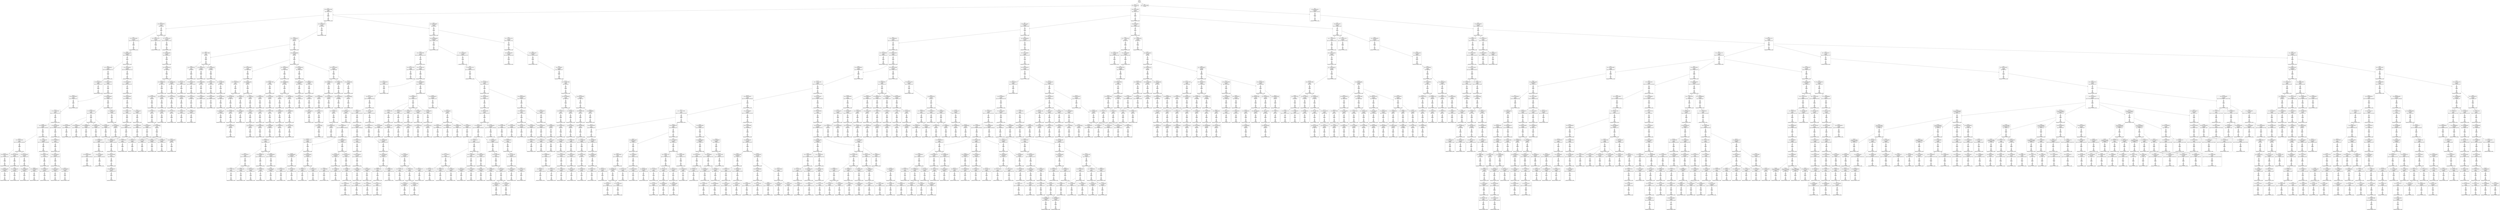 digraph g {
node [shape = Mrecord];
nodo0[label="{EO: 0|cost: 0.0|A: null}"]
nodo1[label="{EO: 1|cost: 22.5952425081255|A: IrEste}"]
nodo4[label="{EO: 4|cost: 54.066153061709386|A: IrEste|Posicion\nagente:DEPTOMECANICA\n\nEn\nel\npunto:\n110\n54\n0
Destino:\nCIDISI\n\nEn\nel\npunto:\n124\n60\n3
Energia\ndisponible:271.5947240115889
}"]
nodo10[label="{EO: 10|cost: 82.43426758887057|A: IrNorte|Posicion\nagente:INFORMES\n\nEn\nel\npunto:\n110\n44\n0
Destino:\nCIDISI\n\nEn\nel\npunto:\n124\n60\n3
Energia\ndisponible:271.5947240115889
}"]
nodo21[label="{EO: 21|cost: 106.77395577953698|A: IrSuroeste|Posicion\nagente:PASILLOASANITARIOSHALL\n\nEn\nel\npunto:\n123\n45\n0
Destino:\nCIDISI\n\nEn\nel\npunto:\n124\n60\n3
Energia\ndisponible:271.5947240115889
}"]
nodo35[label="{EO: 35|cost: 139.92690221750289|A: UsarEscalera|Posicion\nagente:ESCALERABANOSHALL\n\nEn\nel\npunto:\n115\n47\n0
Destino:\nCIDISI\n\nEn\nel\npunto:\n124\n60\n3
Energia\ndisponible:271.5947240115889
}"]
nodo70[label="{EO: 70|cost: 172.45686630364455|A: IrNorte|Posicion\nagente:ESCALERASANITARIOSAULA19\n\nEn\nel\npunto:\n124\n47\n1
Destino:\nCIDISI\n\nEn\nel\npunto:\n124\n60\n3
Energia\ndisponible:271.5947240115889
}"]
nodo123[label="{EO: 123|cost: 196.81442605433037|A: IrEste|Posicion\nagente:PUNTOCERCAAULA19\n\nEn\nel\npunto:\n127\n48\n1
Destino:\nCIDISI\n\nEn\nel\npunto:\n124\n60\n3
Energia\ndisponible:271.5947240115889
}"]

nodo70 -> nodo123;
nodo124[label="{EO: 124|cost: 198.5448737942796|A: IrNorte|Posicion\nagente:PUNTOCERCAAULA19\n\nEn\nel\npunto:\n127\n48\n1
Destino:\nCIDISI\n\nEn\nel\npunto:\n124\n60\n3
Energia\ndisponible:271.5947240115889
}"]
nodo200[label="{EO: 200|cost: 218.10953376053013|A: IrOeste|Posicion\nagente:PUNTOCERCAAULA19\n\nEn\nel\npunto:\n136\n48\n1
Destino:\nCIDISI\n\nEn\nel\npunto:\n124\n60\n3
Energia\ndisponible:271.5947240115889
}"]
nodo283[label="{EO: 283|cost: 237.31608937626382|A: IrOeste|Posicion\nagente:PUNTOPASILLOCERCAGIMNI\n\nEn\nel\npunto:\n136\n54\n1
Destino:\nCIDISI\n\nEn\nel\npunto:\n124\n60\n3
Energia\ndisponible:271.5947240115889
}"]
nodo389[label="{EO: 389|cost: 254.46903581422973|A: IrOeste|Posicion\nagente:PUNTOCERCAAULAMATERIALES\n\nEn\nel\npunto:\n136\n61\n1
Destino:\nCIDISI\n\nEn\nel\npunto:\n124\n60\n3
Energia\ndisponible:271.5947240115889
}"]
nodo502[label="{EO: 502|cost: 276.50233219260264|A: IrSur|Posicion\nagente:PUNTOCERCAAULAMATERIALES\n\nEn\nel\npunto:\n136\n65\n1
Destino:\nCIDISI\n\nEn\nel\npunto:\n124\n60\n3
Energia\ndisponible:271.5947240115889
}"]
nodo732[label="{EO: 732|cost: 299.06699215885317|A: IrSur|Posicion\nagente:PUNTOCERCACECOVI\n\nEn\nel\npunto:\n121\n66\n1
Destino:\nCIDISI\n\nEn\nel\npunto:\n124\n60\n3
Energia\ndisponible:271.5947240115889
}"]

nodo502 -> nodo732;
nodo733[label="{EO: 733|cost: 283.6373796556688|A: IrEste|Posicion\nagente:PUNTOCERCACECOVI\n\nEn\nel\npunto:\n121\n66\n1
Destino:\nCIDISI\n\nEn\nel\npunto:\n124\n60\n3
Energia\ndisponible:271.5947240115889
}"]
nodo807[label="{EO: 807|cost: 309.3819423022068|A: UsarEscalera|Posicion\nagente:ESCALERACECOVI\n\nEn\nel\npunto:\n122\n64\n1
Destino:\nCIDISI\n\nEn\nel\npunto:\n124\n60\n3
Energia\ndisponible:271.5947240115889
}"]

nodo733 -> nodo807;
nodo808[label="{EO: 808|cost: 317.2020396219193|A: IrSuroeste|Posicion\nagente:ESCALERACECOVI\n\nEn\nel\npunto:\n122\n64\n1
Destino:\nCIDISI\n\nEn\nel\npunto:\n124\n60\n3
Energia\ndisponible:271.5947240115889
}"]

nodo733 -> nodo808;

nodo502 -> nodo733;
nodo734[label="{EO: 734|cost: 289.7824420818832|A: IrNoreste|Posicion\nagente:PUNTOCERCACECOVI\n\nEn\nel\npunto:\n121\n66\n1
Destino:\nCIDISI\n\nEn\nel\npunto:\n124\n60\n3
Energia\ndisponible:271.5947240115889
}"]
nodo885[label="{EO: 885|cost: 314.9785945045898|A: UsarEscalera|Posicion\nagente:ESCALERACECOVI\n\nEn\nel\npunto:\n128\n64\n1
Destino:\nCIDISI\n\nEn\nel\npunto:\n124\n60\n3
Energia\ndisponible:271.5947240115889
}"]

nodo734 -> nodo885;
nodo886[label="{EO: 886|cost: 317.65644995589497|A: IrNoreste|Posicion\nagente:ESCALERACECOVI\n\nEn\nel\npunto:\n128\n64\n1
Destino:\nCIDISI\n\nEn\nel\npunto:\n124\n60\n3
Energia\ndisponible:271.5947240115889
}"]

nodo734 -> nodo886;

nodo502 -> nodo734;

nodo389 -> nodo502;
nodo503[label="{EO: 503|cost: 271.7542952337769|A: IrNoroeste|Posicion\nagente:PUNTOCERCAAULAMATERIALES\n\nEn\nel\npunto:\n136\n65\n1
Destino:\nCIDISI\n\nEn\nel\npunto:\n124\n60\n3
Energia\ndisponible:271.5947240115889
}"]
nodo676[label="{EO: 676|cost: 286.62830310778867|A: IrSur|Posicion\nagente:AULAMATERIALES\n\nEn\nel\npunto:\n138\n63\n1
Destino:\nCIDISI\n\nEn\nel\npunto:\n124\n60\n3
Energia\ndisponible:271.5947240115889
}"]
nodo838[label="{EO: 838|cost: 295.79058076795707|A: IrSuroeste|Posicion\nagente:SANITARIOSCERCACECOVI\n\nEn\nel\npunto:\n131\n63\n1
Destino:\nCIDISI\n\nEn\nel\npunto:\n124\n60\n3
Energia\ndisponible:271.5947240115889
}"]

nodo676 -> nodo838;

nodo503 -> nodo676;

nodo389 -> nodo503;

nodo283 -> nodo389;
nodo390[label="{EO: 390|cost: 254.60134879581096|A: IrNoroeste|Posicion\nagente:PUNTOCERCAAULAMATERIALES\n\nEn\nel\npunto:\n136\n61\n1
Destino:\nCIDISI\n\nEn\nel\npunto:\n124\n60\n3
Energia\ndisponible:271.5947240115889
}"]
nodo505[label="{EO: 505|cost: 269.47535666982276|A: IrSur|Posicion\nagente:AULAMATERIALES\n\nEn\nel\npunto:\n138\n63\n1
Destino:\nCIDISI\n\nEn\nel\npunto:\n124\n60\n3
Energia\ndisponible:271.5947240115889
}"]
nodo641[label="{EO: 641|cost: 278.63763432999116|A: IrSuroeste|Posicion\nagente:SANITARIOSCERCACECOVI\n\nEn\nel\npunto:\n131\n63\n1
Destino:\nCIDISI\n\nEn\nel\npunto:\n124\n60\n3
Energia\ndisponible:271.5947240115889
}"]
nodo752[label="{EO: 752|cost: 303.8337867526978|A: UsarEscalera|Posicion\nagente:ESCALERACECOVI\n\nEn\nel\npunto:\n128\n64\n1
Destino:\nCIDISI\n\nEn\nel\npunto:\n124\n60\n3
Energia\ndisponible:271.5947240115889
}"]

nodo641 -> nodo752;
nodo753[label="{EO: 753|cost: 305.63763432999116|A: IrSuroeste|Posicion\nagente:ESCALERACECOVI\n\nEn\nel\npunto:\n128\n64\n1
Destino:\nCIDISI\n\nEn\nel\npunto:\n124\n60\n3
Energia\ndisponible:271.5947240115889
}"]

nodo641 -> nodo753;

nodo505 -> nodo641;

nodo390 -> nodo505;

nodo283 -> nodo390;

nodo200 -> nodo283;

nodo124 -> nodo200;
nodo201[label="{EO: 201|cost: 229.92206829239672|A: IrNoroeste|Posicion\nagente:PUNTOCERCAAULA19\n\nEn\nel\npunto:\n136\n48\n1
Destino:\nCIDISI\n\nEn\nel\npunto:\n124\n60\n3
Energia\ndisponible:271.5947240115889
}"]
nodo336[label="{EO: 336|cost: 269.79276637326296|A: IrEste|Posicion\nagente:PUNTOCERCAAULA19\n\nEn\nel\npunto:\n142\n44\n1
Destino:\nCIDISI\n\nEn\nel\npunto:\n124\n60\n3
Energia\ndisponible:271.5947240115889
}"]
nodo646[label="{EO: 646|cost: 306.83119950584603|A: IrSur|Posicion\nagente:PUNTOCERCAAULA14\n\nEn\nel\npunto:\n142\n35\n1
Destino:\nCIDISI\n\nEn\nel\npunto:\n124\n60\n3
Energia\ndisponible:271.5947240115889
}"]

nodo336 -> nodo646;
nodo647[label="{EO: 647|cost: 328.67255648640145|A: IrNorte|Posicion\nagente:PUNTOCERCAAULA14\n\nEn\nel\npunto:\n142\n35\n1
Destino:\nCIDISI\n\nEn\nel\npunto:\n124\n60\n3
Energia\ndisponible:271.5947240115889
}"]

nodo336 -> nodo647;
nodo648[label="{EO: 648|cost: 304.06956388504193|A: IrSureste|Posicion\nagente:PUNTOCERCAAULA14\n\nEn\nel\npunto:\n142\n35\n1
Destino:\nCIDISI\n\nEn\nel\npunto:\n124\n60\n3
Energia\ndisponible:271.5947240115889
}"]

nodo336 -> nodo648;
nodo649[label="{EO: 649|cost: 300.69937672442563|A: IrSuroeste|Posicion\nagente:PUNTOCERCAAULA14\n\nEn\nel\npunto:\n142\n35\n1
Destino:\nCIDISI\n\nEn\nel\npunto:\n124\n60\n3
Energia\ndisponible:271.5947240115889
}"]

nodo336 -> nodo649;
nodo650[label="{EO: 650|cost: 309.1504294132874|A: IrNoreste|Posicion\nagente:PUNTOCERCAAULA14\n\nEn\nel\npunto:\n142\n35\n1
Destino:\nCIDISI\n\nEn\nel\npunto:\n124\n60\n3
Energia\ndisponible:271.5947240115889
}"]

nodo336 -> nodo650;

nodo201 -> nodo336;
nodo337[label="{EO: 337|cost: 265.6636784779251|A: IrSureste|Posicion\nagente:PUNTOCERCAAULA19\n\nEn\nel\npunto:\n142\n44\n1
Destino:\nCIDISI\n\nEn\nel\npunto:\n124\n60\n3
Energia\ndisponible:271.5947240115889
}"]
nodo611[label="{EO: 611|cost: 298.7704445362911|A: IrNoreste|Posicion\nagente:AULA19\n\nEn\nel\npunto:\n141\n37\n1
Destino:\nCIDISI\n\nEn\nel\npunto:\n124\n60\n3
Energia\ndisponible:271.5947240115889
}"]

nodo337 -> nodo611;

nodo201 -> nodo337;

nodo124 -> nodo201;

nodo70 -> nodo124;

nodo35 -> nodo70;
nodo71[label="{EO: 71|cost: 178.2844619681887|A: IrNoreste|Posicion\nagente:ESCALERASANITARIOSAULA19\n\nEn\nel\npunto:\n124\n47\n1
Destino:\nCIDISI\n\nEn\nel\npunto:\n124\n60\n3
Energia\ndisponible:271.5947240115889
}"]
nodo141[label="{EO: 141|cost: 196.81442605433037|A: IrOeste|Posicion\nagente:SANITARIOSCERCAAULA19\n\nEn\nel\npunto:\n127\n42\n1
Destino:\nCIDISI\n\nEn\nel\npunto:\n124\n60\n3
Energia\ndisponible:271.5947240115889
}"]
nodo194[label="{EO: 194|cost: 222.90243354496542|A: IrNorte|Posicion\nagente:PUNTOCERCAAULA19\n\nEn\nel\npunto:\n127\n48\n1
Destino:\nCIDISI\n\nEn\nel\npunto:\n124\n60\n3
Energia\ndisponible:271.5947240115889
}"]
nodo309[label="{EO: 309|cost: 242.46709351121595|A: IrOeste|Posicion\nagente:PUNTOCERCAAULA19\n\nEn\nel\npunto:\n136\n48\n1
Destino:\nCIDISI\n\nEn\nel\npunto:\n124\n60\n3
Energia\ndisponible:271.5947240115889
}"]
nodo417[label="{EO: 417|cost: 261.67364912694967|A: IrOeste|Posicion\nagente:PUNTOPASILLOCERCAGIMNI\n\nEn\nel\npunto:\n136\n54\n1
Destino:\nCIDISI\n\nEn\nel\npunto:\n124\n60\n3
Energia\ndisponible:271.5947240115889
}"]
nodo563[label="{EO: 563|cost: 278.8265955649156|A: IrOeste|Posicion\nagente:PUNTOCERCAAULAMATERIALES\n\nEn\nel\npunto:\n136\n61\n1
Destino:\nCIDISI\n\nEn\nel\npunto:\n124\n60\n3
Energia\ndisponible:271.5947240115889
}"]
nodo756[label="{EO: 756|cost: 300.85989194328846|A: IrSur|Posicion\nagente:PUNTOCERCAAULAMATERIALES\n\nEn\nel\npunto:\n136\n65\n1
Destino:\nCIDISI\n\nEn\nel\npunto:\n124\n60\n3
Energia\ndisponible:271.5947240115889
}"]

nodo563 -> nodo756;
nodo757[label="{EO: 757|cost: 296.11185498446275|A: IrNoroeste|Posicion\nagente:PUNTOCERCAAULAMATERIALES\n\nEn\nel\npunto:\n136\n65\n1
Destino:\nCIDISI\n\nEn\nel\npunto:\n124\n60\n3
Energia\ndisponible:271.5947240115889
}"]

nodo563 -> nodo757;

nodo417 -> nodo563;
nodo564[label="{EO: 564|cost: 278.95890854649684|A: IrNoroeste|Posicion\nagente:PUNTOCERCAAULAMATERIALES\n\nEn\nel\npunto:\n136\n61\n1
Destino:\nCIDISI\n\nEn\nel\npunto:\n124\n60\n3
Energia\ndisponible:271.5947240115889
}"]
nodo759[label="{EO: 759|cost: 293.83291642050864|A: IrSur|Posicion\nagente:AULAMATERIALES\n\nEn\nel\npunto:\n138\n63\n1
Destino:\nCIDISI\n\nEn\nel\npunto:\n124\n60\n3
Energia\ndisponible:271.5947240115889
}"]
nodo939[label="{EO: 939|cost: 302.99519408067704|A: IrSuroeste|Posicion\nagente:SANITARIOSCERCACECOVI\n\nEn\nel\npunto:\n131\n63\n1
Destino:\nCIDISI\n\nEn\nel\npunto:\n124\n60\n3
Energia\ndisponible:271.5947240115889
}"]

nodo759 -> nodo939;

nodo564 -> nodo759;

nodo417 -> nodo564;

nodo309 -> nodo417;

nodo194 -> nodo309;
nodo310[label="{EO: 310|cost: 254.27962804308254|A: IrNoroeste|Posicion\nagente:PUNTOCERCAAULA19\n\nEn\nel\npunto:\n136\n48\n1
Destino:\nCIDISI\n\nEn\nel\npunto:\n124\n60\n3
Energia\ndisponible:271.5947240115889
}"]
nodo500[label="{EO: 500|cost: 294.1503261239488|A: IrEste|Posicion\nagente:PUNTOCERCAAULA19\n\nEn\nel\npunto:\n142\n44\n1
Destino:\nCIDISI\n\nEn\nel\npunto:\n124\n60\n3
Energia\ndisponible:271.5947240115889
}"]
nodo944[label="{EO: 944|cost: 331.18875925653185|A: IrSur|Posicion\nagente:PUNTOCERCAAULA14\n\nEn\nel\npunto:\n142\n35\n1
Destino:\nCIDISI\n\nEn\nel\npunto:\n124\n60\n3
Energia\ndisponible:271.5947240115889
}"]

nodo500 -> nodo944;
nodo945[label="{EO: 945|cost: 353.03011623708727|A: IrNorte|Posicion\nagente:PUNTOCERCAAULA14\n\nEn\nel\npunto:\n142\n35\n1
Destino:\nCIDISI\n\nEn\nel\npunto:\n124\n60\n3
Energia\ndisponible:271.5947240115889
}"]

nodo500 -> nodo945;
nodo946[label="{EO: 946|cost: 328.42712363572775|A: IrSureste|Posicion\nagente:PUNTOCERCAAULA14\n\nEn\nel\npunto:\n142\n35\n1
Destino:\nCIDISI\n\nEn\nel\npunto:\n124\n60\n3
Energia\ndisponible:271.5947240115889
}"]

nodo500 -> nodo946;
nodo947[label="{EO: 947|cost: 325.05693647511146|A: IrSuroeste|Posicion\nagente:PUNTOCERCAAULA14\n\nEn\nel\npunto:\n142\n35\n1
Destino:\nCIDISI\n\nEn\nel\npunto:\n124\n60\n3
Energia\ndisponible:271.5947240115889
}"]

nodo500 -> nodo947;
nodo948[label="{EO: 948|cost: 333.5079891639732|A: IrNoreste|Posicion\nagente:PUNTOCERCAAULA14\n\nEn\nel\npunto:\n142\n35\n1
Destino:\nCIDISI\n\nEn\nel\npunto:\n124\n60\n3
Energia\ndisponible:271.5947240115889
}"]

nodo500 -> nodo948;

nodo310 -> nodo500;
nodo501[label="{EO: 501|cost: 290.0212382286109|A: IrSureste|Posicion\nagente:PUNTOCERCAAULA19\n\nEn\nel\npunto:\n142\n44\n1
Destino:\nCIDISI\n\nEn\nel\npunto:\n124\n60\n3
Energia\ndisponible:271.5947240115889
}"]
nodo887[label="{EO: 887|cost: 323.12800428697693|A: IrNoreste|Posicion\nagente:AULA19\n\nEn\nel\npunto:\n141\n37\n1
Destino:\nCIDISI\n\nEn\nel\npunto:\n124\n60\n3
Energia\ndisponible:271.5947240115889
}"]

nodo501 -> nodo887;

nodo310 -> nodo501;

nodo194 -> nodo310;

nodo141 -> nodo194;

nodo71 -> nodo141;

nodo35 -> nodo71;

nodo21 -> nodo35;

nodo10 -> nodo21;
nodo22[label="{EO: 22|cost: 107.55904417229473|A: IrNoreste|Posicion\nagente:PASILLOASANITARIOSHALL\n\nEn\nel\npunto:\n123\n45\n0
Destino:\nCIDISI\n\nEn\nel\npunto:\n124\n60\n3
Energia\ndisponible:271.5947240115889
}"]

nodo10 -> nodo22;
nodo23[label="{EO: 23|cost: 116.41286782191833|A: IrNoroeste|Posicion\nagente:PASILLOASANITARIOSHALL\n\nEn\nel\npunto:\n123\n45\n0
Destino:\nCIDISI\n\nEn\nel\npunto:\n124\n60\n3
Energia\ndisponible:271.5947240115889
}"]
nodo50[label="{EO: 50|cost: 149.2559816087989|A: IrNoreste|Posicion\nagente:LABORATORIOFLOW\n\nEn\nel\npunto:\n138\n48\n0
Destino:\nCIDISI\n\nEn\nel\npunto:\n124\n60\n3
Energia\ndisponible:271.5947240115889
}"]
nodo89[label="{EO: 89|cost: 184.33832982352158|A: IrEste|Posicion\nagente:LABMETALES\n\nEn\nel\npunto:\n142\n42\n0
Destino:\nCIDISI\n\nEn\nel\npunto:\n124\n60\n3
Energia\ndisponible:271.5947240115889
}"]
nodo170[label="{EO: 170|cost: 220.86609536439047|A: IrEste|Posicion\nagente:LABFLUIDICA\n\nEn\nel\npunto:\n143\n37\n0
Destino:\nCIDISI\n\nEn\nel\npunto:\n124\n60\n3
Energia\ndisponible:271.5947240115889
}"]
nodo296[label="{EO: 296|cost: 255.81432501665074|A: IrSur|Posicion\nagente:AULA5\n\nEn\nel\npunto:\n140\n33\n0
Destino:\nCIDISI\n\nEn\nel\npunto:\n124\n60\n3
Energia\ndisponible:271.5947240115889
}"]
nodo516[label="{EO: 516|cost: 289.2733854521427|A: IrSur|Posicion\nagente:AULA4\n\nEn\nel\npunto:\n134\n33\n0
Destino:\nCIDISI\n\nEn\nel\npunto:\n124\n60\n3
Energia\ndisponible:271.5947240115889
}"]
nodo876[label="{EO: 876|cost: 322.5130623958952|A: IrSur|Posicion\nagente:AULA3\n\nEn\nel\npunto:\n128\n33\n0
Destino:\nCIDISI\n\nEn\nel\npunto:\n124\n60\n3
Energia\ndisponible:271.5947240115889
}"]

nodo516 -> nodo876;

nodo296 -> nodo516;

nodo170 -> nodo296;
nodo297[label="{EO: 297|cost: 261.82321195028754|A: IrNorte|Posicion\nagente:AULA5\n\nEn\nel\npunto:\n140\n33\n0
Destino:\nCIDISI\n\nEn\nel\npunto:\n124\n60\n3
Energia\ndisponible:271.5947240115889
}"]
nodo565[label="{EO: 565|cost: 306.8360303565499|A: IrNorte|Posicion\nagente:AULA6\n\nEn\nel\npunto:\n146\n33\n0
Destino:\nCIDISI\n\nEn\nel\npunto:\n124\n60\n3
Energia\ndisponible:271.5947240115889
}"]

nodo297 -> nodo565;

nodo170 -> nodo297;

nodo89 -> nodo170;
nodo171[label="{EO: 171|cost: 224.29544640941864|A: IrNoreste|Posicion\nagente:LABFLUIDICA\n\nEn\nel\npunto:\n143\n37\n0
Destino:\nCIDISI\n\nEn\nel\npunto:\n124\n60\n3
Energia\ndisponible:271.5947240115889
}"]
nodo324[label="{EO: 324|cost: 261.82321195028754|A: IrSur|Posicion\nagente:AULA6\n\nEn\nel\npunto:\n146\n33\n0
Destino:\nCIDISI\n\nEn\nel\npunto:\n124\n60\n3
Energia\ndisponible:271.5947240115889
}"]
nodo566[label="{EO: 566|cost: 296.7714416025478|A: IrSur|Posicion\nagente:AULA5\n\nEn\nel\npunto:\n140\n33\n0
Destino:\nCIDISI\n\nEn\nel\npunto:\n124\n60\n3
Energia\ndisponible:271.5947240115889
}"]

nodo324 -> nodo566;

nodo171 -> nodo324;
nodo325[label="{EO: 325|cost: 269.30826481568096|A: IrNorte|Posicion\nagente:AULA6\n\nEn\nel\npunto:\n146\n33\n0
Destino:\nCIDISI\n\nEn\nel\npunto:\n124\n60\n3
Energia\ndisponible:271.5947240115889
}"]
nodo638[label="{EO: 638|cost: 318.29790325182904|A: IrNorte|Posicion\nagente:AULAINFORMATICA\n\nEn\nel\npunto:\n152\n33\n0
Destino:\nCIDISI\n\nEn\nel\npunto:\n124\n60\n3
Energia\ndisponible:271.5947240115889
}"]

nodo325 -> nodo638;
nodo639[label="{EO: 639|cost: 317.72639550008154|A: IrNoroeste|Posicion\nagente:AULAINFORMATICA\n\nEn\nel\npunto:\n152\n33\n0
Destino:\nCIDISI\n\nEn\nel\npunto:\n124\n60\n3
Energia\ndisponible:271.5947240115889
}"]

nodo325 -> nodo639;

nodo171 -> nodo325;

nodo89 -> nodo171;

nodo50 -> nodo89;

nodo23 -> nodo50;

nodo10 -> nodo23;

nodo4 -> nodo10;
nodo11[label="{EO: 11|cost: 78.13919603058704|A: IrNoreste|Posicion\nagente:INFORMES\n\nEn\nel\npunto:\n110\n44\n0
Destino:\nCIDISI\n\nEn\nel\npunto:\n124\n60\n3
Energia\ndisponible:271.5947240115889
}"]
nodo18[label="{EO: 18|cost: 111.92095909268787|A: IrSureste|Posicion\nagente:GIEDI\n\nEn\nel\npunto:\n114\n43\n0
Destino:\nCIDISI\n\nEn\nel\npunto:\n124\n60\n3
Energia\ndisponible:271.5947240115889
}"]
nodo45[label="{EO: 45|cost: 147.88682721795396|A: IrSur|Posicion\nagente:HALL\n\nEn\nel\npunto:\n108\n39\n0
Destino:\nCIDISI\n\nEn\nel\npunto:\n124\n60\n3
Energia\ndisponible:271.5947240115889
}"]
nodo86[label="{EO: 86|cost: 210.2992656376182|A: IrSur|Posicion\nagente:INGRESO\n\nEn\nel\npunto:\n102\n40\n0
Destino:\nCIDISI\n\nEn\nel\npunto:\n124\n60\n3
Energia\ndisponible:271.5947240115889
}"]
nodo243[label="{EO: 243|cost: 266.0118794775449|A: IrEste|Posicion\nagente:CENTROESTUDIANTES\n\nEn\nel\npunto:\n84\n41\n0
Destino:\nCIDISI\n\nEn\nel\npunto:\n124\n60\n3
Energia\ndisponible:271.5947240115889
}"]

nodo86 -> nodo243;
nodo244[label="{EO: 244|cost: 260.69195003101635|A: IrOeste|Posicion\nagente:CENTROESTUDIANTES\n\nEn\nel\npunto:\n84\n41\n0
Destino:\nCIDISI\n\nEn\nel\npunto:\n124\n60\n3
Energia\ndisponible:271.5947240115889
}"]
nodo542[label="{EO: 542|cost: 321.0947801252447|A: IrOeste|Posicion\nagente:BIBLIOTECA\n\nEn\nel\npunto:\n82\n47\n0
Destino:\nCIDISI\n\nEn\nel\npunto:\n124\n60\n3
Energia\ndisponible:271.5947240115889
}"]

nodo244 -> nodo542;

nodo86 -> nodo244;

nodo45 -> nodo86;
nodo87[label="{EO: 87|cost: 216.4532320911865|A: IrSureste|Posicion\nagente:INGRESO\n\nEn\nel\npunto:\n102\n40\n0
Destino:\nCIDISI\n\nEn\nel\npunto:\n124\n60\n3
Energia\ndisponible:271.5947240115889
}"]
nodo275[label="{EO: 275|cost: 267.90898194539625|A: IrOeste|Posicion\nagente:CANTINA\n\nEn\nel\npunto:\n83\n34\n0
Destino:\nCIDISI\n\nEn\nel\npunto:\n124\n60\n3
Energia\ndisponible:271.5947240115889
}"]
nodo619[label="{EO: 619|cost: 318.3016663387944|A: IrOeste|Posicion\nagente:CENTROESTUDIANTES\n\nEn\nel\npunto:\n84\n41\n0
Destino:\nCIDISI\n\nEn\nel\npunto:\n124\n60\n3
Energia\ndisponible:271.5947240115889
}"]

nodo275 -> nodo619;

nodo87 -> nodo275;

nodo45 -> nodo87;
nodo88[label="{EO: 88|cost: 213.14457639143248|A: IrSuroeste|Posicion\nagente:INGRESO\n\nEn\nel\npunto:\n102\n40\n0
Destino:\nCIDISI\n\nEn\nel\npunto:\n124\n60\n3
Energia\ndisponible:271.5947240115889
}"]
nodo259[label="{EO: 259|cost: 263.85381375411356|A: IrEste|Posicion\nagente:BIBLIOTECA\n\nEn\nel\npunto:\n82\n47\n0
Destino:\nCIDISI\n\nEn\nel\npunto:\n124\n60\n3
Energia\ndisponible:271.5947240115889
}"]
nodo594[label="{EO: 594|cost: 319.56642759404025|A: IrEste|Posicion\nagente:CENTROESTUDIANTES\n\nEn\nel\npunto:\n84\n41\n0
Destino:\nCIDISI\n\nEn\nel\npunto:\n124\n60\n3
Energia\ndisponible:271.5947240115889
}"]

nodo259 -> nodo594;

nodo88 -> nodo259;
nodo260[label="{EO: 260|cost: 273.5474064856609|A: IrOeste|Posicion\nagente:BIBLIOTECA\n\nEn\nel\npunto:\n82\n47\n0
Destino:\nCIDISI\n\nEn\nel\npunto:\n124\n60\n3
Energia\ndisponible:271.5947240115889
}"]
nodo700[label="{EO: 700|cost: 319.40764446913454|A: IrOeste|Posicion\nagente:DIRACADEMICA\n\nEn\nel\npunto:\n82\n65\n0
Destino:\nCIDISI\n\nEn\nel\npunto:\n124\n60\n3
Energia\ndisponible:271.5947240115889
}"]

nodo260 -> nodo700;

nodo88 -> nodo260;

nodo45 -> nodo88;

nodo18 -> nodo45;
nodo46[label="{EO: 46|cost: 145.20281562946332|A: IrNoreste|Posicion\nagente:HALL\n\nEn\nel\npunto:\n108\n39\n0
Destino:\nCIDISI\n\nEn\nel\npunto:\n124\n60\n3
Energia\ndisponible:271.5947240115889
}"]
nodo77[label="{EO: 77|cost: 183.44435590665265|A: IrEste|Posicion\nagente:CERCALIBRERIA\n\nEn\nel\npunto:\n110\n35\n0
Destino:\nCIDISI\n\nEn\nel\npunto:\n124\n60\n3
Energia\ndisponible:271.5947240115889
}"]
nodo167[label="{EO: 167|cost: 225.62446093690374|A: IrSur|Posicion\nagente:AULA1\n\nEn\nel\npunto:\n110\n30\n0
Destino:\nCIDISI\n\nEn\nel\npunto:\n124\n60\n3
Energia\ndisponible:271.5947240115889
}"]
nodo333[label="{EO: 333|cost: 263.1233080238509|A: IrSuroeste|Posicion\nagente:FAGDUTPB\n\nEn\nel\npunto:\n104\n30\n0
Destino:\nCIDISI\n\nEn\nel\npunto:\n124\n60\n3
Energia\ndisponible:271.5947240115889
}"]
nodo575[label="{EO: 575|cost: 318.9841501779331|A: UsarEscalera|Posicion\nagente:ESCALERAHALL\n\nEn\nel\npunto:\n103\n33\n0
Destino:\nCIDISI\n\nEn\nel\npunto:\n124\n60\n3
Energia\ndisponible:271.5947240115889
}"]

nodo333 -> nodo575;

nodo167 -> nodo333;

nodo77 -> nodo167;
nodo168[label="{EO: 168|cost: 220.55364352102404|A: IrNoroeste|Posicion\nagente:AULA1\n\nEn\nel\npunto:\n110\n30\n0
Destino:\nCIDISI\n\nEn\nel\npunto:\n124\n60\n3
Energia\ndisponible:271.5947240115889
}"]
nodo294[label="{EO: 294|cost: 250.7933204647765|A: IrNorte|Posicion\nagente:CEUT\n\nEn\nel\npunto:\n119\n33\n0
Destino:\nCIDISI\n\nEn\nel\npunto:\n124\n60\n3
Energia\ndisponible:271.5947240115889
}"]
nodo483[label="{EO: 483|cost: 284.25238090026846|A: IrNorte|Posicion\nagente:AULA2\n\nEn\nel\npunto:\n122\n33\n0
Destino:\nCIDISI\n\nEn\nel\npunto:\n124\n60\n3
Energia\ndisponible:271.5947240115889
}"]
nodo815[label="{EO: 815|cost: 319.2006105525287|A: IrNorte|Posicion\nagente:AULA3\n\nEn\nel\npunto:\n128\n33\n0
Destino:\nCIDISI\n\nEn\nel\npunto:\n124\n60\n3
Energia\ndisponible:271.5947240115889
}"]

nodo483 -> nodo815;

nodo294 -> nodo483;
nodo484[label="{EO: 484|cost: 279.7341392223527|A: IrSuroeste|Posicion\nagente:AULA2\n\nEn\nel\npunto:\n122\n33\n0
Destino:\nCIDISI\n\nEn\nel\npunto:\n124\n60\n3
Energia\ndisponible:271.5947240115889
}"]

nodo294 -> nodo484;

nodo168 -> nodo294;
nodo295[label="{EO: 295|cost: 248.251821591481|A: IrOeste|Posicion\nagente:CEUT\n\nEn\nel\npunto:\n119\n33\n0
Destino:\nCIDISI\n\nEn\nel\npunto:\n124\n60\n3
Energia\ndisponible:271.5947240115889
}"]
nodo466[label="{EO: 466|cost: 279.7341392223527|A: IrNoreste|Posicion\nagente:LIBRERIA\n\nEn\nel\npunto:\n119\n36\n0
Destino:\nCIDISI\n\nEn\nel\npunto:\n124\n60\n3
Energia\ndisponible:271.5947240115889
}"]
nodo770[label="{EO: 770|cost: 313.1931996578447|A: IrNorte|Posicion\nagente:AULA2\n\nEn\nel\npunto:\n122\n33\n0
Destino:\nCIDISI\n\nEn\nel\npunto:\n124\n60\n3
Energia\ndisponible:271.5947240115889
}"]

nodo466 -> nodo770;

nodo295 -> nodo466;

nodo168 -> nodo295;

nodo77 -> nodo168;

nodo46 -> nodo77;
nodo78[label="{EO: 78|cost: 178.95637883805767|A: IrNorte|Posicion\nagente:CERCALIBRERIA\n\nEn\nel\npunto:\n110\n35\n0
Destino:\nCIDISI\n\nEn\nel\npunto:\n124\n60\n3
Energia\ndisponible:271.5947240115889
}"]
nodo143[label="{EO: 143|cost: 209.57883347192393|A: IrEste|Posicion\nagente:LIBRERIA\n\nEn\nel\npunto:\n119\n36\n0
Destino:\nCIDISI\n\nEn\nel\npunto:\n124\n60\n3
Energia\ndisponible:271.5947240115889
}"]
nodo238[label="{EO: 238|cost: 239.8185104156764|A: IrNorte|Posicion\nagente:CEUT\n\nEn\nel\npunto:\n119\n33\n0
Destino:\nCIDISI\n\nEn\nel\npunto:\n124\n60\n3
Energia\ndisponible:271.5947240115889
}"]
nodo404[label="{EO: 404|cost: 273.2775708511684|A: IrNorte|Posicion\nagente:AULA2\n\nEn\nel\npunto:\n122\n33\n0
Destino:\nCIDISI\n\nEn\nel\npunto:\n124\n60\n3
Energia\ndisponible:271.5947240115889
}"]
nodo690[label="{EO: 690|cost: 308.2258005034286|A: IrNorte|Posicion\nagente:AULA3\n\nEn\nel\npunto:\n128\n33\n0
Destino:\nCIDISI\n\nEn\nel\npunto:\n124\n60\n3
Energia\ndisponible:271.5947240115889
}"]

nodo404 -> nodo690;

nodo238 -> nodo404;

nodo143 -> nodo238;
nodo239[label="{EO: 239|cost: 252.3072067296184|A: IrSureste|Posicion\nagente:CEUT\n\nEn\nel\npunto:\n119\n33\n0
Destino:\nCIDISI\n\nEn\nel\npunto:\n124\n60\n3
Energia\ndisponible:271.5947240115889
}"]
nodo488[label="{EO: 488|cost: 294.4873117598695|A: IrSur|Posicion\nagente:AULA1\n\nEn\nel\npunto:\n110\n30\n0
Destino:\nCIDISI\n\nEn\nel\npunto:\n124\n60\n3
Energia\ndisponible:271.5947240115889
}"]
nodo950[label="{EO: 950|cost: 331.9861588468167|A: IrSuroeste|Posicion\nagente:FAGDUTPB\n\nEn\nel\npunto:\n104\n30\n0
Destino:\nCIDISI\n\nEn\nel\npunto:\n124\n60\n3
Energia\ndisponible:271.5947240115889
}"]

nodo488 -> nodo950;

nodo239 -> nodo488;

nodo143 -> nodo239;

nodo78 -> nodo143;
nodo144[label="{EO: 144|cost: 210.43869646892944|A: IrNoreste|Posicion\nagente:LIBRERIA\n\nEn\nel\npunto:\n119\n36\n0
Destino:\nCIDISI\n\nEn\nel\npunto:\n124\n60\n3
Energia\ndisponible:271.5947240115889
}"]
nodo250[label="{EO: 250|cost: 241.0611511027957|A: IrSur|Posicion\nagente:AULA2\n\nEn\nel\npunto:\n122\n33\n0
Destino:\nCIDISI\n\nEn\nel\npunto:\n124\n60\n3
Energia\ndisponible:271.5947240115889
}"]
nodo408[label="{EO: 408|cost: 283.78952436049013|A: IrSureste|Posicion\nagente:CEUT\n\nEn\nel\npunto:\n119\n33\n0
Destino:\nCIDISI\n\nEn\nel\npunto:\n124\n60\n3
Energia\ndisponible:271.5947240115889
}"]
nodo810[label="{EO: 810|cost: 325.9696293907412|A: IrSur|Posicion\nagente:AULA1\n\nEn\nel\npunto:\n110\n30\n0
Destino:\nCIDISI\n\nEn\nel\npunto:\n124\n60\n3
Energia\ndisponible:271.5947240115889
}"]

nodo408 -> nodo810;

nodo250 -> nodo408;

nodo144 -> nodo250;
nodo251[label="{EO: 251|cost: 243.89775690442139|A: IrNorte|Posicion\nagente:AULA2\n\nEn\nel\npunto:\n122\n33\n0
Destino:\nCIDISI\n\nEn\nel\npunto:\n124\n60\n3
Energia\ndisponible:271.5947240115889
}"]
nodo422[label="{EO: 422|cost: 278.8459865566816|A: IrNorte|Posicion\nagente:AULA3\n\nEn\nel\npunto:\n128\n33\n0
Destino:\nCIDISI\n\nEn\nel\npunto:\n124\n60\n3
Energia\ndisponible:271.5947240115889
}"]
nodo758[label="{EO: 758|cost: 316.3737520975505|A: IrNorte|Posicion\nagente:AULA4\n\nEn\nel\npunto:\n134\n33\n0
Destino:\nCIDISI\n\nEn\nel\npunto:\n124\n60\n3
Energia\ndisponible:271.5947240115889
}"]

nodo422 -> nodo758;

nodo251 -> nodo422;

nodo144 -> nodo251;

nodo78 -> nodo144;

nodo46 -> nodo78;
nodo79[label="{EO: 79|cost: 186.81949494552262|A: IrSureste|Posicion\nagente:CERCALIBRERIA\n\nEn\nel\npunto:\n110\n35\n0
Destino:\nCIDISI\n\nEn\nel\npunto:\n124\n60\n3
Energia\ndisponible:271.5947240115889
}"]
nodo175[label="{EO: 175|cost: 242.68033709960483|A: UsarEscalera|Posicion\nagente:ESCALERAHALL\n\nEn\nel\npunto:\n103\n33\n0
Destino:\nCIDISI\n\nEn\nel\npunto:\n124\n60\n3
Energia\ndisponible:271.5947240115889
}"]
nodo418[label="{EO: 418|cost: 298.79127727014037|A: IrNorte|Posicion\nagente:ESCALERAAULA9\n\nEn\nel\npunto:\n103\n31\n1
Destino:\nCIDISI\n\nEn\nel\npunto:\n124\n60\n3
Energia\ndisponible:271.5947240115889
}"]

nodo175 -> nodo418;

nodo79 -> nodo175;
nodo176[label="{EO: 176|cost: 242.99959997577372|A: IrNoreste|Posicion\nagente:ESCALERAHALL\n\nEn\nel\npunto:\n103\n33\n0
Destino:\nCIDISI\n\nEn\nel\npunto:\n124\n60\n3
Energia\ndisponible:271.5947240115889
}"]
nodo419[label="{EO: 419|cost: 282.241140252963|A: IrNorte|Posicion\nagente:FAGDUTPB\n\nEn\nel\npunto:\n104\n30\n0
Destino:\nCIDISI\n\nEn\nel\npunto:\n124\n60\n3
Energia\ndisponible:271.5947240115889
}"]
nodo794[label="{EO: 794|cost: 319.3504278673344|A: IrNoroeste|Posicion\nagente:AULA1\n\nEn\nel\npunto:\n110\n30\n0
Destino:\nCIDISI\n\nEn\nel\npunto:\n124\n60\n3
Energia\ndisponible:271.5947240115889
}"]

nodo419 -> nodo794;

nodo176 -> nodo419;

nodo79 -> nodo176;

nodo46 -> nodo79;
nodo80[label="{EO: 80|cost: 182.04481472062247|A: IrNoreste|Posicion\nagente:CERCALIBRERIA\n\nEn\nel\npunto:\n110\n35\n0
Destino:\nCIDISI\n\nEn\nel\npunto:\n124\n60\n3
Energia\ndisponible:271.5947240115889
}"]
nodo156[label="{EO: 156|cost: 212.28449166437494|A: IrNorte|Posicion\nagente:CEUT\n\nEn\nel\npunto:\n119\n33\n0
Destino:\nCIDISI\n\nEn\nel\npunto:\n124\n60\n3
Energia\ndisponible:271.5947240115889
}"]
nodo257[label="{EO: 257|cost: 245.74355209986692|A: IrNorte|Posicion\nagente:AULA2\n\nEn\nel\npunto:\n122\n33\n0
Destino:\nCIDISI\n\nEn\nel\npunto:\n124\n60\n3
Energia\ndisponible:271.5947240115889
}"]
nodo444[label="{EO: 444|cost: 280.69178175212716|A: IrNorte|Posicion\nagente:AULA3\n\nEn\nel\npunto:\n128\n33\n0
Destino:\nCIDISI\n\nEn\nel\npunto:\n124\n60\n3
Energia\ndisponible:271.5947240115889
}"]
nodo784[label="{EO: 784|cost: 318.219547292996|A: IrNorte|Posicion\nagente:AULA4\n\nEn\nel\npunto:\n134\n33\n0
Destino:\nCIDISI\n\nEn\nel\npunto:\n124\n60\n3
Energia\ndisponible:271.5947240115889
}"]

nodo444 -> nodo784;

nodo257 -> nodo444;

nodo156 -> nodo257;
nodo258[label="{EO: 258|cost: 241.22531042195118|A: IrSuroeste|Posicion\nagente:AULA2\n\nEn\nel\npunto:\n122\n33\n0
Destino:\nCIDISI\n\nEn\nel\npunto:\n124\n60\n3
Energia\ndisponible:271.5947240115889
}"]

nodo156 -> nodo258;

nodo80 -> nodo156;
nodo157[label="{EO: 157|cost: 209.74299279107942|A: IrOeste|Posicion\nagente:CEUT\n\nEn\nel\npunto:\n119\n33\n0
Destino:\nCIDISI\n\nEn\nel\npunto:\n124\n60\n3
Energia\ndisponible:271.5947240115889
}"]
nodo241[label="{EO: 241|cost: 241.22531042195118|A: IrNoreste|Posicion\nagente:LIBRERIA\n\nEn\nel\npunto:\n119\n36\n0
Destino:\nCIDISI\n\nEn\nel\npunto:\n124\n60\n3
Energia\ndisponible:271.5947240115889
}"]
nodo409[label="{EO: 409|cost: 274.6843708574431|A: IrNorte|Posicion\nagente:AULA2\n\nEn\nel\npunto:\n122\n33\n0
Destino:\nCIDISI\n\nEn\nel\npunto:\n124\n60\n3
Energia\ndisponible:271.5947240115889
}"]
nodo708[label="{EO: 708|cost: 309.63260050970337|A: IrNorte|Posicion\nagente:AULA3\n\nEn\nel\npunto:\n128\n33\n0
Destino:\nCIDISI\n\nEn\nel\npunto:\n124\n60\n3
Energia\ndisponible:271.5947240115889
}"]

nodo409 -> nodo708;

nodo241 -> nodo409;

nodo157 -> nodo241;

nodo80 -> nodo157;
nodo158[label="{EO: 158|cost: 224.77318797831694|A: IrSureste|Posicion\nagente:CEUT\n\nEn\nel\npunto:\n119\n33\n0
Destino:\nCIDISI\n\nEn\nel\npunto:\n124\n60\n3
Energia\ndisponible:271.5947240115889
}"]
nodo328[label="{EO: 328|cost: 266.95329300856804|A: IrSur|Posicion\nagente:AULA1\n\nEn\nel\npunto:\n110\n30\n0
Destino:\nCIDISI\n\nEn\nel\npunto:\n124\n60\n3
Energia\ndisponible:271.5947240115889
}"]
nodo616[label="{EO: 616|cost: 304.45214009551523|A: IrSuroeste|Posicion\nagente:FAGDUTPB\n\nEn\nel\npunto:\n104\n30\n0
Destino:\nCIDISI\n\nEn\nel\npunto:\n124\n60\n3
Energia\ndisponible:271.5947240115889
}"]

nodo328 -> nodo616;

nodo158 -> nodo328;

nodo80 -> nodo158;

nodo46 -> nodo80;

nodo18 -> nodo46;

nodo11 -> nodo18;

nodo4 -> nodo11;
nodo12[label="{EO: 12|cost: 75.99058189598577|A: IrNoroeste|Posicion\nagente:INFORMES\n\nEn\nel\npunto:\n110\n44\n0
Destino:\nCIDISI\n\nEn\nel\npunto:\n124\n60\n3
Energia\ndisponible:271.5947240115889
}"]
nodo13[label="{EO: 13|cost: 109.14352833395168|A: UsarEscalera|Posicion\nagente:ESCALERABANOSHALL\n\nEn\nel\npunto:\n115\n47\n0
Destino:\nCIDISI\n\nEn\nel\npunto:\n124\n60\n3
Energia\ndisponible:271.5947240115889
}"]
nodo36[label="{EO: 36|cost: 141.67349242009334|A: IrNorte|Posicion\nagente:ESCALERASANITARIOSAULA19\n\nEn\nel\npunto:\n124\n47\n1
Destino:\nCIDISI\n\nEn\nel\npunto:\n124\n60\n3
Energia\ndisponible:271.5947240115889
}"]
nodo73[label="{EO: 73|cost: 166.03105217077916|A: IrEste|Posicion\nagente:PUNTOCERCAAULA19\n\nEn\nel\npunto:\n127\n48\n1
Destino:\nCIDISI\n\nEn\nel\npunto:\n124\n60\n3
Energia\ndisponible:271.5947240115889
}"]

nodo36 -> nodo73;
nodo74[label="{EO: 74|cost: 167.7614999107284|A: IrNorte|Posicion\nagente:PUNTOCERCAAULA19\n\nEn\nel\npunto:\n127\n48\n1
Destino:\nCIDISI\n\nEn\nel\npunto:\n124\n60\n3
Energia\ndisponible:271.5947240115889
}"]
nodo113[label="{EO: 113|cost: 187.32615987697892|A: IrOeste|Posicion\nagente:PUNTOCERCAAULA19\n\nEn\nel\npunto:\n136\n48\n1
Destino:\nCIDISI\n\nEn\nel\npunto:\n124\n60\n3
Energia\ndisponible:271.5947240115889
}"]
nodo177[label="{EO: 177|cost: 206.5327154927126|A: IrOeste|Posicion\nagente:PUNTOPASILLOCERCAGIMNI\n\nEn\nel\npunto:\n136\n54\n1
Destino:\nCIDISI\n\nEn\nel\npunto:\n124\n60\n3
Energia\ndisponible:271.5947240115889
}"]
nodo222[label="{EO: 222|cost: 223.68566193067852|A: IrOeste|Posicion\nagente:PUNTOCERCAAULAMATERIALES\n\nEn\nel\npunto:\n136\n61\n1
Destino:\nCIDISI\n\nEn\nel\npunto:\n124\n60\n3
Energia\ndisponible:271.5947240115889
}"]
nodo314[label="{EO: 314|cost: 245.71895830905143|A: IrSur|Posicion\nagente:PUNTOCERCAAULAMATERIALES\n\nEn\nel\npunto:\n136\n65\n1
Destino:\nCIDISI\n\nEn\nel\npunto:\n124\n60\n3
Energia\ndisponible:271.5947240115889
}"]
nodo441[label="{EO: 441|cost: 268.283618275302|A: IrSur|Posicion\nagente:PUNTOCERCACECOVI\n\nEn\nel\npunto:\n121\n66\n1
Destino:\nCIDISI\n\nEn\nel\npunto:\n124\n60\n3
Energia\ndisponible:271.5947240115889
}"]
nodo624[label="{EO: 624|cost: 285.4901738910357|A: IrEste|Posicion\nagente:PUNTOCERCADEPTOCIVIL\n\nEn\nel\npunto:\n112\n66\n1
Destino:\nCIDISI\n\nEn\nel\npunto:\n124\n60\n3
Energia\ndisponible:271.5947240115889
}"]
nodo822[label="{EO: 822|cost: 307.70643617325214|A: IrSur|Posicion\nagente:PUNTOCERCAAULA20\n\nEn\nel\npunto:\n112\n61\n1
Destino:\nCIDISI\n\nEn\nel\npunto:\n124\n60\n3
Energia\ndisponible:271.5947240115889
}"]

nodo624 -> nodo822;
nodo823[label="{EO: 823|cost: 297.8386431193852|A: IrNorte|Posicion\nagente:PUNTOCERCAAULA20\n\nEn\nel\npunto:\n112\n61\n1
Destino:\nCIDISI\n\nEn\nel\npunto:\n124\n60\n3
Energia\ndisponible:271.5947240115889
}"]

nodo624 -> nodo823;
nodo824[label="{EO: 824|cost: 298.08472734090776|A: IrNoreste|Posicion\nagente:PUNTOCERCAAULA20\n\nEn\nel\npunto:\n112\n61\n1
Destino:\nCIDISI\n\nEn\nel\npunto:\n124\n60\n3
Energia\ndisponible:271.5947240115889
}"]

nodo624 -> nodo824;

nodo441 -> nodo624;
nodo625[label="{EO: 625|cost: 290.52906598837706|A: IrOeste|Posicion\nagente:PUNTOCERCADEPTOCIVIL\n\nEn\nel\npunto:\n112\n66\n1
Destino:\nCIDISI\n\nEn\nel\npunto:\n124\n60\n3
Energia\ndisponible:271.5947240115889
}"]
nodo899[label="{EO: 899|cost: 319.325694782643|A: IrOeste|Posicion\nagente:DEPTOCIVIL\n\nEn\nel\npunto:\n111\n71\n1
Destino:\nCIDISI\n\nEn\nel\npunto:\n124\n60\n3
Energia\ndisponible:271.5947240115889
}"]

nodo625 -> nodo899;

nodo441 -> nodo625;
nodo626[label="{EO: 626|cost: 283.38063678805395|A: IrNoreste|Posicion\nagente:PUNTOCERCADEPTOCIVIL\n\nEn\nel\npunto:\n112\n66\n1
Destino:\nCIDISI\n\nEn\nel\npunto:\n124\n60\n3
Energia\ndisponible:271.5947240115889
}"]
nodo804[label="{EO: 804|cost: 309.125199434592|A: UsarEscalera|Posicion\nagente:ESCALERACECOVI\n\nEn\nel\npunto:\n122\n64\n1
Destino:\nCIDISI\n\nEn\nel\npunto:\n124\n60\n3
Energia\ndisponible:271.5947240115889
}"]

nodo626 -> nodo804;

nodo441 -> nodo626;

nodo314 -> nodo441;
nodo442[label="{EO: 442|cost: 252.85400577211757|A: IrEste|Posicion\nagente:PUNTOCERCACECOVI\n\nEn\nel\npunto:\n121\n66\n1
Destino:\nCIDISI\n\nEn\nel\npunto:\n124\n60\n3
Energia\ndisponible:271.5947240115889
}"]
nodo489[label="{EO: 489|cost: 278.59856841865565|A: UsarEscalera|Posicion\nagente:ESCALERACECOVI\n\nEn\nel\npunto:\n122\n64\n1
Destino:\nCIDISI\n\nEn\nel\npunto:\n124\n60\n3
Energia\ndisponible:271.5947240115889
}"]
nodo750[label="{EO: 750|cost: 303.69758793224844|A: IrEste|Posicion\nagente:ESCALERACERCAJAVALAB\n\nEn\nel\npunto:\n128\n64\n2
Destino:\nCIDISI\n\nEn\nel\npunto:\n124\n60\n3
Energia\ndisponible:271.5947240115889
}"]

nodo489 -> nodo750;
nodo751[label="{EO: 751|cost: 306.7226068232916|A: IrNorte|Posicion\nagente:ESCALERACERCAJAVALAB\n\nEn\nel\npunto:\n128\n64\n2
Destino:\nCIDISI\n\nEn\nel\npunto:\n124\n60\n3
Energia\ndisponible:271.5947240115889
}"]

nodo489 -> nodo751;

nodo442 -> nodo489;
nodo490[label="{EO: 490|cost: 286.41866573836813|A: IrSuroeste|Posicion\nagente:ESCALERACECOVI\n\nEn\nel\npunto:\n122\n64\n1
Destino:\nCIDISI\n\nEn\nel\npunto:\n124\n60\n3
Energia\ndisponible:271.5947240115889
}"]
nodo836[label="{EO: 836|cost: 303.6252213541018|A: IrEste|Posicion\nagente:PUNTOCERCADEPTOCIVIL\n\nEn\nel\npunto:\n112\n66\n1
Destino:\nCIDISI\n\nEn\nel\npunto:\n124\n60\n3
Energia\ndisponible:271.5947240115889
}"]

nodo490 -> nodo836;
nodo837[label="{EO: 837|cost: 308.6641134514432|A: IrOeste|Posicion\nagente:PUNTOCERCADEPTOCIVIL\n\nEn\nel\npunto:\n112\n66\n1
Destino:\nCIDISI\n\nEn\nel\npunto:\n124\n60\n3
Energia\ndisponible:271.5947240115889
}"]

nodo490 -> nodo837;

nodo442 -> nodo490;

nodo314 -> nodo442;
nodo443[label="{EO: 443|cost: 258.99906819833194|A: IrNoreste|Posicion\nagente:PUNTOCERCACECOVI\n\nEn\nel\npunto:\n121\n66\n1
Destino:\nCIDISI\n\nEn\nel\npunto:\n124\n60\n3
Energia\ndisponible:271.5947240115889
}"]
nodo532[label="{EO: 532|cost: 284.1952206210386|A: UsarEscalera|Posicion\nagente:ESCALERACECOVI\n\nEn\nel\npunto:\n128\n64\n1
Destino:\nCIDISI\n\nEn\nel\npunto:\n124\n60\n3
Energia\ndisponible:271.5947240115889
}"]
nodo813[label="{EO: 813|cost: 311.5436898493881|A: IrSur|Posicion\nagente:ESCALERADEPTOELECTRICA\n\nEn\nel\npunto:\n121\n63\n0
Destino:\nCIDISI\n\nEn\nel\npunto:\n124\n60\n3
Energia\ndisponible:271.5947240115889
}"]

nodo532 -> nodo813;
nodo814[label="{EO: 814|cost: 311.5436898493881|A: IrOeste|Posicion\nagente:ESCALERADEPTOELECTRICA\n\nEn\nel\npunto:\n121\n63\n0
Destino:\nCIDISI\n\nEn\nel\npunto:\n124\n60\n3
Energia\ndisponible:271.5947240115889
}"]

nodo532 -> nodo814;

nodo443 -> nodo532;
nodo533[label="{EO: 533|cost: 286.87307607234374|A: IrNoreste|Posicion\nagente:ESCALERACECOVI\n\nEn\nel\npunto:\n128\n64\n1
Destino:\nCIDISI\n\nEn\nel\npunto:\n124\n60\n3
Energia\ndisponible:271.5947240115889
}"]
nodo846[label="{EO: 846|cost: 308.3299083671447|A: IrNorte|Posicion\nagente:SANITARIOSCERCACECOVI\n\nEn\nel\npunto:\n131\n63\n1
Destino:\nCIDISI\n\nEn\nel\npunto:\n124\n60\n3
Energia\ndisponible:271.5947240115889
}"]

nodo533 -> nodo846;

nodo443 -> nodo533;

nodo314 -> nodo443;

nodo222 -> nodo314;
nodo315[label="{EO: 315|cost: 240.97092135022567|A: IrNoroeste|Posicion\nagente:PUNTOCERCAAULAMATERIALES\n\nEn\nel\npunto:\n136\n65\n1
Destino:\nCIDISI\n\nEn\nel\npunto:\n124\n60\n3
Energia\ndisponible:271.5947240115889
}"]
nodo407[label="{EO: 407|cost: 255.8449292242375|A: IrSur|Posicion\nagente:AULAMATERIALES\n\nEn\nel\npunto:\n138\n63\n1
Destino:\nCIDISI\n\nEn\nel\npunto:\n124\n60\n3
Energia\ndisponible:271.5947240115889
}"]
nodo517[label="{EO: 517|cost: 265.0072068844059|A: IrSuroeste|Posicion\nagente:SANITARIOSCERCACECOVI\n\nEn\nel\npunto:\n131\n63\n1
Destino:\nCIDISI\n\nEn\nel\npunto:\n124\n60\n3
Energia\ndisponible:271.5947240115889
}"]
nodo606[label="{EO: 606|cost: 290.2033593071125|A: UsarEscalera|Posicion\nagente:ESCALERACECOVI\n\nEn\nel\npunto:\n128\n64\n1
Destino:\nCIDISI\n\nEn\nel\npunto:\n124\n60\n3
Energia\ndisponible:271.5947240115889
}"]
nodo890[label="{EO: 890|cost: 317.55182853546205|A: IrSur|Posicion\nagente:ESCALERADEPTOELECTRICA\n\nEn\nel\npunto:\n121\n63\n0
Destino:\nCIDISI\n\nEn\nel\npunto:\n124\n60\n3
Energia\ndisponible:271.5947240115889
}"]

nodo606 -> nodo890;
nodo891[label="{EO: 891|cost: 317.55182853546205|A: IrOeste|Posicion\nagente:ESCALERADEPTOELECTRICA\n\nEn\nel\npunto:\n121\n63\n0
Destino:\nCIDISI\n\nEn\nel\npunto:\n124\n60\n3
Energia\ndisponible:271.5947240115889
}"]

nodo606 -> nodo891;

nodo517 -> nodo606;
nodo607[label="{EO: 607|cost: 292.0072068844059|A: IrSuroeste|Posicion\nagente:ESCALERACECOVI\n\nEn\nel\npunto:\n128\n64\n1
Destino:\nCIDISI\n\nEn\nel\npunto:\n124\n60\n3
Energia\ndisponible:271.5947240115889
}"]
nodo910[label="{EO: 910|cost: 314.5718668506564|A: IrSur|Posicion\nagente:PUNTOCERCACECOVI\n\nEn\nel\npunto:\n121\n66\n1
Destino:\nCIDISI\n\nEn\nel\npunto:\n124\n60\n3
Energia\ndisponible:271.5947240115889
}"]

nodo607 -> nodo910;
nodo911[label="{EO: 911|cost: 299.14225434747203|A: IrEste|Posicion\nagente:PUNTOCERCACECOVI\n\nEn\nel\npunto:\n121\n66\n1
Destino:\nCIDISI\n\nEn\nel\npunto:\n124\n60\n3
Energia\ndisponible:271.5947240115889
}"]

nodo607 -> nodo911;

nodo517 -> nodo607;

nodo407 -> nodo517;

nodo315 -> nodo407;

nodo222 -> nodo315;

nodo177 -> nodo222;
nodo223[label="{EO: 223|cost: 223.81797491225976|A: IrNoroeste|Posicion\nagente:PUNTOCERCAAULAMATERIALES\n\nEn\nel\npunto:\n136\n61\n1
Destino:\nCIDISI\n\nEn\nel\npunto:\n124\n60\n3
Energia\ndisponible:271.5947240115889
}"]
nodo318[label="{EO: 318|cost: 238.69198278627158|A: IrSur|Posicion\nagente:AULAMATERIALES\n\nEn\nel\npunto:\n138\n63\n1
Destino:\nCIDISI\n\nEn\nel\npunto:\n124\n60\n3
Energia\ndisponible:271.5947240115889
}"]
nodo391[label="{EO: 391|cost: 247.85426044643995|A: IrSuroeste|Posicion\nagente:SANITARIOSCERCACECOVI\n\nEn\nel\npunto:\n131\n63\n1
Destino:\nCIDISI\n\nEn\nel\npunto:\n124\n60\n3
Energia\ndisponible:271.5947240115889
}"]
nodo461[label="{EO: 461|cost: 273.0504128691466|A: UsarEscalera|Posicion\nagente:ESCALERACECOVI\n\nEn\nel\npunto:\n128\n64\n1
Destino:\nCIDISI\n\nEn\nel\npunto:\n124\n60\n3
Energia\ndisponible:271.5947240115889
}"]
nodo688[label="{EO: 688|cost: 300.39888209749614|A: IrSur|Posicion\nagente:ESCALERADEPTOELECTRICA\n\nEn\nel\npunto:\n121\n63\n0
Destino:\nCIDISI\n\nEn\nel\npunto:\n124\n60\n3
Energia\ndisponible:271.5947240115889
}"]

nodo461 -> nodo688;
nodo689[label="{EO: 689|cost: 300.39888209749614|A: IrOeste|Posicion\nagente:ESCALERADEPTOELECTRICA\n\nEn\nel\npunto:\n121\n63\n0
Destino:\nCIDISI\n\nEn\nel\npunto:\n124\n60\n3
Energia\ndisponible:271.5947240115889
}"]

nodo461 -> nodo689;

nodo391 -> nodo461;
nodo462[label="{EO: 462|cost: 274.85426044644|A: IrSuroeste|Posicion\nagente:ESCALERACECOVI\n\nEn\nel\npunto:\n128\n64\n1
Destino:\nCIDISI\n\nEn\nel\npunto:\n124\n60\n3
Energia\ndisponible:271.5947240115889
}"]
nodo709[label="{EO: 709|cost: 297.4189204126905|A: IrSur|Posicion\nagente:PUNTOCERCACECOVI\n\nEn\nel\npunto:\n121\n66\n1
Destino:\nCIDISI\n\nEn\nel\npunto:\n124\n60\n3
Energia\ndisponible:271.5947240115889
}"]

nodo462 -> nodo709;
nodo710[label="{EO: 710|cost: 281.9893079095061|A: IrEste|Posicion\nagente:PUNTOCERCACECOVI\n\nEn\nel\npunto:\n121\n66\n1
Destino:\nCIDISI\n\nEn\nel\npunto:\n124\n60\n3
Energia\ndisponible:271.5947240115889
}"]
nodo790[label="{EO: 790|cost: 307.73387055604417|A: UsarEscalera|Posicion\nagente:ESCALERACECOVI\n\nEn\nel\npunto:\n122\n64\n1
Destino:\nCIDISI\n\nEn\nel\npunto:\n124\n60\n3
Energia\ndisponible:271.5947240115889
}"]

nodo710 -> nodo790;
nodo791[label="{EO: 791|cost: 315.55396787575665|A: IrSuroeste|Posicion\nagente:ESCALERACECOVI\n\nEn\nel\npunto:\n122\n64\n1
Destino:\nCIDISI\n\nEn\nel\npunto:\n124\n60\n3
Energia\ndisponible:271.5947240115889
}"]

nodo710 -> nodo791;

nodo462 -> nodo710;
nodo711[label="{EO: 711|cost: 303.04050326277877|A: IrNorte|Posicion\nagente:PUNTOCERCACECOVI\n\nEn\nel\npunto:\n121\n66\n1
Destino:\nCIDISI\n\nEn\nel\npunto:\n124\n60\n3
Energia\ndisponible:271.5947240115889
}"]

nodo462 -> nodo711;

nodo391 -> nodo462;

nodo318 -> nodo391;

nodo223 -> nodo318;

nodo177 -> nodo223;

nodo113 -> nodo177;

nodo74 -> nodo113;
nodo114[label="{EO: 114|cost: 199.13869440884554|A: IrNoroeste|Posicion\nagente:PUNTOCERCAAULA19\n\nEn\nel\npunto:\n136\n48\n1
Destino:\nCIDISI\n\nEn\nel\npunto:\n124\n60\n3
Energia\ndisponible:271.5947240115889
}"]
nodo204[label="{EO: 204|cost: 239.0093924897118|A: IrEste|Posicion\nagente:PUNTOCERCAAULA19\n\nEn\nel\npunto:\n142\n44\n1
Destino:\nCIDISI\n\nEn\nel\npunto:\n124\n60\n3
Energia\ndisponible:271.5947240115889
}"]
nodo392[label="{EO: 392|cost: 276.04782562229485|A: IrSur|Posicion\nagente:PUNTOCERCAAULA14\n\nEn\nel\npunto:\n142\n35\n1
Destino:\nCIDISI\n\nEn\nel\npunto:\n124\n60\n3
Energia\ndisponible:271.5947240115889
}"]
nodo725[label="{EO: 725|cost: 307.02124126456687|A: IrSureste|Posicion\nagente:PUNTOCERCAAULA12\n\nEn\nel\npunto:\n131\n35\n1
Destino:\nCIDISI\n\nEn\nel\npunto:\n124\n60\n3
Energia\ndisponible:271.5947240115889
}"]

nodo392 -> nodo725;
nodo726[label="{EO: 726|cost: 308.5151162770825|A: IrNoreste|Posicion\nagente:PUNTOCERCAAULA12\n\nEn\nel\npunto:\n131\n35\n1
Destino:\nCIDISI\n\nEn\nel\npunto:\n124\n60\n3
Energia\ndisponible:271.5947240115889
}"]

nodo392 -> nodo726;

nodo204 -> nodo392;
nodo393[label="{EO: 393|cost: 297.88918260285027|A: IrNorte|Posicion\nagente:PUNTOCERCAAULA14\n\nEn\nel\npunto:\n142\n35\n1
Destino:\nCIDISI\n\nEn\nel\npunto:\n124\n60\n3
Energia\ndisponible:271.5947240115889
}"]

nodo204 -> nodo393;
nodo394[label="{EO: 394|cost: 273.28619000149075|A: IrSureste|Posicion\nagente:PUNTOCERCAAULA14\n\nEn\nel\npunto:\n142\n35\n1
Destino:\nCIDISI\n\nEn\nel\npunto:\n124\n60\n3
Energia\ndisponible:271.5947240115889
}"]
nodo691[label="{EO: 691|cost: 308.1479293808144|A: IrSur|Posicion\nagente:AULA14\n\nEn\nel\npunto:\n140\n33\n1
Destino:\nCIDISI\n\nEn\nel\npunto:\n124\n60\n3
Energia\ndisponible:271.5947240115889
}"]

nodo394 -> nodo691;
nodo692[label="{EO: 692|cost: 314.17171708651557|A: IrNorte|Posicion\nagente:AULA14\n\nEn\nel\npunto:\n140\n33\n1
Destino:\nCIDISI\n\nEn\nel\npunto:\n124\n60\n3
Energia\ndisponible:271.5947240115889
}"]

nodo394 -> nodo692;

nodo204 -> nodo394;
nodo395[label="{EO: 395|cost: 269.9160028408745|A: IrSuroeste|Posicion\nagente:PUNTOCERCAAULA14\n\nEn\nel\npunto:\n142\n35\n1
Destino:\nCIDISI\n\nEn\nel\npunto:\n124\n60\n3
Energia\ndisponible:271.5947240115889
}"]

nodo204 -> nodo395;
nodo396[label="{EO: 396|cost: 278.36705552973615|A: IrNoreste|Posicion\nagente:PUNTOCERCAAULA14\n\nEn\nel\npunto:\n142\n35\n1
Destino:\nCIDISI\n\nEn\nel\npunto:\n124\n60\n3
Energia\ndisponible:271.5947240115889
}"]
nodo746[label="{EO: 746|cost: 315.8154259167689|A: IrSur|Posicion\nagente:AULA15\n\nEn\nel\npunto:\n146\n33\n1
Destino:\nCIDISI\n\nEn\nel\npunto:\n124\n60\n3
Energia\ndisponible:271.5947240115889
}"]

nodo396 -> nodo746;
nodo747[label="{EO: 747|cost: 323.31573971803704|A: IrNorte|Posicion\nagente:AULA15\n\nEn\nel\npunto:\n146\n33\n1
Destino:\nCIDISI\n\nEn\nel\npunto:\n124\n60\n3
Energia\ndisponible:271.5947240115889
}"]

nodo396 -> nodo747;

nodo204 -> nodo396;

nodo114 -> nodo204;
nodo205[label="{EO: 205|cost: 234.8803045943739|A: IrSureste|Posicion\nagente:PUNTOCERCAAULA19\n\nEn\nel\npunto:\n142\n44\n1
Destino:\nCIDISI\n\nEn\nel\npunto:\n124\n60\n3
Energia\ndisponible:271.5947240115889
}"]
nodo376[label="{EO: 376|cost: 267.98707065274|A: IrNoreste|Posicion\nagente:AULA19\n\nEn\nel\npunto:\n141\n37\n1
Destino:\nCIDISI\n\nEn\nel\npunto:\n124\n60\n3
Energia\ndisponible:271.5947240115889
}"]
nodo620[label="{EO: 620|cost: 305.02550378532305|A: IrSur|Posicion\nagente:PUNTOCERCAAULA14\n\nEn\nel\npunto:\n142\n35\n1
Destino:\nCIDISI\n\nEn\nel\npunto:\n124\n60\n3
Energia\ndisponible:271.5947240115889
}"]

nodo376 -> nodo620;
nodo621[label="{EO: 621|cost: 326.86686076587847|A: IrNorte|Posicion\nagente:PUNTOCERCAAULA14\n\nEn\nel\npunto:\n142\n35\n1
Destino:\nCIDISI\n\nEn\nel\npunto:\n124\n60\n3
Energia\ndisponible:271.5947240115889
}"]

nodo376 -> nodo621;
nodo622[label="{EO: 622|cost: 302.26386816451895|A: IrSureste|Posicion\nagente:PUNTOCERCAAULA14\n\nEn\nel\npunto:\n142\n35\n1
Destino:\nCIDISI\n\nEn\nel\npunto:\n124\n60\n3
Energia\ndisponible:271.5947240115889
}"]

nodo376 -> nodo622;
nodo623[label="{EO: 623|cost: 307.3447336927644|A: IrNoreste|Posicion\nagente:PUNTOCERCAAULA14\n\nEn\nel\npunto:\n142\n35\n1
Destino:\nCIDISI\n\nEn\nel\npunto:\n124\n60\n3
Energia\ndisponible:271.5947240115889
}"]

nodo376 -> nodo623;

nodo205 -> nodo376;

nodo114 -> nodo205;

nodo74 -> nodo114;

nodo36 -> nodo74;

nodo13 -> nodo36;
nodo37[label="{EO: 37|cost: 147.5010880846375|A: IrNoreste|Posicion\nagente:ESCALERASANITARIOSAULA19\n\nEn\nel\npunto:\n124\n47\n1
Destino:\nCIDISI\n\nEn\nel\npunto:\n124\n60\n3
Energia\ndisponible:271.5947240115889
}"]
nodo85[label="{EO: 85|cost: 166.03105217077916|A: IrOeste|Posicion\nagente:SANITARIOSCERCAAULA19\n\nEn\nel\npunto:\n127\n42\n1
Destino:\nCIDISI\n\nEn\nel\npunto:\n124\n60\n3
Energia\ndisponible:271.5947240115889
}"]
nodo112[label="{EO: 112|cost: 192.1190596614142|A: IrNorte|Posicion\nagente:PUNTOCERCAAULA19\n\nEn\nel\npunto:\n127\n48\n1
Destino:\nCIDISI\n\nEn\nel\npunto:\n124\n60\n3
Energia\ndisponible:271.5947240115889
}"]
nodo186[label="{EO: 186|cost: 211.68371962766474|A: IrOeste|Posicion\nagente:PUNTOCERCAAULA19\n\nEn\nel\npunto:\n136\n48\n1
Destino:\nCIDISI\n\nEn\nel\npunto:\n124\n60\n3
Energia\ndisponible:271.5947240115889
}"]
nodo255[label="{EO: 255|cost: 230.89027524339843|A: IrOeste|Posicion\nagente:PUNTOPASILLOCERCAGIMNI\n\nEn\nel\npunto:\n136\n54\n1
Destino:\nCIDISI\n\nEn\nel\npunto:\n124\n60\n3
Energia\ndisponible:271.5947240115889
}"]
nodo344[label="{EO: 344|cost: 248.04322168136434|A: IrOeste|Posicion\nagente:PUNTOCERCAAULAMATERIALES\n\nEn\nel\npunto:\n136\n61\n1
Destino:\nCIDISI\n\nEn\nel\npunto:\n124\n60\n3
Energia\ndisponible:271.5947240115889
}"]
nodo463[label="{EO: 463|cost: 270.0765180597372|A: IrSur|Posicion\nagente:PUNTOCERCAAULAMATERIALES\n\nEn\nel\npunto:\n136\n65\n1
Destino:\nCIDISI\n\nEn\nel\npunto:\n124\n60\n3
Energia\ndisponible:271.5947240115889
}"]
nodo651[label="{EO: 651|cost: 292.64117802598776|A: IrSur|Posicion\nagente:PUNTOCERCACECOVI\n\nEn\nel\npunto:\n121\n66\n1
Destino:\nCIDISI\n\nEn\nel\npunto:\n124\n60\n3
Energia\ndisponible:271.5947240115889
}"]
nodo922[label="{EO: 922|cost: 309.84773364172145|A: IrEste|Posicion\nagente:PUNTOCERCADEPTOCIVIL\n\nEn\nel\npunto:\n112\n66\n1
Destino:\nCIDISI\n\nEn\nel\npunto:\n124\n60\n3
Energia\ndisponible:271.5947240115889
}"]

nodo651 -> nodo922;
nodo923[label="{EO: 923|cost: 314.8866257390628|A: IrOeste|Posicion\nagente:PUNTOCERCADEPTOCIVIL\n\nEn\nel\npunto:\n112\n66\n1
Destino:\nCIDISI\n\nEn\nel\npunto:\n124\n60\n3
Energia\ndisponible:271.5947240115889
}"]

nodo651 -> nodo923;
nodo924[label="{EO: 924|cost: 307.7381965387397|A: IrNoreste|Posicion\nagente:PUNTOCERCADEPTOCIVIL\n\nEn\nel\npunto:\n112\n66\n1
Destino:\nCIDISI\n\nEn\nel\npunto:\n124\n60\n3
Energia\ndisponible:271.5947240115889
}"]

nodo651 -> nodo924;

nodo463 -> nodo651;
nodo652[label="{EO: 652|cost: 277.21156552280337|A: IrEste|Posicion\nagente:PUNTOCERCACECOVI\n\nEn\nel\npunto:\n121\n66\n1
Destino:\nCIDISI\n\nEn\nel\npunto:\n124\n60\n3
Energia\ndisponible:271.5947240115889
}"]
nodo735[label="{EO: 735|cost: 302.9561281693414|A: UsarEscalera|Posicion\nagente:ESCALERACECOVI\n\nEn\nel\npunto:\n122\n64\n1
Destino:\nCIDISI\n\nEn\nel\npunto:\n124\n60\n3
Energia\ndisponible:271.5947240115889
}"]

nodo652 -> nodo735;
nodo736[label="{EO: 736|cost: 310.7762254890539|A: IrSuroeste|Posicion\nagente:ESCALERACECOVI\n\nEn\nel\npunto:\n122\n64\n1
Destino:\nCIDISI\n\nEn\nel\npunto:\n124\n60\n3
Energia\ndisponible:271.5947240115889
}"]

nodo652 -> nodo736;

nodo463 -> nodo652;
nodo653[label="{EO: 653|cost: 283.35662794901776|A: IrNoreste|Posicion\nagente:PUNTOCERCACECOVI\n\nEn\nel\npunto:\n121\n66\n1
Destino:\nCIDISI\n\nEn\nel\npunto:\n124\n60\n3
Energia\ndisponible:271.5947240115889
}"]
nodo802[label="{EO: 802|cost: 308.5527803717244|A: UsarEscalera|Posicion\nagente:ESCALERACECOVI\n\nEn\nel\npunto:\n128\n64\n1
Destino:\nCIDISI\n\nEn\nel\npunto:\n124\n60\n3
Energia\ndisponible:271.5947240115889
}"]

nodo653 -> nodo802;
nodo803[label="{EO: 803|cost: 311.23063582302956|A: IrNoreste|Posicion\nagente:ESCALERACECOVI\n\nEn\nel\npunto:\n128\n64\n1
Destino:\nCIDISI\n\nEn\nel\npunto:\n124\n60\n3
Energia\ndisponible:271.5947240115889
}"]

nodo653 -> nodo803;

nodo463 -> nodo653;

nodo344 -> nodo463;
nodo464[label="{EO: 464|cost: 265.3284811009115|A: IrNoroeste|Posicion\nagente:PUNTOCERCAAULAMATERIALES\n\nEn\nel\npunto:\n136\n65\n1
Destino:\nCIDISI\n\nEn\nel\npunto:\n124\n60\n3
Energia\ndisponible:271.5947240115889
}"]
nodo608[label="{EO: 608|cost: 280.2024889749233|A: IrSur|Posicion\nagente:AULAMATERIALES\n\nEn\nel\npunto:\n138\n63\n1
Destino:\nCIDISI\n\nEn\nel\npunto:\n124\n60\n3
Energia\ndisponible:271.5947240115889
}"]
nodo776[label="{EO: 776|cost: 289.3647666350917|A: IrSuroeste|Posicion\nagente:SANITARIOSCERCACECOVI\n\nEn\nel\npunto:\n131\n63\n1
Destino:\nCIDISI\n\nEn\nel\npunto:\n124\n60\n3
Energia\ndisponible:271.5947240115889
}"]
nodo877[label="{EO: 877|cost: 314.56091905779834|A: UsarEscalera|Posicion\nagente:ESCALERACECOVI\n\nEn\nel\npunto:\n128\n64\n1
Destino:\nCIDISI\n\nEn\nel\npunto:\n124\n60\n3
Energia\ndisponible:271.5947240115889
}"]

nodo776 -> nodo877;
nodo878[label="{EO: 878|cost: 316.3647666350917|A: IrSuroeste|Posicion\nagente:ESCALERACECOVI\n\nEn\nel\npunto:\n128\n64\n1
Destino:\nCIDISI\n\nEn\nel\npunto:\n124\n60\n3
Energia\ndisponible:271.5947240115889
}"]

nodo776 -> nodo878;

nodo608 -> nodo776;

nodo464 -> nodo608;

nodo344 -> nodo464;

nodo255 -> nodo344;
nodo345[label="{EO: 345|cost: 248.17553466294558|A: IrNoroeste|Posicion\nagente:PUNTOCERCAAULAMATERIALES\n\nEn\nel\npunto:\n136\n61\n1
Destino:\nCIDISI\n\nEn\nel\npunto:\n124\n60\n3
Energia\ndisponible:271.5947240115889
}"]
nodo465[label="{EO: 465|cost: 263.0495425369574|A: IrSur|Posicion\nagente:AULAMATERIALES\n\nEn\nel\npunto:\n138\n63\n1
Destino:\nCIDISI\n\nEn\nel\npunto:\n124\n60\n3
Energia\ndisponible:271.5947240115889
}"]
nodo574[label="{EO: 574|cost: 272.2118201971258|A: IrSuroeste|Posicion\nagente:SANITARIOSCERCACECOVI\n\nEn\nel\npunto:\n131\n63\n1
Destino:\nCIDISI\n\nEn\nel\npunto:\n124\n60\n3
Energia\ndisponible:271.5947240115889
}"]
nodo679[label="{EO: 679|cost: 297.40797261983244|A: UsarEscalera|Posicion\nagente:ESCALERACECOVI\n\nEn\nel\npunto:\n128\n64\n1
Destino:\nCIDISI\n\nEn\nel\npunto:\n124\n60\n3
Energia\ndisponible:271.5947240115889
}"]

nodo574 -> nodo679;
nodo680[label="{EO: 680|cost: 299.2118201971258|A: IrSuroeste|Posicion\nagente:ESCALERACECOVI\n\nEn\nel\npunto:\n128\n64\n1
Destino:\nCIDISI\n\nEn\nel\npunto:\n124\n60\n3
Energia\ndisponible:271.5947240115889
}"]

nodo574 -> nodo680;

nodo465 -> nodo574;

nodo345 -> nodo465;

nodo255 -> nodo345;

nodo186 -> nodo255;

nodo112 -> nodo186;
nodo187[label="{EO: 187|cost: 223.49625415953136|A: IrNoroeste|Posicion\nagente:PUNTOCERCAAULA19\n\nEn\nel\npunto:\n136\n48\n1
Destino:\nCIDISI\n\nEn\nel\npunto:\n124\n60\n3
Energia\ndisponible:271.5947240115889
}"]
nodo312[label="{EO: 312|cost: 263.3669522403976|A: IrEste|Posicion\nagente:PUNTOCERCAAULA19\n\nEn\nel\npunto:\n142\n44\n1
Destino:\nCIDISI\n\nEn\nel\npunto:\n124\n60\n3
Energia\ndisponible:271.5947240115889
}"]
nodo583[label="{EO: 583|cost: 300.4053853729807|A: IrSur|Posicion\nagente:PUNTOCERCAAULA14\n\nEn\nel\npunto:\n142\n35\n1
Destino:\nCIDISI\n\nEn\nel\npunto:\n124\n60\n3
Energia\ndisponible:271.5947240115889
}"]

nodo312 -> nodo583;
nodo584[label="{EO: 584|cost: 322.2467423535361|A: IrNorte|Posicion\nagente:PUNTOCERCAAULA14\n\nEn\nel\npunto:\n142\n35\n1
Destino:\nCIDISI\n\nEn\nel\npunto:\n124\n60\n3
Energia\ndisponible:271.5947240115889
}"]

nodo312 -> nodo584;
nodo585[label="{EO: 585|cost: 297.6437497521766|A: IrSureste|Posicion\nagente:PUNTOCERCAAULA14\n\nEn\nel\npunto:\n142\n35\n1
Destino:\nCIDISI\n\nEn\nel\npunto:\n124\n60\n3
Energia\ndisponible:271.5947240115889
}"]

nodo312 -> nodo585;
nodo586[label="{EO: 586|cost: 294.2735625915603|A: IrSuroeste|Posicion\nagente:PUNTOCERCAAULA14\n\nEn\nel\npunto:\n142\n35\n1
Destino:\nCIDISI\n\nEn\nel\npunto:\n124\n60\n3
Energia\ndisponible:271.5947240115889
}"]

nodo312 -> nodo586;
nodo587[label="{EO: 587|cost: 302.72461528042203|A: IrNoreste|Posicion\nagente:PUNTOCERCAAULA14\n\nEn\nel\npunto:\n142\n35\n1
Destino:\nCIDISI\n\nEn\nel\npunto:\n124\n60\n3
Energia\ndisponible:271.5947240115889
}"]

nodo312 -> nodo587;

nodo187 -> nodo312;
nodo313[label="{EO: 313|cost: 259.23786434505973|A: IrSureste|Posicion\nagente:PUNTOCERCAAULA19\n\nEn\nel\npunto:\n142\n44\n1
Destino:\nCIDISI\n\nEn\nel\npunto:\n124\n60\n3
Energia\ndisponible:271.5947240115889
}"]
nodo534[label="{EO: 534|cost: 292.34463040342575|A: IrNoreste|Posicion\nagente:AULA19\n\nEn\nel\npunto:\n141\n37\n1
Destino:\nCIDISI\n\nEn\nel\npunto:\n124\n60\n3
Energia\ndisponible:271.5947240115889
}"]
nodo915[label="{EO: 915|cost: 329.3830635360088|A: IrSur|Posicion\nagente:PUNTOCERCAAULA14\n\nEn\nel\npunto:\n142\n35\n1
Destino:\nCIDISI\n\nEn\nel\npunto:\n124\n60\n3
Energia\ndisponible:271.5947240115889
}"]

nodo534 -> nodo915;
nodo916[label="{EO: 916|cost: 351.22442051656424|A: IrNorte|Posicion\nagente:PUNTOCERCAAULA14\n\nEn\nel\npunto:\n142\n35\n1
Destino:\nCIDISI\n\nEn\nel\npunto:\n124\n60\n3
Energia\ndisponible:271.5947240115889
}"]

nodo534 -> nodo916;
nodo917[label="{EO: 917|cost: 326.6214279152047|A: IrSureste|Posicion\nagente:PUNTOCERCAAULA14\n\nEn\nel\npunto:\n142\n35\n1
Destino:\nCIDISI\n\nEn\nel\npunto:\n124\n60\n3
Energia\ndisponible:271.5947240115889
}"]

nodo534 -> nodo917;
nodo918[label="{EO: 918|cost: 331.7022934434502|A: IrNoreste|Posicion\nagente:PUNTOCERCAAULA14\n\nEn\nel\npunto:\n142\n35\n1
Destino:\nCIDISI\n\nEn\nel\npunto:\n124\n60\n3
Energia\ndisponible:271.5947240115889
}"]

nodo534 -> nodo918;

nodo313 -> nodo534;

nodo187 -> nodo313;

nodo112 -> nodo187;

nodo85 -> nodo112;

nodo37 -> nodo85;

nodo13 -> nodo37;

nodo12 -> nodo13;
nodo14[label="{EO: 14|cost: 111.32029161274166|A: IrNoreste|Posicion\nagente:ESCALERABANOSHALL\n\nEn\nel\npunto:\n115\n47\n0
Destino:\nCIDISI\n\nEn\nel\npunto:\n124\n60\n3
Energia\ndisponible:271.5947240115889
}"]
nodo40[label="{EO: 40|cost: 136.44506819616583|A: IrNoreste|Posicion\nagente:PASILLOASANITARIOSHALL\n\nEn\nel\npunto:\n123\n45\n0
Destino:\nCIDISI\n\nEn\nel\npunto:\n124\n60\n3
Energia\ndisponible:271.5947240115889
}"]

nodo14 -> nodo40;
nodo41[label="{EO: 41|cost: 145.2988918457894|A: IrNoroeste|Posicion\nagente:PASILLOASANITARIOSHALL\n\nEn\nel\npunto:\n123\n45\n0
Destino:\nCIDISI\n\nEn\nel\npunto:\n124\n60\n3
Energia\ndisponible:271.5947240115889
}"]
nodo81[label="{EO: 81|cost: 178.14200563267|A: IrNoreste|Posicion\nagente:LABORATORIOFLOW\n\nEn\nel\npunto:\n138\n48\n0
Destino:\nCIDISI\n\nEn\nel\npunto:\n124\n60\n3
Energia\ndisponible:271.5947240115889
}"]
nodo140[label="{EO: 140|cost: 213.22435384739268|A: IrEste|Posicion\nagente:LABMETALES\n\nEn\nel\npunto:\n142\n42\n0
Destino:\nCIDISI\n\nEn\nel\npunto:\n124\n60\n3
Energia\ndisponible:271.5947240115889
}"]
nodo261[label="{EO: 261|cost: 249.75211938826158|A: IrEste|Posicion\nagente:LABFLUIDICA\n\nEn\nel\npunto:\n143\n37\n0
Destino:\nCIDISI\n\nEn\nel\npunto:\n124\n60\n3
Energia\ndisponible:271.5947240115889
}"]
nodo477[label="{EO: 477|cost: 284.7003490405218|A: IrSur|Posicion\nagente:AULA5\n\nEn\nel\npunto:\n140\n33\n0
Destino:\nCIDISI\n\nEn\nel\npunto:\n124\n60\n3
Energia\ndisponible:271.5947240115889
}"]
nodo816[label="{EO: 816|cost: 318.15940947601376|A: IrSur|Posicion\nagente:AULA4\n\nEn\nel\npunto:\n134\n33\n0
Destino:\nCIDISI\n\nEn\nel\npunto:\n124\n60\n3
Energia\ndisponible:271.5947240115889
}"]

nodo477 -> nodo816;

nodo261 -> nodo477;
nodo478[label="{EO: 478|cost: 290.7092359741587|A: IrNorte|Posicion\nagente:AULA5\n\nEn\nel\npunto:\n140\n33\n0
Destino:\nCIDISI\n\nEn\nel\npunto:\n124\n60\n3
Energia\ndisponible:271.5947240115889
}"]
nodo903[label="{EO: 903|cost: 335.722054380421|A: IrNorte|Posicion\nagente:AULA6\n\nEn\nel\npunto:\n146\n33\n0
Destino:\nCIDISI\n\nEn\nel\npunto:\n124\n60\n3
Energia\ndisponible:271.5947240115889
}"]

nodo478 -> nodo903;

nodo261 -> nodo478;

nodo140 -> nodo261;
nodo262[label="{EO: 262|cost: 253.18147043328975|A: IrNoreste|Posicion\nagente:LABFLUIDICA\n\nEn\nel\npunto:\n143\n37\n0
Destino:\nCIDISI\n\nEn\nel\npunto:\n124\n60\n3
Energia\ndisponible:271.5947240115889
}"]
nodo491[label="{EO: 491|cost: 290.7092359741586|A: IrSur|Posicion\nagente:AULA6\n\nEn\nel\npunto:\n146\n33\n0
Destino:\nCIDISI\n\nEn\nel\npunto:\n124\n60\n3
Energia\ndisponible:271.5947240115889
}"]
nodo902[label="{EO: 902|cost: 325.65746562641885|A: IrSur|Posicion\nagente:AULA5\n\nEn\nel\npunto:\n140\n33\n0
Destino:\nCIDISI\n\nEn\nel\npunto:\n124\n60\n3
Energia\ndisponible:271.5947240115889
}"]

nodo491 -> nodo902;

nodo262 -> nodo491;
nodo492[label="{EO: 492|cost: 298.1942888395521|A: IrNorte|Posicion\nagente:AULA6\n\nEn\nel\npunto:\n146\n33\n0
Destino:\nCIDISI\n\nEn\nel\npunto:\n124\n60\n3
Energia\ndisponible:271.5947240115889
}"]

nodo262 -> nodo492;

nodo140 -> nodo262;

nodo81 -> nodo140;

nodo41 -> nodo81;

nodo14 -> nodo41;

nodo12 -> nodo14;

nodo4 -> nodo12;

nodo1 -> nodo4;
nodo5[label="{EO: 5|cost: 47.29104471459921|A: IrNoreste|Posicion\nagente:DEPTOMECANICA\n\nEn\nel\npunto:\n110\n54\n0
Destino:\nCIDISI\n\nEn\nel\npunto:\n124\n60\n3
Energia\ndisponible:271.5947240115889
}"]
nodo7[label="{EO: 7|cost: 80.44399115256512|A: UsarEscalera|Posicion\nagente:ESCALERABANOSHALL\n\nEn\nel\npunto:\n115\n47\n0
Destino:\nCIDISI\n\nEn\nel\npunto:\n124\n60\n3
Energia\ndisponible:271.5947240115889
}"]
nodo19[label="{EO: 19|cost: 112.9739552387068|A: IrNorte|Posicion\nagente:ESCALERASANITARIOSAULA19\n\nEn\nel\npunto:\n124\n47\n1
Destino:\nCIDISI\n\nEn\nel\npunto:\n124\n60\n3
Energia\ndisponible:271.5947240115889
}"]
nodo48[label="{EO: 48|cost: 137.33151498939262|A: IrEste|Posicion\nagente:PUNTOCERCAAULA19\n\nEn\nel\npunto:\n127\n48\n1
Destino:\nCIDISI\n\nEn\nel\npunto:\n124\n60\n3
Energia\ndisponible:271.5947240115889
}"]

nodo19 -> nodo48;
nodo49[label="{EO: 49|cost: 139.06196272934184|A: IrNorte|Posicion\nagente:PUNTOCERCAAULA19\n\nEn\nel\npunto:\n127\n48\n1
Destino:\nCIDISI\n\nEn\nel\npunto:\n124\n60\n3
Energia\ndisponible:271.5947240115889
}"]
nodo66[label="{EO: 66|cost: 158.62662269559237|A: IrOeste|Posicion\nagente:PUNTOCERCAAULA19\n\nEn\nel\npunto:\n136\n48\n1
Destino:\nCIDISI\n\nEn\nel\npunto:\n124\n60\n3
Energia\ndisponible:271.5947240115889
}"]
nodo103[label="{EO: 103|cost: 177.83317831132607|A: IrOeste|Posicion\nagente:PUNTOPASILLOCERCAGIMNI\n\nEn\nel\npunto:\n136\n54\n1
Destino:\nCIDISI\n\nEn\nel\npunto:\n124\n60\n3
Energia\ndisponible:271.5947240115889
}"]
nodo138[label="{EO: 138|cost: 194.98612474929197|A: IrOeste|Posicion\nagente:PUNTOCERCAAULAMATERIALES\n\nEn\nel\npunto:\n136\n61\n1
Destino:\nCIDISI\n\nEn\nel\npunto:\n124\n60\n3
Energia\ndisponible:271.5947240115889
}"]
nodo191[label="{EO: 191|cost: 217.01942112766488|A: IrSur|Posicion\nagente:PUNTOCERCAAULAMATERIALES\n\nEn\nel\npunto:\n136\n65\n1
Destino:\nCIDISI\n\nEn\nel\npunto:\n124\n60\n3
Energia\ndisponible:271.5947240115889
}"]
nodo279[label="{EO: 279|cost: 239.58408109391542|A: IrSur|Posicion\nagente:PUNTOCERCACECOVI\n\nEn\nel\npunto:\n121\n66\n1
Destino:\nCIDISI\n\nEn\nel\npunto:\n124\n60\n3
Energia\ndisponible:271.5947240115889
}"]
nodo401[label="{EO: 401|cost: 256.7906367096491|A: IrEste|Posicion\nagente:PUNTOCERCADEPTOCIVIL\n\nEn\nel\npunto:\n112\n66\n1
Destino:\nCIDISI\n\nEn\nel\npunto:\n124\n60\n3
Energia\ndisponible:271.5947240115889
}"]
nodo519[label="{EO: 519|cost: 279.00689899186557|A: IrSur|Posicion\nagente:PUNTOCERCAAULA20\n\nEn\nel\npunto:\n112\n61\n1
Destino:\nCIDISI\n\nEn\nel\npunto:\n124\n60\n3
Energia\ndisponible:271.5947240115889
}"]
nodo760[label="{EO: 760|cost: 300.5852948231125|A: IrEste|Posicion\nagente:PASILLOSALAESTUDIOBASICAS\n\nEn\nel\npunto:\n107\n60\n1
Destino:\nCIDISI\n\nEn\nel\npunto:\n124\n60\n3
Energia\ndisponible:271.5947240115889
}"]

nodo519 -> nodo760;

nodo401 -> nodo519;
nodo520[label="{EO: 520|cost: 269.13910593799864|A: IrNorte|Posicion\nagente:PUNTOCERCAAULA20\n\nEn\nel\npunto:\n112\n61\n1
Destino:\nCIDISI\n\nEn\nel\npunto:\n124\n60\n3
Energia\ndisponible:271.5947240115889
}"]
nodo634[label="{EO: 634|cost: 276.6163315130503|A: IrNorte|Posicion\nagente:PUNTOFRENTEAULA20\n\nEn\nel\npunto:\n117\n61\n1
Destino:\nCIDISI\n\nEn\nel\npunto:\n124\n60\n3
Energia\ndisponible:271.5947240115889
}"]

nodo520 -> nodo634;
nodo635[label="{EO: 635|cost: 277.77829815293126|A: IrNoreste|Posicion\nagente:PUNTOFRENTEAULA20\n\nEn\nel\npunto:\n117\n61\n1
Destino:\nCIDISI\n\nEn\nel\npunto:\n124\n60\n3
Energia\ndisponible:271.5947240115889
}"]

nodo520 -> nodo635;

nodo401 -> nodo520;
nodo521[label="{EO: 521|cost: 269.3851901595212|A: IrNoreste|Posicion\nagente:PUNTOCERCAAULA20\n\nEn\nel\npunto:\n112\n61\n1
Destino:\nCIDISI\n\nEn\nel\npunto:\n124\n60\n3
Energia\ndisponible:271.5947240115889
}"]
nodo640[label="{EO: 640|cost: 300.8307133017808|A: UsarEscalera|Posicion\nagente:ESCALERACERCAAULA20\n\nEn\nel\npunto:\n113\n60\n1
Destino:\nCIDISI\n\nEn\nel\npunto:\n124\n60\n3
Energia\ndisponible:271.5947240115889
}"]

nodo521 -> nodo640;

nodo401 -> nodo521;

nodo279 -> nodo401;
nodo402[label="{EO: 402|cost: 261.8295288069905|A: IrOeste|Posicion\nagente:PUNTOCERCADEPTOCIVIL\n\nEn\nel\npunto:\n112\n66\n1
Destino:\nCIDISI\n\nEn\nel\npunto:\n124\n60\n3
Energia\ndisponible:271.5947240115889
}"]
nodo567[label="{EO: 567|cost: 290.6261576012564|A: IrOeste|Posicion\nagente:DEPTOCIVIL\n\nEn\nel\npunto:\n111\n71\n1
Destino:\nCIDISI\n\nEn\nel\npunto:\n124\n60\n3
Energia\ndisponible:271.5947240115889
}"]
nodo901[label="{EO: 901|cost: 323.5334056954038|A: IrOeste|Posicion\nagente:PASILLODEPTOCIVIL\n\nEn\nel\npunto:\n112\n78\n1
Destino:\nCIDISI\n\nEn\nel\npunto:\n124\n60\n3
Energia\ndisponible:271.5947240115889
}"]

nodo567 -> nodo901;

nodo402 -> nodo567;

nodo279 -> nodo402;
nodo403[label="{EO: 403|cost: 254.68109960666732|A: IrNoreste|Posicion\nagente:PUNTOCERCADEPTOCIVIL\n\nEn\nel\npunto:\n112\n66\n1
Destino:\nCIDISI\n\nEn\nel\npunto:\n124\n60\n3
Energia\ndisponible:271.5947240115889
}"]
nodo508[label="{EO: 508|cost: 280.42566225320536|A: UsarEscalera|Posicion\nagente:ESCALERACECOVI\n\nEn\nel\npunto:\n122\n64\n1
Destino:\nCIDISI\n\nEn\nel\npunto:\n124\n60\n3
Energia\ndisponible:271.5947240115889
}"]
nodo780[label="{EO: 780|cost: 305.52468176679815|A: IrEste|Posicion\nagente:ESCALERACERCAJAVALAB\n\nEn\nel\npunto:\n128\n64\n2
Destino:\nCIDISI\n\nEn\nel\npunto:\n124\n60\n3
Energia\ndisponible:271.5947240115889
}"]

nodo508 -> nodo780;
nodo781[label="{EO: 781|cost: 308.5497006578413|A: IrNorte|Posicion\nagente:ESCALERACERCAJAVALAB\n\nEn\nel\npunto:\n128\n64\n2
Destino:\nCIDISI\n\nEn\nel\npunto:\n124\n60\n3
Energia\ndisponible:271.5947240115889
}"]

nodo508 -> nodo781;

nodo403 -> nodo508;

nodo279 -> nodo403;

nodo191 -> nodo279;
nodo280[label="{EO: 280|cost: 224.15446859073103|A: IrEste|Posicion\nagente:PUNTOCERCACECOVI\n\nEn\nel\npunto:\n121\n66\n1
Destino:\nCIDISI\n\nEn\nel\npunto:\n124\n60\n3
Energia\ndisponible:271.5947240115889
}"]
nodo322[label="{EO: 322|cost: 249.89903123726907|A: UsarEscalera|Posicion\nagente:ESCALERACECOVI\n\nEn\nel\npunto:\n122\n64\n1
Destino:\nCIDISI\n\nEn\nel\npunto:\n124\n60\n3
Energia\ndisponible:271.5947240115889
}"]
nodo481[label="{EO: 481|cost: 274.99805075086186|A: IrEste|Posicion\nagente:ESCALERACERCAJAVALAB\n\nEn\nel\npunto:\n128\n64\n2
Destino:\nCIDISI\n\nEn\nel\npunto:\n124\n60\n3
Energia\ndisponible:271.5947240115889
}"]
nodo715[label="{EO: 715|cost: 286.2843668156662|A: IrNoroeste|Posicion\nagente:JAVALAB\n\nEn\nel\npunto:\n128\n63\n2
Destino:\nCIDISI\n\nEn\nel\npunto:\n124\n60\n3
Energia\ndisponible:271.5947240115889
}"]
nodo834[label="{EO: 834|cost: 303.9729443561157|A: IrNorte|Posicion\nagente:PASILLOFRENTEJAVALAB\n\nEn\nel\npunto:\n131\n64\n2
Destino:\nCIDISI\n\nEn\nel\npunto:\n124\n60\n3
Energia\ndisponible:271.5947240115889
}"]

nodo715 -> nodo834;
nodo835[label="{EO: 835|cost: 305.21236192462953|A: IrOeste|Posicion\nagente:PASILLOFRENTEJAVALAB\n\nEn\nel\npunto:\n131\n64\n2
Destino:\nCIDISI\n\nEn\nel\npunto:\n124\n60\n3
Energia\ndisponible:271.5947240115889
}"]

nodo715 -> nodo835;

nodo481 -> nodo715;

nodo322 -> nodo481;
nodo482[label="{EO: 482|cost: 278.023069641905|A: IrNorte|Posicion\nagente:ESCALERACERCAJAVALAB\n\nEn\nel\npunto:\n128\n64\n2
Destino:\nCIDISI\n\nEn\nel\npunto:\n124\n60\n3
Energia\ndisponible:271.5947240115889
}"]
nodo741[label="{EO: 741|cost: 295.7116471823545|A: IrNorte|Posicion\nagente:PASILLOFRENTEJAVALAB\n\nEn\nel\npunto:\n131\n64\n2
Destino:\nCIDISI\n\nEn\nel\npunto:\n124\n60\n3
Energia\ndisponible:271.5947240115889
}"]

nodo482 -> nodo741;
nodo742[label="{EO: 742|cost: 296.95106475086834|A: IrOeste|Posicion\nagente:PASILLOFRENTEJAVALAB\n\nEn\nel\npunto:\n131\n64\n2
Destino:\nCIDISI\n\nEn\nel\npunto:\n124\n60\n3
Energia\ndisponible:271.5947240115889
}"]

nodo482 -> nodo742;
nodo743[label="{EO: 743|cost: 286.2843668156662|A: IrSureste|Posicion\nagente:PASILLOFRENTEJAVALAB\n\nEn\nel\npunto:\n131\n64\n2
Destino:\nCIDISI\n\nEn\nel\npunto:\n124\n60\n3
Energia\ndisponible:271.5947240115889
}"]

nodo482 -> nodo743;

nodo322 -> nodo482;

nodo280 -> nodo322;
nodo323[label="{EO: 323|cost: 257.71912855698156|A: IrSuroeste|Posicion\nagente:ESCALERACECOVI\n\nEn\nel\npunto:\n122\n64\n1
Destino:\nCIDISI\n\nEn\nel\npunto:\n124\n60\n3
Energia\ndisponible:271.5947240115889
}"]
nodo524[label="{EO: 524|cost: 274.92568417271525|A: IrEste|Posicion\nagente:PUNTOCERCADEPTOCIVIL\n\nEn\nel\npunto:\n112\n66\n1
Destino:\nCIDISI\n\nEn\nel\npunto:\n124\n60\n3
Energia\ndisponible:271.5947240115889
}"]
nodo712[label="{EO: 712|cost: 297.1419464549317|A: IrSur|Posicion\nagente:PUNTOCERCAAULA20\n\nEn\nel\npunto:\n112\n61\n1
Destino:\nCIDISI\n\nEn\nel\npunto:\n124\n60\n3
Energia\ndisponible:271.5947240115889
}"]

nodo524 -> nodo712;
nodo713[label="{EO: 713|cost: 287.2741534010648|A: IrNorte|Posicion\nagente:PUNTOCERCAAULA20\n\nEn\nel\npunto:\n112\n61\n1
Destino:\nCIDISI\n\nEn\nel\npunto:\n124\n60\n3
Energia\ndisponible:271.5947240115889
}"]
nodo849[label="{EO: 849|cost: 294.7513789761164|A: IrNorte|Posicion\nagente:PUNTOFRENTEAULA20\n\nEn\nel\npunto:\n117\n61\n1
Destino:\nCIDISI\n\nEn\nel\npunto:\n124\n60\n3
Energia\ndisponible:271.5947240115889
}"]

nodo713 -> nodo849;
nodo850[label="{EO: 850|cost: 295.9133456159974|A: IrNoreste|Posicion\nagente:PUNTOFRENTEAULA20\n\nEn\nel\npunto:\n117\n61\n1
Destino:\nCIDISI\n\nEn\nel\npunto:\n124\n60\n3
Energia\ndisponible:271.5947240115889
}"]

nodo713 -> nodo850;

nodo524 -> nodo713;
nodo714[label="{EO: 714|cost: 287.52023762258733|A: IrNoreste|Posicion\nagente:PUNTOCERCAAULA20\n\nEn\nel\npunto:\n112\n61\n1
Destino:\nCIDISI\n\nEn\nel\npunto:\n124\n60\n3
Energia\ndisponible:271.5947240115889
}"]
nodo853[label="{EO: 853|cost: 318.96576076484695|A: UsarEscalera|Posicion\nagente:ESCALERACERCAAULA20\n\nEn\nel\npunto:\n113\n60\n1
Destino:\nCIDISI\n\nEn\nel\npunto:\n124\n60\n3
Energia\ndisponible:271.5947240115889
}"]

nodo714 -> nodo853;

nodo524 -> nodo714;

nodo323 -> nodo524;
nodo525[label="{EO: 525|cost: 279.9645762700566|A: IrOeste|Posicion\nagente:PUNTOCERCADEPTOCIVIL\n\nEn\nel\npunto:\n112\n66\n1
Destino:\nCIDISI\n\nEn\nel\npunto:\n124\n60\n3
Energia\ndisponible:271.5947240115889
}"]
nodo775[label="{EO: 775|cost: 308.76120506432255|A: IrOeste|Posicion\nagente:DEPTOCIVIL\n\nEn\nel\npunto:\n111\n71\n1
Destino:\nCIDISI\n\nEn\nel\npunto:\n124\n60\n3
Energia\ndisponible:271.5947240115889
}"]

nodo525 -> nodo775;

nodo323 -> nodo525;

nodo280 -> nodo323;

nodo191 -> nodo280;
nodo281[label="{EO: 281|cost: 230.2995310169454|A: IrNoreste|Posicion\nagente:PUNTOCERCACECOVI\n\nEn\nel\npunto:\n121\n66\n1
Destino:\nCIDISI\n\nEn\nel\npunto:\n124\n60\n3
Energia\ndisponible:271.5947240115889
}"]
nodo338[label="{EO: 338|cost: 255.49568343965203|A: UsarEscalera|Posicion\nagente:ESCALERACECOVI\n\nEn\nel\npunto:\n128\n64\n1
Destino:\nCIDISI\n\nEn\nel\npunto:\n124\n60\n3
Energia\ndisponible:271.5947240115889
}"]
nodo512[label="{EO: 512|cost: 282.8441526680015|A: IrSur|Posicion\nagente:ESCALERADEPTOELECTRICA\n\nEn\nel\npunto:\n121\n63\n0
Destino:\nCIDISI\n\nEn\nel\npunto:\n124\n60\n3
Energia\ndisponible:271.5947240115889
}"]
nodo797[label="{EO: 797|cost: 303.51894699917887|A: IrSur|Posicion\nagente:ENTRADADEPTOELECTRICA\n\nEn\nel\npunto:\n118\n63\n0
Destino:\nCIDISI\n\nEn\nel\npunto:\n124\n60\n3
Energia\ndisponible:271.5947240115889
}"]

nodo512 -> nodo797;
nodo798[label="{EO: 798|cost: 294.4352625834703|A: IrNoroeste|Posicion\nagente:ENTRADADEPTOELECTRICA\n\nEn\nel\npunto:\n118\n63\n0
Destino:\nCIDISI\n\nEn\nel\npunto:\n124\n60\n3
Energia\ndisponible:271.5947240115889
}"]

nodo512 -> nodo798;

nodo338 -> nodo512;
nodo513[label="{EO: 513|cost: 282.8441526680015|A: IrOeste|Posicion\nagente:ESCALERADEPTOELECTRICA\n\nEn\nel\npunto:\n121\n63\n0
Destino:\nCIDISI\n\nEn\nel\npunto:\n124\n60\n3
Energia\ndisponible:271.5947240115889
}"]
nodo799[label="{EO: 799|cost: 294.4352625834703|A: IrSureste|Posicion\nagente:DEPTOELECTRICA\n\nEn\nel\npunto:\n121\n66\n0
Destino:\nCIDISI\n\nEn\nel\npunto:\n124\n60\n3
Energia\ndisponible:271.5947240115889
}"]
nodo949[label="{EO: 949|cost: 315.11005691464766|A: IrSur|Posicion\nagente:ENTRADADEPTOELECTRICA\n\nEn\nel\npunto:\n118\n63\n0
Destino:\nCIDISI\n\nEn\nel\npunto:\n124\n60\n3
Energia\ndisponible:271.5947240115889
}"]

nodo799 -> nodo949;

nodo513 -> nodo799;

nodo338 -> nodo513;

nodo281 -> nodo338;
nodo339[label="{EO: 339|cost: 258.1735388909572|A: IrNoreste|Posicion\nagente:ESCALERACECOVI\n\nEn\nel\npunto:\n128\n64\n1
Destino:\nCIDISI\n\nEn\nel\npunto:\n124\n60\n3
Energia\ndisponible:271.5947240115889
}"]
nodo526[label="{EO: 526|cost: 279.6303711857582|A: IrNorte|Posicion\nagente:SANITARIOSCERCACECOVI\n\nEn\nel\npunto:\n131\n63\n1
Destino:\nCIDISI\n\nEn\nel\npunto:\n124\n60\n3
Energia\ndisponible:271.5947240115889
}"]

nodo339 -> nodo526;

nodo281 -> nodo339;

nodo191 -> nodo281;

nodo138 -> nodo191;
nodo192[label="{EO: 192|cost: 212.27138416883912|A: IrNoroeste|Posicion\nagente:PUNTOCERCAAULAMATERIALES\n\nEn\nel\npunto:\n136\n65\n1
Destino:\nCIDISI\n\nEn\nel\npunto:\n124\n60\n3
Energia\ndisponible:271.5947240115889
}"]
nodo256[label="{EO: 256|cost: 227.14539204285094|A: IrSur|Posicion\nagente:AULAMATERIALES\n\nEn\nel\npunto:\n138\n63\n1
Destino:\nCIDISI\n\nEn\nel\npunto:\n124\n60\n3
Energia\ndisponible:271.5947240115889
}"]
nodo335[label="{EO: 335|cost: 236.30766970301931|A: IrSuroeste|Posicion\nagente:SANITARIOSCERCACECOVI\n\nEn\nel\npunto:\n131\n63\n1
Destino:\nCIDISI\n\nEn\nel\npunto:\n124\n60\n3
Energia\ndisponible:271.5947240115889
}"]
nodo381[label="{EO: 381|cost: 261.50382212572595|A: UsarEscalera|Posicion\nagente:ESCALERACECOVI\n\nEn\nel\npunto:\n128\n64\n1
Destino:\nCIDISI\n\nEn\nel\npunto:\n124\n60\n3
Energia\ndisponible:271.5947240115889
}"]
nodo561[label="{EO: 561|cost: 288.8522913540755|A: IrSur|Posicion\nagente:ESCALERADEPTOELECTRICA\n\nEn\nel\npunto:\n121\n63\n0
Destino:\nCIDISI\n\nEn\nel\npunto:\n124\n60\n3
Energia\ndisponible:271.5947240115889
}"]
nodo873[label="{EO: 873|cost: 309.5270856852528|A: IrSur|Posicion\nagente:ENTRADADEPTOELECTRICA\n\nEn\nel\npunto:\n118\n63\n0
Destino:\nCIDISI\n\nEn\nel\npunto:\n124\n60\n3
Energia\ndisponible:271.5947240115889
}"]

nodo561 -> nodo873;
nodo874[label="{EO: 874|cost: 300.44340126954427|A: IrNoroeste|Posicion\nagente:ENTRADADEPTOELECTRICA\n\nEn\nel\npunto:\n118\n63\n0
Destino:\nCIDISI\n\nEn\nel\npunto:\n124\n60\n3
Energia\ndisponible:271.5947240115889
}"]

nodo561 -> nodo874;

nodo381 -> nodo561;
nodo562[label="{EO: 562|cost: 288.8522913540755|A: IrOeste|Posicion\nagente:ESCALERADEPTOELECTRICA\n\nEn\nel\npunto:\n121\n63\n0
Destino:\nCIDISI\n\nEn\nel\npunto:\n124\n60\n3
Energia\ndisponible:271.5947240115889
}"]
nodo875[label="{EO: 875|cost: 300.44340126954427|A: IrSureste|Posicion\nagente:DEPTOELECTRICA\n\nEn\nel\npunto:\n121\n66\n0
Destino:\nCIDISI\n\nEn\nel\npunto:\n124\n60\n3
Energia\ndisponible:271.5947240115889
}"]

nodo562 -> nodo875;

nodo381 -> nodo562;

nodo335 -> nodo381;
nodo382[label="{EO: 382|cost: 263.3076697030193|A: IrSuroeste|Posicion\nagente:ESCALERACECOVI\n\nEn\nel\npunto:\n128\n64\n1
Destino:\nCIDISI\n\nEn\nel\npunto:\n124\n60\n3
Energia\ndisponible:271.5947240115889
}"]
nodo581[label="{EO: 581|cost: 285.87232966926985|A: IrSur|Posicion\nagente:PUNTOCERCACECOVI\n\nEn\nel\npunto:\n121\n66\n1
Destino:\nCIDISI\n\nEn\nel\npunto:\n124\n60\n3
Energia\ndisponible:271.5947240115889
}"]
nodo827[label="{EO: 827|cost: 303.07888528500354|A: IrEste|Posicion\nagente:PUNTOCERCADEPTOCIVIL\n\nEn\nel\npunto:\n112\n66\n1
Destino:\nCIDISI\n\nEn\nel\npunto:\n124\n60\n3
Energia\ndisponible:271.5947240115889
}"]

nodo581 -> nodo827;
nodo828[label="{EO: 828|cost: 308.1177773823449|A: IrOeste|Posicion\nagente:PUNTOCERCADEPTOCIVIL\n\nEn\nel\npunto:\n112\n66\n1
Destino:\nCIDISI\n\nEn\nel\npunto:\n124\n60\n3
Energia\ndisponible:271.5947240115889
}"]

nodo581 -> nodo828;
nodo829[label="{EO: 829|cost: 300.9693481820218|A: IrNoreste|Posicion\nagente:PUNTOCERCADEPTOCIVIL\n\nEn\nel\npunto:\n112\n66\n1
Destino:\nCIDISI\n\nEn\nel\npunto:\n124\n60\n3
Energia\ndisponible:271.5947240115889
}"]

nodo581 -> nodo829;

nodo382 -> nodo581;
nodo582[label="{EO: 582|cost: 270.44271716608546|A: IrEste|Posicion\nagente:PUNTOCERCACECOVI\n\nEn\nel\npunto:\n121\n66\n1
Destino:\nCIDISI\n\nEn\nel\npunto:\n124\n60\n3
Energia\ndisponible:271.5947240115889
}"]
nodo655[label="{EO: 655|cost: 296.1872798126235|A: UsarEscalera|Posicion\nagente:ESCALERACECOVI\n\nEn\nel\npunto:\n122\n64\n1
Destino:\nCIDISI\n\nEn\nel\npunto:\n124\n60\n3
Energia\ndisponible:271.5947240115889
}"]

nodo582 -> nodo655;
nodo656[label="{EO: 656|cost: 304.007377132336|A: IrSuroeste|Posicion\nagente:ESCALERACECOVI\n\nEn\nel\npunto:\n122\n64\n1
Destino:\nCIDISI\n\nEn\nel\npunto:\n124\n60\n3
Energia\ndisponible:271.5947240115889
}"]

nodo582 -> nodo656;

nodo382 -> nodo582;

nodo335 -> nodo382;

nodo256 -> nodo335;

nodo192 -> nodo256;

nodo138 -> nodo192;

nodo103 -> nodo138;
nodo139[label="{EO: 139|cost: 195.1184377308732|A: IrNoroeste|Posicion\nagente:PUNTOCERCAAULAMATERIALES\n\nEn\nel\npunto:\n136\n61\n1
Destino:\nCIDISI\n\nEn\nel\npunto:\n124\n60\n3
Energia\ndisponible:271.5947240115889
}"]
nodo193[label="{EO: 193|cost: 209.99244560488503|A: IrSur|Posicion\nagente:AULAMATERIALES\n\nEn\nel\npunto:\n138\n63\n1
Destino:\nCIDISI\n\nEn\nel\npunto:\n124\n60\n3
Energia\ndisponible:271.5947240115889
}"]
nodo242[label="{EO: 242|cost: 219.1547232650534|A: IrSuroeste|Posicion\nagente:SANITARIOSCERCACECOVI\n\nEn\nel\npunto:\n131\n63\n1
Destino:\nCIDISI\n\nEn\nel\npunto:\n124\n60\n3
Energia\ndisponible:271.5947240115889
}"]
nodo289[label="{EO: 289|cost: 244.35087568776004|A: UsarEscalera|Posicion\nagente:ESCALERACECOVI\n\nEn\nel\npunto:\n128\n64\n1
Destino:\nCIDISI\n\nEn\nel\npunto:\n124\n60\n3
Energia\ndisponible:271.5947240115889
}"]
nodo425[label="{EO: 425|cost: 271.69934491610957|A: IrSur|Posicion\nagente:ESCALERADEPTOELECTRICA\n\nEn\nel\npunto:\n121\n63\n0
Destino:\nCIDISI\n\nEn\nel\npunto:\n124\n60\n3
Energia\ndisponible:271.5947240115889
}"]
nodo671[label="{EO: 671|cost: 292.3741392472869|A: IrSur|Posicion\nagente:ENTRADADEPTOELECTRICA\n\nEn\nel\npunto:\n118\n63\n0
Destino:\nCIDISI\n\nEn\nel\npunto:\n124\n60\n3
Energia\ndisponible:271.5947240115889
}"]
nodo919[label="{EO: 919|cost: 319.31849769221327|A: IrOeste|Posicion\nagente:PASILLOPATIOPALMERAS\n\nEn\nel\npunto:\n111\n63\n0
Destino:\nCIDISI\n\nEn\nel\npunto:\n124\n60\n3
Energia\ndisponible:271.5947240115889
}"]

nodo671 -> nodo919;

nodo425 -> nodo671;
nodo672[label="{EO: 672|cost: 283.29045483157836|A: IrNoroeste|Posicion\nagente:ENTRADADEPTOELECTRICA\n\nEn\nel\npunto:\n118\n63\n0
Destino:\nCIDISI\n\nEn\nel\npunto:\n124\n60\n3
Energia\ndisponible:271.5947240115889
}"]

nodo425 -> nodo672;

nodo289 -> nodo425;
nodo426[label="{EO: 426|cost: 271.69934491610957|A: IrOeste|Posicion\nagente:ESCALERADEPTOELECTRICA\n\nEn\nel\npunto:\n121\n63\n0
Destino:\nCIDISI\n\nEn\nel\npunto:\n124\n60\n3
Energia\ndisponible:271.5947240115889
}"]
nodo673[label="{EO: 673|cost: 283.29045483157836|A: IrSureste|Posicion\nagente:DEPTOELECTRICA\n\nEn\nel\npunto:\n121\n66\n0
Destino:\nCIDISI\n\nEn\nel\npunto:\n124\n60\n3
Energia\ndisponible:271.5947240115889
}"]
nodo801[label="{EO: 801|cost: 303.9652491627557|A: IrSur|Posicion\nagente:ENTRADADEPTOELECTRICA\n\nEn\nel\npunto:\n118\n63\n0
Destino:\nCIDISI\n\nEn\nel\npunto:\n124\n60\n3
Energia\ndisponible:271.5947240115889
}"]

nodo673 -> nodo801;

nodo426 -> nodo673;

nodo289 -> nodo426;

nodo242 -> nodo289;
nodo290[label="{EO: 290|cost: 246.1547232650534|A: IrSuroeste|Posicion\nagente:ESCALERACECOVI\n\nEn\nel\npunto:\n128\n64\n1
Destino:\nCIDISI\n\nEn\nel\npunto:\n124\n60\n3
Energia\ndisponible:271.5947240115889
}"]
nodo445[label="{EO: 445|cost: 268.71938323130394|A: IrSur|Posicion\nagente:PUNTOCERCACECOVI\n\nEn\nel\npunto:\n121\n66\n1
Destino:\nCIDISI\n\nEn\nel\npunto:\n124\n60\n3
Energia\ndisponible:271.5947240115889
}"]
nodo629[label="{EO: 629|cost: 285.9259388470376|A: IrEste|Posicion\nagente:PUNTOCERCADEPTOCIVIL\n\nEn\nel\npunto:\n112\n66\n1
Destino:\nCIDISI\n\nEn\nel\npunto:\n124\n60\n3
Energia\ndisponible:271.5947240115889
}"]
nodo830[label="{EO: 830|cost: 308.1422011292541|A: IrSur|Posicion\nagente:PUNTOCERCAAULA20\n\nEn\nel\npunto:\n112\n61\n1
Destino:\nCIDISI\n\nEn\nel\npunto:\n124\n60\n3
Energia\ndisponible:271.5947240115889
}"]

nodo629 -> nodo830;
nodo831[label="{EO: 831|cost: 298.27440807538716|A: IrNorte|Posicion\nagente:PUNTOCERCAAULA20\n\nEn\nel\npunto:\n112\n61\n1
Destino:\nCIDISI\n\nEn\nel\npunto:\n124\n60\n3
Energia\ndisponible:271.5947240115889
}"]

nodo629 -> nodo831;
nodo832[label="{EO: 832|cost: 298.5204922969097|A: IrNoreste|Posicion\nagente:PUNTOCERCAAULA20\n\nEn\nel\npunto:\n112\n61\n1
Destino:\nCIDISI\n\nEn\nel\npunto:\n124\n60\n3
Energia\ndisponible:271.5947240115889
}"]

nodo629 -> nodo832;

nodo445 -> nodo629;
nodo630[label="{EO: 630|cost: 290.964830944379|A: IrOeste|Posicion\nagente:PUNTOCERCADEPTOCIVIL\n\nEn\nel\npunto:\n112\n66\n1
Destino:\nCIDISI\n\nEn\nel\npunto:\n124\n60\n3
Energia\ndisponible:271.5947240115889
}"]
nodo904[label="{EO: 904|cost: 319.76145973864493|A: IrOeste|Posicion\nagente:DEPTOCIVIL\n\nEn\nel\npunto:\n111\n71\n1
Destino:\nCIDISI\n\nEn\nel\npunto:\n124\n60\n3
Energia\ndisponible:271.5947240115889
}"]

nodo630 -> nodo904;

nodo445 -> nodo630;
nodo631[label="{EO: 631|cost: 283.8164017440559|A: IrNoreste|Posicion\nagente:PUNTOCERCADEPTOCIVIL\n\nEn\nel\npunto:\n112\n66\n1
Destino:\nCIDISI\n\nEn\nel\npunto:\n124\n60\n3
Energia\ndisponible:271.5947240115889
}"]
nodo811[label="{EO: 811|cost: 309.56096439059394|A: UsarEscalera|Posicion\nagente:ESCALERACECOVI\n\nEn\nel\npunto:\n122\n64\n1
Destino:\nCIDISI\n\nEn\nel\npunto:\n124\n60\n3
Energia\ndisponible:271.5947240115889
}"]

nodo631 -> nodo811;

nodo445 -> nodo631;

nodo290 -> nodo445;
nodo446[label="{EO: 446|cost: 253.28977072811955|A: IrEste|Posicion\nagente:PUNTOCERCACECOVI\n\nEn\nel\npunto:\n121\n66\n1
Destino:\nCIDISI\n\nEn\nel\npunto:\n124\n60\n3
Energia\ndisponible:271.5947240115889
}"]
nodo493[label="{EO: 493|cost: 279.0343333746576|A: UsarEscalera|Posicion\nagente:ESCALERACECOVI\n\nEn\nel\npunto:\n122\n64\n1
Destino:\nCIDISI\n\nEn\nel\npunto:\n124\n60\n3
Energia\ndisponible:271.5947240115889
}"]
nodo761[label="{EO: 761|cost: 304.1333528882504|A: IrEste|Posicion\nagente:ESCALERACERCAJAVALAB\n\nEn\nel\npunto:\n128\n64\n2
Destino:\nCIDISI\n\nEn\nel\npunto:\n124\n60\n3
Energia\ndisponible:271.5947240115889
}"]

nodo493 -> nodo761;
nodo762[label="{EO: 762|cost: 307.15837177929353|A: IrNorte|Posicion\nagente:ESCALERACERCAJAVALAB\n\nEn\nel\npunto:\n128\n64\n2
Destino:\nCIDISI\n\nEn\nel\npunto:\n124\n60\n3
Energia\ndisponible:271.5947240115889
}"]

nodo493 -> nodo762;

nodo446 -> nodo493;
nodo494[label="{EO: 494|cost: 286.8544306943701|A: IrSuroeste|Posicion\nagente:ESCALERACECOVI\n\nEn\nel\npunto:\n122\n64\n1
Destino:\nCIDISI\n\nEn\nel\npunto:\n124\n60\n3
Energia\ndisponible:271.5947240115889
}"]
nodo844[label="{EO: 844|cost: 304.0609863101038|A: IrEste|Posicion\nagente:PUNTOCERCADEPTOCIVIL\n\nEn\nel\npunto:\n112\n66\n1
Destino:\nCIDISI\n\nEn\nel\npunto:\n124\n60\n3
Energia\ndisponible:271.5947240115889
}"]

nodo494 -> nodo844;
nodo845[label="{EO: 845|cost: 309.09987840744515|A: IrOeste|Posicion\nagente:PUNTOCERCADEPTOCIVIL\n\nEn\nel\npunto:\n112\n66\n1
Destino:\nCIDISI\n\nEn\nel\npunto:\n124\n60\n3
Energia\ndisponible:271.5947240115889
}"]

nodo494 -> nodo845;

nodo446 -> nodo494;

nodo290 -> nodo446;
nodo447[label="{EO: 447|cost: 274.3409660813922|A: IrNorte|Posicion\nagente:PUNTOCERCACECOVI\n\nEn\nel\npunto:\n121\n66\n1
Destino:\nCIDISI\n\nEn\nel\npunto:\n124\n60\n3
Energia\ndisponible:271.5947240115889
}"]

nodo290 -> nodo447;

nodo242 -> nodo290;

nodo193 -> nodo242;

nodo139 -> nodo193;

nodo103 -> nodo139;

nodo66 -> nodo103;

nodo49 -> nodo66;
nodo67[label="{EO: 67|cost: 170.43915722745896|A: IrNoroeste|Posicion\nagente:PUNTOCERCAAULA19\n\nEn\nel\npunto:\n136\n48\n1
Destino:\nCIDISI\n\nEn\nel\npunto:\n124\n60\n3
Energia\ndisponible:271.5947240115889
}"]
nodo116[label="{EO: 116|cost: 210.3098553083252|A: IrEste|Posicion\nagente:PUNTOCERCAAULA19\n\nEn\nel\npunto:\n142\n44\n1
Destino:\nCIDISI\n\nEn\nel\npunto:\n124\n60\n3
Energia\ndisponible:271.5947240115889
}"]
nodo245[label="{EO: 245|cost: 247.34828844090828|A: IrSur|Posicion\nagente:PUNTOCERCAAULA14\n\nEn\nel\npunto:\n142\n35\n1
Destino:\nCIDISI\n\nEn\nel\npunto:\n124\n60\n3
Energia\ndisponible:271.5947240115889
}"]
nodo457[label="{EO: 457|cost: 278.3217040831803|A: IrSureste|Posicion\nagente:PUNTOCERCAAULA12\n\nEn\nel\npunto:\n131\n35\n1
Destino:\nCIDISI\n\nEn\nel\npunto:\n124\n60\n3
Energia\ndisponible:271.5947240115889
}"]
nodo744[label="{EO: 744|cost: 311.46944800417674|A: IrSur|Posicion\nagente:AULA12\n\nEn\nel\npunto:\n128\n33\n1
Destino:\nCIDISI\n\nEn\nel\npunto:\n124\n60\n3
Energia\ndisponible:271.5947240115889
}"]

nodo457 -> nodo744;
nodo745[label="{EO: 745|cost: 313.18344346250393|A: IrNorte|Posicion\nagente:AULA12\n\nEn\nel\npunto:\n128\n33\n1
Destino:\nCIDISI\n\nEn\nel\npunto:\n124\n60\n3
Energia\ndisponible:271.5947240115889
}"]

nodo457 -> nodo745;

nodo245 -> nodo457;
nodo458[label="{EO: 458|cost: 279.8155790956959|A: IrNoreste|Posicion\nagente:PUNTOCERCAAULA12\n\nEn\nel\npunto:\n131\n35\n1
Destino:\nCIDISI\n\nEn\nel\npunto:\n124\n60\n3
Energia\ndisponible:271.5947240115889
}"]
nodo771[label="{EO: 771|cost: 313.18344346250393|A: IrSur|Posicion\nagente:AULA13\n\nEn\nel\npunto:\n134\n33\n1
Destino:\nCIDISI\n\nEn\nel\npunto:\n124\n60\n3
Energia\ndisponible:271.5947240115889
}"]

nodo458 -> nodo771;
nodo772[label="{EO: 772|cost: 317.26394948272866|A: IrNorte|Posicion\nagente:AULA13\n\nEn\nel\npunto:\n134\n33\n1
Destino:\nCIDISI\n\nEn\nel\npunto:\n124\n60\n3
Energia\ndisponible:271.5947240115889
}"]

nodo458 -> nodo772;

nodo245 -> nodo458;

nodo116 -> nodo245;
nodo246[label="{EO: 246|cost: 269.1896454214637|A: IrNorte|Posicion\nagente:PUNTOCERCAAULA14\n\nEn\nel\npunto:\n142\n35\n1
Destino:\nCIDISI\n\nEn\nel\npunto:\n124\n60\n3
Energia\ndisponible:271.5947240115889
}"]
nodo636[label="{EO: 636|cost: 313.7359152868903|A: IrOeste|Posicion\nagente:AULA17\n\nEn\nel\npunto:\n158\n34\n1
Destino:\nCIDISI\n\nEn\nel\npunto:\n124\n60\n3
Energia\ndisponible:271.5947240115889
}"]

nodo246 -> nodo636;
nodo637[label="{EO: 637|cost: 314.2210921400628|A: IrSureste|Posicion\nagente:AULA17\n\nEn\nel\npunto:\n158\n34\n1
Destino:\nCIDISI\n\nEn\nel\npunto:\n124\n60\n3
Energia\ndisponible:271.5947240115889
}"]

nodo246 -> nodo637;

nodo116 -> nodo246;
nodo247[label="{EO: 247|cost: 244.58665282010418|A: IrSureste|Posicion\nagente:PUNTOCERCAAULA14\n\nEn\nel\npunto:\n142\n35\n1
Destino:\nCIDISI\n\nEn\nel\npunto:\n124\n60\n3
Energia\ndisponible:271.5947240115889
}"]
nodo428[label="{EO: 428|cost: 279.4483921994278|A: IrSur|Posicion\nagente:AULA14\n\nEn\nel\npunto:\n140\n33\n1
Destino:\nCIDISI\n\nEn\nel\npunto:\n124\n60\n3
Energia\ndisponible:271.5947240115889
}"]
nodo764[label="{EO: 764|cost: 312.81625656623584|A: IrSur|Posicion\nagente:AULA13\n\nEn\nel\npunto:\n134\n33\n1
Destino:\nCIDISI\n\nEn\nel\npunto:\n124\n60\n3
Energia\ndisponible:271.5947240115889
}"]

nodo428 -> nodo764;
nodo765[label="{EO: 765|cost: 309.0923766074749|A: IrSuroeste|Posicion\nagente:AULA13\n\nEn\nel\npunto:\n134\n33\n1
Destino:\nCIDISI\n\nEn\nel\npunto:\n124\n60\n3
Energia\ndisponible:271.5947240115889
}"]

nodo428 -> nodo765;

nodo247 -> nodo428;
nodo429[label="{EO: 429|cost: 285.472179905129|A: IrNorte|Posicion\nagente:AULA14\n\nEn\nel\npunto:\n140\n33\n1
Destino:\nCIDISI\n\nEn\nel\npunto:\n124\n60\n3
Energia\ndisponible:271.5947240115889
}"]
nodo819[label="{EO: 819|cost: 330.4208640934299|A: IrNorte|Posicion\nagente:AULA15\n\nEn\nel\npunto:\n146\n33\n1
Destino:\nCIDISI\n\nEn\nel\npunto:\n124\n60\n3
Energia\ndisponible:271.5947240115889
}"]

nodo429 -> nodo819;

nodo247 -> nodo429;

nodo116 -> nodo247;
nodo248[label="{EO: 248|cost: 241.2164656594879|A: IrSuroeste|Posicion\nagente:PUNTOCERCAAULA14\n\nEn\nel\npunto:\n142\n35\n1
Destino:\nCIDISI\n\nEn\nel\npunto:\n124\n60\n3
Energia\ndisponible:271.5947240115889
}"]

nodo116 -> nodo248;
nodo249[label="{EO: 249|cost: 249.6675183483496|A: IrNoreste|Posicion\nagente:PUNTOCERCAAULA14\n\nEn\nel\npunto:\n142\n35\n1
Destino:\nCIDISI\n\nEn\nel\npunto:\n124\n60\n3
Energia\ndisponible:271.5947240115889
}"]
nodo475[label="{EO: 475|cost: 287.1158887353824|A: IrSur|Posicion\nagente:AULA15\n\nEn\nel\npunto:\n146\n33\n1
Destino:\nCIDISI\n\nEn\nel\npunto:\n124\n60\n3
Energia\ndisponible:271.5947240115889
}"]
nodo848[label="{EO: 848|cost: 321.977628114706|A: IrSur|Posicion\nagente:AULA14\n\nEn\nel\npunto:\n140\n33\n1
Destino:\nCIDISI\n\nEn\nel\npunto:\n124\n60\n3
Energia\ndisponible:271.5947240115889
}"]

nodo475 -> nodo848;

nodo249 -> nodo475;
nodo476[label="{EO: 476|cost: 294.6162025366505|A: IrNorte|Posicion\nagente:AULA15\n\nEn\nel\npunto:\n146\n33\n1
Destino:\nCIDISI\n\nEn\nel\npunto:\n124\n60\n3
Energia\ndisponible:271.5947240115889
}"]
nodo951[label="{EO: 951|cost: 343.54753563820583|A: IrNoroeste|Posicion\nagente:AULA16\n\nEn\nel\npunto:\n152\n33\n1
Destino:\nCIDISI\n\nEn\nel\npunto:\n124\n60\n3
Energia\ndisponible:271.5947240115889
}"]

nodo476 -> nodo951;

nodo249 -> nodo476;

nodo116 -> nodo249;

nodo67 -> nodo116;
nodo117[label="{EO: 117|cost: 206.18076741298734|A: IrSureste|Posicion\nagente:PUNTOCERCAAULA19\n\nEn\nel\npunto:\n142\n44\n1
Destino:\nCIDISI\n\nEn\nel\npunto:\n124\n60\n3
Energia\ndisponible:271.5947240115889
}"]
nodo221[label="{EO: 221|cost: 239.2875334713534|A: IrNoreste|Posicion\nagente:AULA19\n\nEn\nel\npunto:\n141\n37\n1
Destino:\nCIDISI\n\nEn\nel\npunto:\n124\n60\n3
Energia\ndisponible:271.5947240115889
}"]
nodo397[label="{EO: 397|cost: 276.3259666039365|A: IrSur|Posicion\nagente:PUNTOCERCAAULA14\n\nEn\nel\npunto:\n142\n35\n1
Destino:\nCIDISI\n\nEn\nel\npunto:\n124\n60\n3
Energia\ndisponible:271.5947240115889
}"]
nodo730[label="{EO: 730|cost: 307.2993822462085|A: IrSureste|Posicion\nagente:PUNTOCERCAAULA12\n\nEn\nel\npunto:\n131\n35\n1
Destino:\nCIDISI\n\nEn\nel\npunto:\n124\n60\n3
Energia\ndisponible:271.5947240115889
}"]

nodo397 -> nodo730;
nodo731[label="{EO: 731|cost: 308.7932572587241|A: IrNoreste|Posicion\nagente:PUNTOCERCAAULA12\n\nEn\nel\npunto:\n131\n35\n1
Destino:\nCIDISI\n\nEn\nel\npunto:\n124\n60\n3
Energia\ndisponible:271.5947240115889
}"]

nodo397 -> nodo731;

nodo221 -> nodo397;
nodo398[label="{EO: 398|cost: 298.1673235844919|A: IrNorte|Posicion\nagente:PUNTOCERCAAULA14\n\nEn\nel\npunto:\n142\n35\n1
Destino:\nCIDISI\n\nEn\nel\npunto:\n124\n60\n3
Energia\ndisponible:271.5947240115889
}"]

nodo221 -> nodo398;
nodo399[label="{EO: 399|cost: 273.5643309831324|A: IrSureste|Posicion\nagente:PUNTOCERCAAULA14\n\nEn\nel\npunto:\n142\n35\n1
Destino:\nCIDISI\n\nEn\nel\npunto:\n124\n60\n3
Energia\ndisponible:271.5947240115889
}"]
nodo701[label="{EO: 701|cost: 308.426070362456|A: IrSur|Posicion\nagente:AULA14\n\nEn\nel\npunto:\n140\n33\n1
Destino:\nCIDISI\n\nEn\nel\npunto:\n124\n60\n3
Energia\ndisponible:271.5947240115889
}"]

nodo399 -> nodo701;
nodo702[label="{EO: 702|cost: 314.4498580681572|A: IrNorte|Posicion\nagente:AULA14\n\nEn\nel\npunto:\n140\n33\n1
Destino:\nCIDISI\n\nEn\nel\npunto:\n124\n60\n3
Energia\ndisponible:271.5947240115889
}"]

nodo399 -> nodo702;

nodo221 -> nodo399;
nodo400[label="{EO: 400|cost: 278.6451965113778|A: IrNoreste|Posicion\nagente:PUNTOCERCAAULA14\n\nEn\nel\npunto:\n142\n35\n1
Destino:\nCIDISI\n\nEn\nel\npunto:\n124\n60\n3
Energia\ndisponible:271.5947240115889
}"]
nodo754[label="{EO: 754|cost: 316.09356689841053|A: IrSur|Posicion\nagente:AULA15\n\nEn\nel\npunto:\n146\n33\n1
Destino:\nCIDISI\n\nEn\nel\npunto:\n124\n60\n3
Energia\ndisponible:271.5947240115889
}"]

nodo400 -> nodo754;
nodo755[label="{EO: 755|cost: 323.59388069967866|A: IrNorte|Posicion\nagente:AULA15\n\nEn\nel\npunto:\n146\n33\n1
Destino:\nCIDISI\n\nEn\nel\npunto:\n124\n60\n3
Energia\ndisponible:271.5947240115889
}"]

nodo400 -> nodo755;

nodo221 -> nodo400;

nodo117 -> nodo221;

nodo67 -> nodo117;

nodo49 -> nodo67;

nodo19 -> nodo49;

nodo7 -> nodo19;
nodo20[label="{EO: 20|cost: 118.80155090325094|A: IrNoreste|Posicion\nagente:ESCALERASANITARIOSAULA19\n\nEn\nel\npunto:\n124\n47\n1
Destino:\nCIDISI\n\nEn\nel\npunto:\n124\n60\n3
Energia\ndisponible:271.5947240115889
}"]
nodo57[label="{EO: 57|cost: 137.33151498939262|A: IrOeste|Posicion\nagente:SANITARIOSCERCAAULA19\n\nEn\nel\npunto:\n127\n42\n1
Destino:\nCIDISI\n\nEn\nel\npunto:\n124\n60\n3
Energia\ndisponible:271.5947240115889
}"]
nodo63[label="{EO: 63|cost: 163.41952248002767|A: IrNorte|Posicion\nagente:PUNTOCERCAAULA19\n\nEn\nel\npunto:\n127\n48\n1
Destino:\nCIDISI\n\nEn\nel\npunto:\n124\n60\n3
Energia\ndisponible:271.5947240115889
}"]
nodo105[label="{EO: 105|cost: 182.9841824462782|A: IrOeste|Posicion\nagente:PUNTOCERCAAULA19\n\nEn\nel\npunto:\n136\n48\n1
Destino:\nCIDISI\n\nEn\nel\npunto:\n124\n60\n3
Energia\ndisponible:271.5947240115889
}"]
nodo165[label="{EO: 165|cost: 202.1907380620119|A: IrOeste|Posicion\nagente:PUNTOPASILLOCERCAGIMNI\n\nEn\nel\npunto:\n136\n54\n1
Destino:\nCIDISI\n\nEn\nel\npunto:\n124\n60\n3
Energia\ndisponible:271.5947240115889
}"]
nodo211[label="{EO: 211|cost: 219.3436844999778|A: IrOeste|Posicion\nagente:PUNTOCERCAAULAMATERIALES\n\nEn\nel\npunto:\n136\n61\n1
Destino:\nCIDISI\n\nEn\nel\npunto:\n124\n60\n3
Energia\ndisponible:271.5947240115889
}"]
nodo291[label="{EO: 291|cost: 241.3769808783507|A: IrSur|Posicion\nagente:PUNTOCERCAAULAMATERIALES\n\nEn\nel\npunto:\n136\n65\n1
Destino:\nCIDISI\n\nEn\nel\npunto:\n124\n60\n3
Energia\ndisponible:271.5947240115889
}"]
nodo410[label="{EO: 410|cost: 263.94164084460124|A: IrSur|Posicion\nagente:PUNTOCERCACECOVI\n\nEn\nel\npunto:\n121\n66\n1
Destino:\nCIDISI\n\nEn\nel\npunto:\n124\n60\n3
Energia\ndisponible:271.5947240115889
}"]
nodo595[label="{EO: 595|cost: 281.14819646033493|A: IrEste|Posicion\nagente:PUNTOCERCADEPTOCIVIL\n\nEn\nel\npunto:\n112\n66\n1
Destino:\nCIDISI\n\nEn\nel\npunto:\n124\n60\n3
Energia\ndisponible:271.5947240115889
}"]
nodo786[label="{EO: 786|cost: 303.3644587425514|A: IrSur|Posicion\nagente:PUNTOCERCAAULA20\n\nEn\nel\npunto:\n112\n61\n1
Destino:\nCIDISI\n\nEn\nel\npunto:\n124\n60\n3
Energia\ndisponible:271.5947240115889
}"]

nodo595 -> nodo786;
nodo787[label="{EO: 787|cost: 293.49666568868446|A: IrNorte|Posicion\nagente:PUNTOCERCAAULA20\n\nEn\nel\npunto:\n112\n61\n1
Destino:\nCIDISI\n\nEn\nel\npunto:\n124\n60\n3
Energia\ndisponible:271.5947240115889
}"]
nodo934[label="{EO: 934|cost: 300.9738912637361|A: IrNorte|Posicion\nagente:PUNTOFRENTEAULA20\n\nEn\nel\npunto:\n117\n61\n1
Destino:\nCIDISI\n\nEn\nel\npunto:\n124\n60\n3
Energia\ndisponible:271.5947240115889
}"]

nodo787 -> nodo934;
nodo935[label="{EO: 935|cost: 302.1358579036171|A: IrNoreste|Posicion\nagente:PUNTOFRENTEAULA20\n\nEn\nel\npunto:\n117\n61\n1
Destino:\nCIDISI\n\nEn\nel\npunto:\n124\n60\n3
Energia\ndisponible:271.5947240115889
}"]

nodo787 -> nodo935;

nodo595 -> nodo787;
nodo788[label="{EO: 788|cost: 293.742749910207|A: IrNoreste|Posicion\nagente:PUNTOCERCAAULA20\n\nEn\nel\npunto:\n112\n61\n1
Destino:\nCIDISI\n\nEn\nel\npunto:\n124\n60\n3
Energia\ndisponible:271.5947240115889
}"]
nodo938[label="{EO: 938|cost: 325.1882730524666|A: UsarEscalera|Posicion\nagente:ESCALERACERCAAULA20\n\nEn\nel\npunto:\n113\n60\n1
Destino:\nCIDISI\n\nEn\nel\npunto:\n124\n60\n3
Energia\ndisponible:271.5947240115889
}"]

nodo788 -> nodo938;

nodo595 -> nodo788;

nodo410 -> nodo595;
nodo596[label="{EO: 596|cost: 286.1870885576763|A: IrOeste|Posicion\nagente:PUNTOCERCADEPTOCIVIL\n\nEn\nel\npunto:\n112\n66\n1
Destino:\nCIDISI\n\nEn\nel\npunto:\n124\n60\n3
Energia\ndisponible:271.5947240115889
}"]
nodo833[label="{EO: 833|cost: 314.98371735194223|A: IrOeste|Posicion\nagente:DEPTOCIVIL\n\nEn\nel\npunto:\n111\n71\n1
Destino:\nCIDISI\n\nEn\nel\npunto:\n124\n60\n3
Energia\ndisponible:271.5947240115889
}"]

nodo596 -> nodo833;

nodo410 -> nodo596;
nodo597[label="{EO: 597|cost: 279.0386593573532|A: IrNoreste|Posicion\nagente:PUNTOCERCADEPTOCIVIL\n\nEn\nel\npunto:\n112\n66\n1
Destino:\nCIDISI\n\nEn\nel\npunto:\n124\n60\n3
Energia\ndisponible:271.5947240115889
}"]
nodo763[label="{EO: 763|cost: 304.78322200389124|A: UsarEscalera|Posicion\nagente:ESCALERACECOVI\n\nEn\nel\npunto:\n122\n64\n1
Destino:\nCIDISI\n\nEn\nel\npunto:\n124\n60\n3
Energia\ndisponible:271.5947240115889
}"]

nodo597 -> nodo763;

nodo410 -> nodo597;

nodo291 -> nodo410;
nodo411[label="{EO: 411|cost: 248.51202834141685|A: IrEste|Posicion\nagente:PUNTOCERCACECOVI\n\nEn\nel\npunto:\n121\n66\n1
Destino:\nCIDISI\n\nEn\nel\npunto:\n124\n60\n3
Energia\ndisponible:271.5947240115889
}"]
nodo469[label="{EO: 469|cost: 274.2565909879549|A: UsarEscalera|Posicion\nagente:ESCALERACECOVI\n\nEn\nel\npunto:\n122\n64\n1
Destino:\nCIDISI\n\nEn\nel\npunto:\n124\n60\n3
Energia\ndisponible:271.5947240115889
}"]
nodo705[label="{EO: 705|cost: 299.3556105015477|A: IrEste|Posicion\nagente:ESCALERACERCAJAVALAB\n\nEn\nel\npunto:\n128\n64\n2
Destino:\nCIDISI\n\nEn\nel\npunto:\n124\n60\n3
Energia\ndisponible:271.5947240115889
}"]

nodo469 -> nodo705;
nodo706[label="{EO: 706|cost: 302.38062939259083|A: IrNorte|Posicion\nagente:ESCALERACERCAJAVALAB\n\nEn\nel\npunto:\n128\n64\n2
Destino:\nCIDISI\n\nEn\nel\npunto:\n124\n60\n3
Energia\ndisponible:271.5947240115889
}"]

nodo469 -> nodo706;

nodo411 -> nodo469;
nodo470[label="{EO: 470|cost: 282.0766883076674|A: IrSuroeste|Posicion\nagente:ESCALERACECOVI\n\nEn\nel\npunto:\n122\n64\n1
Destino:\nCIDISI\n\nEn\nel\npunto:\n124\n60\n3
Energia\ndisponible:271.5947240115889
}"]
nodo792[label="{EO: 792|cost: 299.2832439234011|A: IrEste|Posicion\nagente:PUNTOCERCADEPTOCIVIL\n\nEn\nel\npunto:\n112\n66\n1
Destino:\nCIDISI\n\nEn\nel\npunto:\n124\n60\n3
Energia\ndisponible:271.5947240115889
}"]

nodo470 -> nodo792;
nodo793[label="{EO: 793|cost: 304.32213602074245|A: IrOeste|Posicion\nagente:PUNTOCERCADEPTOCIVIL\n\nEn\nel\npunto:\n112\n66\n1
Destino:\nCIDISI\n\nEn\nel\npunto:\n124\n60\n3
Energia\ndisponible:271.5947240115889
}"]

nodo470 -> nodo793;

nodo411 -> nodo470;

nodo291 -> nodo411;
nodo412[label="{EO: 412|cost: 254.65709076763122|A: IrNoreste|Posicion\nagente:PUNTOCERCACECOVI\n\nEn\nel\npunto:\n121\n66\n1
Destino:\nCIDISI\n\nEn\nel\npunto:\n124\n60\n3
Energia\ndisponible:271.5947240115889
}"]
nodo506[label="{EO: 506|cost: 279.8532431903378|A: UsarEscalera|Posicion\nagente:ESCALERACECOVI\n\nEn\nel\npunto:\n128\n64\n1
Destino:\nCIDISI\n\nEn\nel\npunto:\n124\n60\n3
Energia\ndisponible:271.5947240115889
}"]
nodo773[label="{EO: 773|cost: 307.20171241868735|A: IrSur|Posicion\nagente:ESCALERADEPTOELECTRICA\n\nEn\nel\npunto:\n121\n63\n0
Destino:\nCIDISI\n\nEn\nel\npunto:\n124\n60\n3
Energia\ndisponible:271.5947240115889
}"]

nodo506 -> nodo773;
nodo774[label="{EO: 774|cost: 307.20171241868735|A: IrOeste|Posicion\nagente:ESCALERADEPTOELECTRICA\n\nEn\nel\npunto:\n121\n63\n0
Destino:\nCIDISI\n\nEn\nel\npunto:\n124\n60\n3
Energia\ndisponible:271.5947240115889
}"]

nodo506 -> nodo774;

nodo412 -> nodo506;
nodo507[label="{EO: 507|cost: 282.531098641643|A: IrNoreste|Posicion\nagente:ESCALERACECOVI\n\nEn\nel\npunto:\n128\n64\n1
Destino:\nCIDISI\n\nEn\nel\npunto:\n124\n60\n3
Energia\ndisponible:271.5947240115889
}"]
nodo795[label="{EO: 795|cost: 303.98793093644395|A: IrNorte|Posicion\nagente:SANITARIOSCERCACECOVI\n\nEn\nel\npunto:\n131\n63\n1
Destino:\nCIDISI\n\nEn\nel\npunto:\n124\n60\n3
Energia\ndisponible:271.5947240115889
}"]

nodo507 -> nodo795;

nodo412 -> nodo507;

nodo291 -> nodo412;

nodo211 -> nodo291;
nodo292[label="{EO: 292|cost: 236.62894391952494|A: IrNoroeste|Posicion\nagente:PUNTOCERCAAULAMATERIALES\n\nEn\nel\npunto:\n136\n65\n1
Destino:\nCIDISI\n\nEn\nel\npunto:\n124\n60\n3
Energia\ndisponible:271.5947240115889
}"]
nodo384[label="{EO: 384|cost: 251.50295179353677|A: IrSur|Posicion\nagente:AULAMATERIALES\n\nEn\nel\npunto:\n138\n63\n1
Destino:\nCIDISI\n\nEn\nel\npunto:\n124\n60\n3
Energia\ndisponible:271.5947240115889
}"]
nodo487[label="{EO: 487|cost: 260.66522945370514|A: IrSuroeste|Posicion\nagente:SANITARIOSCERCACECOVI\n\nEn\nel\npunto:\n131\n63\n1
Destino:\nCIDISI\n\nEn\nel\npunto:\n124\n60\n3
Energia\ndisponible:271.5947240115889
}"]
nodo540[label="{EO: 540|cost: 285.86138187641177|A: UsarEscalera|Posicion\nagente:ESCALERACECOVI\n\nEn\nel\npunto:\n128\n64\n1
Destino:\nCIDISI\n\nEn\nel\npunto:\n124\n60\n3
Energia\ndisponible:271.5947240115889
}"]
nodo825[label="{EO: 825|cost: 313.2098511047613|A: IrSur|Posicion\nagente:ESCALERADEPTOELECTRICA\n\nEn\nel\npunto:\n121\n63\n0
Destino:\nCIDISI\n\nEn\nel\npunto:\n124\n60\n3
Energia\ndisponible:271.5947240115889
}"]

nodo540 -> nodo825;
nodo826[label="{EO: 826|cost: 313.2098511047613|A: IrOeste|Posicion\nagente:ESCALERADEPTOELECTRICA\n\nEn\nel\npunto:\n121\n63\n0
Destino:\nCIDISI\n\nEn\nel\npunto:\n124\n60\n3
Energia\ndisponible:271.5947240115889
}"]

nodo540 -> nodo826;

nodo487 -> nodo540;
nodo541[label="{EO: 541|cost: 287.66522945370514|A: IrSuroeste|Posicion\nagente:ESCALERACECOVI\n\nEn\nel\npunto:\n128\n64\n1
Destino:\nCIDISI\n\nEn\nel\npunto:\n124\n60\n3
Energia\ndisponible:271.5947240115889
}"]
nodo855[label="{EO: 855|cost: 310.22988941995567|A: IrSur|Posicion\nagente:PUNTOCERCACECOVI\n\nEn\nel\npunto:\n121\n66\n1
Destino:\nCIDISI\n\nEn\nel\npunto:\n124\n60\n3
Energia\ndisponible:271.5947240115889
}"]

nodo541 -> nodo855;
nodo856[label="{EO: 856|cost: 294.8002769167713|A: IrEste|Posicion\nagente:PUNTOCERCACECOVI\n\nEn\nel\npunto:\n121\n66\n1
Destino:\nCIDISI\n\nEn\nel\npunto:\n124\n60\n3
Energia\ndisponible:271.5947240115889
}"]
nodo952[label="{EO: 952|cost: 320.5448395633093|A: UsarEscalera|Posicion\nagente:ESCALERACECOVI\n\nEn\nel\npunto:\n122\n64\n1
Destino:\nCIDISI\n\nEn\nel\npunto:\n124\n60\n3
Energia\ndisponible:271.5947240115889
}"]

nodo856 -> nodo952;
nodo953[label="{EO: 953|cost: 328.3649368830218|A: IrSuroeste|Posicion\nagente:ESCALERACECOVI\n\nEn\nel\npunto:\n122\n64\n1
Destino:\nCIDISI\n\nEn\nel\npunto:\n124\n60\n3
Energia\ndisponible:271.5947240115889
}"]

nodo856 -> nodo953;

nodo541 -> nodo856;

nodo487 -> nodo541;

nodo384 -> nodo487;

nodo292 -> nodo384;

nodo211 -> nodo292;

nodo165 -> nodo211;
nodo212[label="{EO: 212|cost: 219.47599748155903|A: IrNoroeste|Posicion\nagente:PUNTOCERCAAULAMATERIALES\n\nEn\nel\npunto:\n136\n61\n1
Destino:\nCIDISI\n\nEn\nel\npunto:\n124\n60\n3
Energia\ndisponible:271.5947240115889
}"]
nodo293[label="{EO: 293|cost: 234.35000535557086|A: IrSur|Posicion\nagente:AULAMATERIALES\n\nEn\nel\npunto:\n138\n63\n1
Destino:\nCIDISI\n\nEn\nel\npunto:\n124\n60\n3
Energia\ndisponible:271.5947240115889
}"]
nodo361[label="{EO: 361|cost: 243.51228301573923|A: IrSuroeste|Posicion\nagente:SANITARIOSCERCACECOVI\n\nEn\nel\npunto:\n131\n63\n1
Destino:\nCIDISI\n\nEn\nel\npunto:\n124\n60\n3
Energia\ndisponible:271.5947240115889
}"]
nodo420[label="{EO: 420|cost: 268.70843543844586|A: UsarEscalera|Posicion\nagente:ESCALERACECOVI\n\nEn\nel\npunto:\n128\n64\n1
Destino:\nCIDISI\n\nEn\nel\npunto:\n124\n60\n3
Energia\ndisponible:271.5947240115889
}"]
nodo627[label="{EO: 627|cost: 296.0569046667954|A: IrSur|Posicion\nagente:ESCALERADEPTOELECTRICA\n\nEn\nel\npunto:\n121\n63\n0
Destino:\nCIDISI\n\nEn\nel\npunto:\n124\n60\n3
Energia\ndisponible:271.5947240115889
}"]

nodo420 -> nodo627;
nodo628[label="{EO: 628|cost: 296.0569046667954|A: IrOeste|Posicion\nagente:ESCALERADEPTOELECTRICA\n\nEn\nel\npunto:\n121\n63\n0
Destino:\nCIDISI\n\nEn\nel\npunto:\n124\n60\n3
Energia\ndisponible:271.5947240115889
}"]

nodo420 -> nodo628;

nodo361 -> nodo420;
nodo421[label="{EO: 421|cost: 270.51228301573923|A: IrSuroeste|Posicion\nagente:ESCALERACECOVI\n\nEn\nel\npunto:\n128\n64\n1
Destino:\nCIDISI\n\nEn\nel\npunto:\n124\n60\n3
Energia\ndisponible:271.5947240115889
}"]
nodo657[label="{EO: 657|cost: 293.07694298198976|A: IrSur|Posicion\nagente:PUNTOCERCACECOVI\n\nEn\nel\npunto:\n121\n66\n1
Destino:\nCIDISI\n\nEn\nel\npunto:\n124\n60\n3
Energia\ndisponible:271.5947240115889
}"]
nodo929[label="{EO: 929|cost: 310.28349859772345|A: IrEste|Posicion\nagente:PUNTOCERCADEPTOCIVIL\n\nEn\nel\npunto:\n112\n66\n1
Destino:\nCIDISI\n\nEn\nel\npunto:\n124\n60\n3
Energia\ndisponible:271.5947240115889
}"]

nodo657 -> nodo929;
nodo930[label="{EO: 930|cost: 315.3223906950648|A: IrOeste|Posicion\nagente:PUNTOCERCADEPTOCIVIL\n\nEn\nel\npunto:\n112\n66\n1
Destino:\nCIDISI\n\nEn\nel\npunto:\n124\n60\n3
Energia\ndisponible:271.5947240115889
}"]

nodo657 -> nodo930;
nodo931[label="{EO: 931|cost: 308.1739614947417|A: IrNoreste|Posicion\nagente:PUNTOCERCADEPTOCIVIL\n\nEn\nel\npunto:\n112\n66\n1
Destino:\nCIDISI\n\nEn\nel\npunto:\n124\n60\n3
Energia\ndisponible:271.5947240115889
}"]

nodo657 -> nodo931;

nodo421 -> nodo657;
nodo658[label="{EO: 658|cost: 277.6473304788054|A: IrEste|Posicion\nagente:PUNTOCERCACECOVI\n\nEn\nel\npunto:\n121\n66\n1
Destino:\nCIDISI\n\nEn\nel\npunto:\n124\n60\n3
Energia\ndisponible:271.5947240115889
}"]
nodo738[label="{EO: 738|cost: 303.3918931253434|A: UsarEscalera|Posicion\nagente:ESCALERACECOVI\n\nEn\nel\npunto:\n122\n64\n1
Destino:\nCIDISI\n\nEn\nel\npunto:\n124\n60\n3
Energia\ndisponible:271.5947240115889
}"]

nodo658 -> nodo738;
nodo739[label="{EO: 739|cost: 311.2119904450559|A: IrSuroeste|Posicion\nagente:ESCALERACECOVI\n\nEn\nel\npunto:\n122\n64\n1
Destino:\nCIDISI\n\nEn\nel\npunto:\n124\n60\n3
Energia\ndisponible:271.5947240115889
}"]

nodo658 -> nodo739;

nodo421 -> nodo658;
nodo659[label="{EO: 659|cost: 298.698525832078|A: IrNorte|Posicion\nagente:PUNTOCERCACECOVI\n\nEn\nel\npunto:\n121\n66\n1
Destino:\nCIDISI\n\nEn\nel\npunto:\n124\n60\n3
Energia\ndisponible:271.5947240115889
}"]

nodo421 -> nodo659;

nodo361 -> nodo421;

nodo293 -> nodo361;

nodo212 -> nodo293;

nodo165 -> nodo212;

nodo105 -> nodo165;

nodo63 -> nodo105;
nodo106[label="{EO: 106|cost: 194.7967169781448|A: IrNoroeste|Posicion\nagente:PUNTOCERCAAULA19\n\nEn\nel\npunto:\n136\n48\n1
Destino:\nCIDISI\n\nEn\nel\npunto:\n124\n60\n3
Energia\ndisponible:271.5947240115889
}"]
nodo189[label="{EO: 189|cost: 234.66741505901103|A: IrEste|Posicion\nagente:PUNTOCERCAAULA19\n\nEn\nel\npunto:\n142\n44\n1
Destino:\nCIDISI\n\nEn\nel\npunto:\n124\n60\n3
Energia\ndisponible:271.5947240115889
}"]
nodo369[label="{EO: 369|cost: 271.7058481915941|A: IrSur|Posicion\nagente:PUNTOCERCAAULA14\n\nEn\nel\npunto:\n142\n35\n1
Destino:\nCIDISI\n\nEn\nel\npunto:\n124\n60\n3
Energia\ndisponible:271.5947240115889
}"]
nodo674[label="{EO: 674|cost: 302.6792638338661|A: IrSureste|Posicion\nagente:PUNTOCERCAAULA12\n\nEn\nel\npunto:\n131\n35\n1
Destino:\nCIDISI\n\nEn\nel\npunto:\n124\n60\n3
Energia\ndisponible:271.5947240115889
}"]

nodo369 -> nodo674;
nodo675[label="{EO: 675|cost: 304.17313884638173|A: IrNoreste|Posicion\nagente:PUNTOCERCAAULA12\n\nEn\nel\npunto:\n131\n35\n1
Destino:\nCIDISI\n\nEn\nel\npunto:\n124\n60\n3
Energia\ndisponible:271.5947240115889
}"]

nodo369 -> nodo675;

nodo189 -> nodo369;
nodo370[label="{EO: 370|cost: 293.5472051721495|A: IrNorte|Posicion\nagente:PUNTOCERCAAULA14\n\nEn\nel\npunto:\n142\n35\n1
Destino:\nCIDISI\n\nEn\nel\npunto:\n124\n60\n3
Energia\ndisponible:271.5947240115889
}"]
nodo936[label="{EO: 936|cost: 338.0934750375761|A: IrOeste|Posicion\nagente:AULA17\n\nEn\nel\npunto:\n158\n34\n1
Destino:\nCIDISI\n\nEn\nel\npunto:\n124\n60\n3
Energia\ndisponible:271.5947240115889
}"]

nodo370 -> nodo936;
nodo937[label="{EO: 937|cost: 338.57865189074863|A: IrSureste|Posicion\nagente:AULA17\n\nEn\nel\npunto:\n158\n34\n1
Destino:\nCIDISI\n\nEn\nel\npunto:\n124\n60\n3
Energia\ndisponible:271.5947240115889
}"]

nodo370 -> nodo937;

nodo189 -> nodo370;
nodo371[label="{EO: 371|cost: 268.94421257079|A: IrSureste|Posicion\nagente:PUNTOCERCAAULA14\n\nEn\nel\npunto:\n142\n35\n1
Destino:\nCIDISI\n\nEn\nel\npunto:\n124\n60\n3
Energia\ndisponible:271.5947240115889
}"]
nodo632[label="{EO: 632|cost: 303.80595195011364|A: IrSur|Posicion\nagente:AULA14\n\nEn\nel\npunto:\n140\n33\n1
Destino:\nCIDISI\n\nEn\nel\npunto:\n124\n60\n3
Energia\ndisponible:271.5947240115889
}"]

nodo371 -> nodo632;
nodo633[label="{EO: 633|cost: 309.8297396558148|A: IrNorte|Posicion\nagente:AULA14\n\nEn\nel\npunto:\n140\n33\n1
Destino:\nCIDISI\n\nEn\nel\npunto:\n124\n60\n3
Energia\ndisponible:271.5947240115889
}"]

nodo371 -> nodo633;

nodo189 -> nodo371;
nodo372[label="{EO: 372|cost: 265.57402541017376|A: IrSuroeste|Posicion\nagente:PUNTOCERCAAULA14\n\nEn\nel\npunto:\n142\n35\n1
Destino:\nCIDISI\n\nEn\nel\npunto:\n124\n60\n3
Energia\ndisponible:271.5947240115889
}"]

nodo189 -> nodo372;
nodo373[label="{EO: 373|cost: 274.02507809903545|A: IrNoreste|Posicion\nagente:PUNTOCERCAAULA14\n\nEn\nel\npunto:\n142\n35\n1
Destino:\nCIDISI\n\nEn\nel\npunto:\n124\n60\n3
Energia\ndisponible:271.5947240115889
}"]
nodo703[label="{EO: 703|cost: 311.4734484860682|A: IrSur|Posicion\nagente:AULA15\n\nEn\nel\npunto:\n146\n33\n1
Destino:\nCIDISI\n\nEn\nel\npunto:\n124\n60\n3
Energia\ndisponible:271.5947240115889
}"]

nodo373 -> nodo703;
nodo704[label="{EO: 704|cost: 318.97376228733634|A: IrNorte|Posicion\nagente:AULA15\n\nEn\nel\npunto:\n146\n33\n1
Destino:\nCIDISI\n\nEn\nel\npunto:\n124\n60\n3
Energia\ndisponible:271.5947240115889
}"]

nodo373 -> nodo704;

nodo189 -> nodo373;

nodo106 -> nodo189;
nodo190[label="{EO: 190|cost: 230.53832716367316|A: IrSureste|Posicion\nagente:PUNTOCERCAAULA19\n\nEn\nel\npunto:\n142\n44\n1
Destino:\nCIDISI\n\nEn\nel\npunto:\n124\n60\n3
Energia\ndisponible:271.5947240115889
}"]
nodo340[label="{EO: 340|cost: 263.64509322203924|A: IrNoreste|Posicion\nagente:AULA19\n\nEn\nel\npunto:\n141\n37\n1
Destino:\nCIDISI\n\nEn\nel\npunto:\n124\n60\n3
Energia\ndisponible:271.5947240115889
}"]
nodo590[label="{EO: 590|cost: 300.6835263546223|A: IrSur|Posicion\nagente:PUNTOCERCAAULA14\n\nEn\nel\npunto:\n142\n35\n1
Destino:\nCIDISI\n\nEn\nel\npunto:\n124\n60\n3
Energia\ndisponible:271.5947240115889
}"]

nodo340 -> nodo590;
nodo591[label="{EO: 591|cost: 322.5248833351777|A: IrNorte|Posicion\nagente:PUNTOCERCAAULA14\n\nEn\nel\npunto:\n142\n35\n1
Destino:\nCIDISI\n\nEn\nel\npunto:\n124\n60\n3
Energia\ndisponible:271.5947240115889
}"]

nodo340 -> nodo591;
nodo592[label="{EO: 592|cost: 297.9218907338182|A: IrSureste|Posicion\nagente:PUNTOCERCAAULA14\n\nEn\nel\npunto:\n142\n35\n1
Destino:\nCIDISI\n\nEn\nel\npunto:\n124\n60\n3
Energia\ndisponible:271.5947240115889
}"]

nodo340 -> nodo592;
nodo593[label="{EO: 593|cost: 303.00275626206366|A: IrNoreste|Posicion\nagente:PUNTOCERCAAULA14\n\nEn\nel\npunto:\n142\n35\n1
Destino:\nCIDISI\n\nEn\nel\npunto:\n124\n60\n3
Energia\ndisponible:271.5947240115889
}"]

nodo340 -> nodo593;

nodo190 -> nodo340;

nodo106 -> nodo190;

nodo63 -> nodo106;

nodo57 -> nodo63;

nodo20 -> nodo57;

nodo7 -> nodo20;

nodo5 -> nodo7;
nodo8[label="{EO: 8|cost: 88.7619552681831|A: IrSureste|Posicion\nagente:ESCALERABANOSHALL\n\nEn\nel\npunto:\n115\n47\n0
Destino:\nCIDISI\n\nEn\nel\npunto:\n124\n60\n3
Energia\ndisponible:271.5947240115889
}"]
nodo27[label="{EO: 27|cost: 117.13006979534428|A: IrNorte|Posicion\nagente:INFORMES\n\nEn\nel\npunto:\n110\n44\n0
Destino:\nCIDISI\n\nEn\nel\npunto:\n124\n60\n3
Energia\ndisponible:271.5947240115889
}"]
nodo53[label="{EO: 53|cost: 142.25484637876846|A: IrNoreste|Posicion\nagente:PASILLOASANITARIOSHALL\n\nEn\nel\npunto:\n123\n45\n0
Destino:\nCIDISI\n\nEn\nel\npunto:\n124\n60\n3
Energia\ndisponible:271.5947240115889
}"]

nodo27 -> nodo53;
nodo54[label="{EO: 54|cost: 151.10867002839205|A: IrNoroeste|Posicion\nagente:PASILLOASANITARIOSHALL\n\nEn\nel\npunto:\n123\n45\n0
Destino:\nCIDISI\n\nEn\nel\npunto:\n124\n60\n3
Energia\ndisponible:271.5947240115889
}"]
nodo97[label="{EO: 97|cost: 183.95178381527265|A: IrNoreste|Posicion\nagente:LABORATORIOFLOW\n\nEn\nel\npunto:\n138\n48\n0
Destino:\nCIDISI\n\nEn\nel\npunto:\n124\n60\n3
Energia\ndisponible:271.5947240115889
}"]
nodo169[label="{EO: 169|cost: 219.03413202999533|A: IrEste|Posicion\nagente:LABMETALES\n\nEn\nel\npunto:\n142\n42\n0
Destino:\nCIDISI\n\nEn\nel\npunto:\n124\n60\n3
Energia\ndisponible:271.5947240115889
}"]
nodo287[label="{EO: 287|cost: 255.56189757086423|A: IrEste|Posicion\nagente:LABFLUIDICA\n\nEn\nel\npunto:\n143\n37\n0
Destino:\nCIDISI\n\nEn\nel\npunto:\n124\n60\n3
Energia\ndisponible:271.5947240115889
}"]
nodo514[label="{EO: 514|cost: 290.51012722312447|A: IrSur|Posicion\nagente:AULA5\n\nEn\nel\npunto:\n140\n33\n0
Destino:\nCIDISI\n\nEn\nel\npunto:\n124\n60\n3
Energia\ndisponible:271.5947240115889
}"]
nodo898[label="{EO: 898|cost: 323.9691876586164|A: IrSur|Posicion\nagente:AULA4\n\nEn\nel\npunto:\n134\n33\n0
Destino:\nCIDISI\n\nEn\nel\npunto:\n124\n60\n3
Energia\ndisponible:271.5947240115889
}"]

nodo514 -> nodo898;

nodo287 -> nodo514;
nodo515[label="{EO: 515|cost: 296.5190141567613|A: IrNorte|Posicion\nagente:AULA5\n\nEn\nel\npunto:\n140\n33\n0
Destino:\nCIDISI\n\nEn\nel\npunto:\n124\n60\n3
Energia\ndisponible:271.5947240115889
}"]

nodo287 -> nodo515;

nodo169 -> nodo287;
nodo288[label="{EO: 288|cost: 258.9912486158924|A: IrNoreste|Posicion\nagente:LABFLUIDICA\n\nEn\nel\npunto:\n143\n37\n0
Destino:\nCIDISI\n\nEn\nel\npunto:\n124\n60\n3
Energia\ndisponible:271.5947240115889
}"]
nodo530[label="{EO: 530|cost: 296.5190141567613|A: IrSur|Posicion\nagente:AULA6\n\nEn\nel\npunto:\n146\n33\n0
Destino:\nCIDISI\n\nEn\nel\npunto:\n124\n60\n3
Energia\ndisponible:271.5947240115889
}"]

nodo288 -> nodo530;
nodo531[label="{EO: 531|cost: 304.00406702215474|A: IrNorte|Posicion\nagente:AULA6\n\nEn\nel\npunto:\n146\n33\n0
Destino:\nCIDISI\n\nEn\nel\npunto:\n124\n60\n3
Energia\ndisponible:271.5947240115889
}"]

nodo288 -> nodo531;

nodo169 -> nodo288;

nodo97 -> nodo169;

nodo54 -> nodo97;

nodo27 -> nodo54;

nodo8 -> nodo27;
nodo28[label="{EO: 28|cost: 112.83499823706076|A: IrNoreste|Posicion\nagente:INFORMES\n\nEn\nel\npunto:\n110\n44\n0
Destino:\nCIDISI\n\nEn\nel\npunto:\n124\n60\n3
Energia\ndisponible:271.5947240115889
}"]
nodo47[label="{EO: 47|cost: 146.61676129916157|A: IrSureste|Posicion\nagente:GIEDI\n\nEn\nel\npunto:\n114\n43\n0
Destino:\nCIDISI\n\nEn\nel\npunto:\n124\n60\n3
Energia\ndisponible:271.5947240115889
}"]
nodo83[label="{EO: 83|cost: 182.58262942442767|A: IrSur|Posicion\nagente:HALL\n\nEn\nel\npunto:\n108\n39\n0
Destino:\nCIDISI\n\nEn\nel\npunto:\n124\n60\n3
Energia\ndisponible:271.5947240115889
}"]
nodo160[label="{EO: 160|cost: 244.99506784409192|A: IrSur|Posicion\nagente:INGRESO\n\nEn\nel\npunto:\n102\n40\n0
Destino:\nCIDISI\n\nEn\nel\npunto:\n124\n60\n3
Energia\ndisponible:271.5947240115889
}"]
nodo430[label="{EO: 430|cost: 300.7076816840186|A: IrEste|Posicion\nagente:CENTROESTUDIANTES\n\nEn\nel\npunto:\n84\n41\n0
Destino:\nCIDISI\n\nEn\nel\npunto:\n124\n60\n3
Energia\ndisponible:271.5947240115889
}"]

nodo160 -> nodo430;
nodo431[label="{EO: 431|cost: 295.3877522374901|A: IrOeste|Posicion\nagente:CENTROESTUDIANTES\n\nEn\nel\npunto:\n84\n41\n0
Destino:\nCIDISI\n\nEn\nel\npunto:\n124\n60\n3
Energia\ndisponible:271.5947240115889
}"]

nodo160 -> nodo431;

nodo83 -> nodo160;
nodo161[label="{EO: 161|cost: 251.1490342976602|A: IrSureste|Posicion\nagente:INGRESO\n\nEn\nel\npunto:\n102\n40\n0
Destino:\nCIDISI\n\nEn\nel\npunto:\n124\n60\n3
Energia\ndisponible:271.5947240115889
}"]
nodo486[label="{EO: 486|cost: 302.60478415187|A: IrOeste|Posicion\nagente:CANTINA\n\nEn\nel\npunto:\n83\n34\n0
Destino:\nCIDISI\n\nEn\nel\npunto:\n124\n60\n3
Energia\ndisponible:271.5947240115889
}"]

nodo161 -> nodo486;

nodo83 -> nodo161;
nodo162[label="{EO: 162|cost: 247.84037859790618|A: IrSuroeste|Posicion\nagente:INGRESO\n\nEn\nel\npunto:\n102\n40\n0
Destino:\nCIDISI\n\nEn\nel\npunto:\n124\n60\n3
Energia\ndisponible:271.5947240115889
}"]
nodo459[label="{EO: 459|cost: 298.54961596058723|A: IrEste|Posicion\nagente:BIBLIOTECA\n\nEn\nel\npunto:\n82\n47\n0
Destino:\nCIDISI\n\nEn\nel\npunto:\n124\n60\n3
Energia\ndisponible:271.5947240115889
}"]

nodo162 -> nodo459;
nodo460[label="{EO: 460|cost: 308.24320869213454|A: IrOeste|Posicion\nagente:BIBLIOTECA\n\nEn\nel\npunto:\n82\n47\n0
Destino:\nCIDISI\n\nEn\nel\npunto:\n124\n60\n3
Energia\ndisponible:271.5947240115889
}"]

nodo162 -> nodo460;

nodo83 -> nodo162;

nodo47 -> nodo83;
nodo84[label="{EO: 84|cost: 179.89861783593702|A: IrNoreste|Posicion\nagente:HALL\n\nEn\nel\npunto:\n108\n39\n0
Destino:\nCIDISI\n\nEn\nel\npunto:\n124\n60\n3
Energia\ndisponible:271.5947240115889
}"]
nodo147[label="{EO: 147|cost: 218.14015811312635|A: IrEste|Posicion\nagente:CERCALIBRERIA\n\nEn\nel\npunto:\n110\n35\n0
Destino:\nCIDISI\n\nEn\nel\npunto:\n124\n60\n3
Energia\ndisponible:271.5947240115889
}"]
nodo284[label="{EO: 284|cost: 260.3202631433774|A: IrSur|Posicion\nagente:AULA1\n\nEn\nel\npunto:\n110\n30\n0
Destino:\nCIDISI\n\nEn\nel\npunto:\n124\n60\n3
Energia\ndisponible:271.5947240115889
}"]
nodo539[label="{EO: 539|cost: 297.8191102303246|A: IrSuroeste|Posicion\nagente:FAGDUTPB\n\nEn\nel\npunto:\n104\n30\n0
Destino:\nCIDISI\n\nEn\nel\npunto:\n124\n60\n3
Energia\ndisponible:271.5947240115889
}"]

nodo284 -> nodo539;

nodo147 -> nodo284;
nodo285[label="{EO: 285|cost: 255.24944572749774|A: IrNoroeste|Posicion\nagente:AULA1\n\nEn\nel\npunto:\n110\n30\n0
Destino:\nCIDISI\n\nEn\nel\npunto:\n124\n60\n3
Energia\ndisponible:271.5947240115889
}"]
nodo510[label="{EO: 510|cost: 285.48912267125024|A: IrNorte|Posicion\nagente:CEUT\n\nEn\nel\npunto:\n119\n33\n0
Destino:\nCIDISI\n\nEn\nel\npunto:\n124\n60\n3
Energia\ndisponible:271.5947240115889
}"]
nodo820[label="{EO: 820|cost: 318.9481831067422|A: IrNorte|Posicion\nagente:AULA2\n\nEn\nel\npunto:\n122\n33\n0
Destino:\nCIDISI\n\nEn\nel\npunto:\n124\n60\n3
Energia\ndisponible:271.5947240115889
}"]

nodo510 -> nodo820;
nodo821[label="{EO: 821|cost: 314.42994142882645|A: IrSuroeste|Posicion\nagente:AULA2\n\nEn\nel\npunto:\n122\n33\n0
Destino:\nCIDISI\n\nEn\nel\npunto:\n124\n60\n3
Energia\ndisponible:271.5947240115889
}"]

nodo510 -> nodo821;

nodo285 -> nodo510;
nodo511[label="{EO: 511|cost: 282.9476237979547|A: IrOeste|Posicion\nagente:CEUT\n\nEn\nel\npunto:\n119\n33\n0
Destino:\nCIDISI\n\nEn\nel\npunto:\n124\n60\n3
Energia\ndisponible:271.5947240115889
}"]
nodo800[label="{EO: 800|cost: 314.4299414288264|A: IrNoreste|Posicion\nagente:LIBRERIA\n\nEn\nel\npunto:\n119\n36\n0
Destino:\nCIDISI\n\nEn\nel\npunto:\n124\n60\n3
Energia\ndisponible:271.5947240115889
}"]

nodo511 -> nodo800;

nodo285 -> nodo511;

nodo147 -> nodo285;

nodo84 -> nodo147;
nodo148[label="{EO: 148|cost: 213.65218104453137|A: IrNorte|Posicion\nagente:CERCALIBRERIA\n\nEn\nel\npunto:\n110\n35\n0
Destino:\nCIDISI\n\nEn\nel\npunto:\n124\n60\n3
Energia\ndisponible:271.5947240115889
}"]
nodo263[label="{EO: 263|cost: 244.27463567839763|A: IrEste|Posicion\nagente:LIBRERIA\n\nEn\nel\npunto:\n119\n36\n0
Destino:\nCIDISI\n\nEn\nel\npunto:\n124\n60\n3
Energia\ndisponible:271.5947240115889
}"]
nodo423[label="{EO: 423|cost: 274.5143126221501|A: IrNorte|Posicion\nagente:CEUT\n\nEn\nel\npunto:\n119\n33\n0
Destino:\nCIDISI\n\nEn\nel\npunto:\n124\n60\n3
Energia\ndisponible:271.5947240115889
}"]
nodo707[label="{EO: 707|cost: 307.97337305764205|A: IrNorte|Posicion\nagente:AULA2\n\nEn\nel\npunto:\n122\n33\n0
Destino:\nCIDISI\n\nEn\nel\npunto:\n124\n60\n3
Energia\ndisponible:271.5947240115889
}"]

nodo423 -> nodo707;

nodo263 -> nodo423;
nodo424[label="{EO: 424|cost: 287.0030089360921|A: IrSureste|Posicion\nagente:CEUT\n\nEn\nel\npunto:\n119\n33\n0
Destino:\nCIDISI\n\nEn\nel\npunto:\n124\n60\n3
Energia\ndisponible:271.5947240115889
}"]
nodo847[label="{EO: 847|cost: 329.18311396634317|A: IrSur|Posicion\nagente:AULA1\n\nEn\nel\npunto:\n110\n30\n0
Destino:\nCIDISI\n\nEn\nel\npunto:\n124\n60\n3
Energia\ndisponible:271.5947240115889
}"]

nodo424 -> nodo847;

nodo263 -> nodo424;

nodo148 -> nodo263;
nodo264[label="{EO: 264|cost: 245.13449867540314|A: IrNoreste|Posicion\nagente:LIBRERIA\n\nEn\nel\npunto:\n119\n36\n0
Destino:\nCIDISI\n\nEn\nel\npunto:\n124\n60\n3
Energia\ndisponible:271.5947240115889
}"]
nodo436[label="{EO: 436|cost: 275.7569533092694|A: IrSur|Posicion\nagente:AULA2\n\nEn\nel\npunto:\n122\n33\n0
Destino:\nCIDISI\n\nEn\nel\npunto:\n124\n60\n3
Energia\ndisponible:271.5947240115889
}"]
nodo722[label="{EO: 722|cost: 318.48532656696386|A: IrSureste|Posicion\nagente:CEUT\n\nEn\nel\npunto:\n119\n33\n0
Destino:\nCIDISI\n\nEn\nel\npunto:\n124\n60\n3
Energia\ndisponible:271.5947240115889
}"]

nodo436 -> nodo722;

nodo264 -> nodo436;
nodo437[label="{EO: 437|cost: 278.5935591108951|A: IrNorte|Posicion\nagente:AULA2\n\nEn\nel\npunto:\n122\n33\n0
Destino:\nCIDISI\n\nEn\nel\npunto:\n124\n60\n3
Energia\ndisponible:271.5947240115889
}"]
nodo749[label="{EO: 749|cost: 313.54178876315535|A: IrNorte|Posicion\nagente:AULA3\n\nEn\nel\npunto:\n128\n33\n0
Destino:\nCIDISI\n\nEn\nel\npunto:\n124\n60\n3
Energia\ndisponible:271.5947240115889
}"]

nodo437 -> nodo749;

nodo264 -> nodo437;

nodo148 -> nodo264;

nodo84 -> nodo148;
nodo149[label="{EO: 149|cost: 221.51529715199632|A: IrSureste|Posicion\nagente:CERCALIBRERIA\n\nEn\nel\npunto:\n110\n35\n0
Destino:\nCIDISI\n\nEn\nel\npunto:\n124\n60\n3
Energia\ndisponible:271.5947240115889
}"]
nodo302[label="{EO: 302|cost: 277.3761393060785|A: UsarEscalera|Posicion\nagente:ESCALERAHALL\n\nEn\nel\npunto:\n103\n33\n0
Destino:\nCIDISI\n\nEn\nel\npunto:\n124\n60\n3
Energia\ndisponible:271.5947240115889
}"]
nodo737[label="{EO: 737|cost: 333.4870794766141|A: IrNorte|Posicion\nagente:ESCALERAAULA9\n\nEn\nel\npunto:\n103\n31\n1
Destino:\nCIDISI\n\nEn\nel\npunto:\n124\n60\n3
Energia\ndisponible:271.5947240115889
}"]

nodo302 -> nodo737;

nodo149 -> nodo302;
nodo303[label="{EO: 303|cost: 277.6954021822474|A: IrNoreste|Posicion\nagente:ESCALERAHALL\n\nEn\nel\npunto:\n103\n33\n0
Destino:\nCIDISI\n\nEn\nel\npunto:\n124\n60\n3
Energia\ndisponible:271.5947240115889
}"]
nodo740[label="{EO: 740|cost: 316.9369424594367|A: IrNorte|Posicion\nagente:FAGDUTPB\n\nEn\nel\npunto:\n104\n30\n0
Destino:\nCIDISI\n\nEn\nel\npunto:\n124\n60\n3
Energia\ndisponible:271.5947240115889
}"]

nodo303 -> nodo740;

nodo149 -> nodo303;

nodo84 -> nodo149;
nodo150[label="{EO: 150|cost: 216.74061692709617|A: IrNoreste|Posicion\nagente:CERCALIBRERIA\n\nEn\nel\npunto:\n110\n35\n0
Destino:\nCIDISI\n\nEn\nel\npunto:\n124\n60\n3
Energia\ndisponible:271.5947240115889
}"]
nodo276[label="{EO: 276|cost: 246.98029387084864|A: IrNorte|Posicion\nagente:CEUT\n\nEn\nel\npunto:\n119\n33\n0
Destino:\nCIDISI\n\nEn\nel\npunto:\n124\n60\n3
Energia\ndisponible:271.5947240115889
}"]
nodo453[label="{EO: 453|cost: 280.4393543063406|A: IrNorte|Posicion\nagente:AULA2\n\nEn\nel\npunto:\n122\n33\n0
Destino:\nCIDISI\n\nEn\nel\npunto:\n124\n60\n3
Energia\ndisponible:271.5947240115889
}"]
nodo783[label="{EO: 783|cost: 315.3875839586008|A: IrNorte|Posicion\nagente:AULA3\n\nEn\nel\npunto:\n128\n33\n0
Destino:\nCIDISI\n\nEn\nel\npunto:\n124\n60\n3
Energia\ndisponible:271.5947240115889
}"]

nodo453 -> nodo783;

nodo276 -> nodo453;
nodo454[label="{EO: 454|cost: 275.92111262842485|A: IrSuroeste|Posicion\nagente:AULA2\n\nEn\nel\npunto:\n122\n33\n0
Destino:\nCIDISI\n\nEn\nel\npunto:\n124\n60\n3
Energia\ndisponible:271.5947240115889
}"]

nodo276 -> nodo454;

nodo150 -> nodo276;
nodo277[label="{EO: 277|cost: 244.43879499755312|A: IrOeste|Posicion\nagente:CEUT\n\nEn\nel\npunto:\n119\n33\n0
Destino:\nCIDISI\n\nEn\nel\npunto:\n124\n60\n3
Energia\ndisponible:271.5947240115889
}"]
nodo427[label="{EO: 427|cost: 275.9211126284249|A: IrNoreste|Posicion\nagente:LIBRERIA\n\nEn\nel\npunto:\n119\n36\n0
Destino:\nCIDISI\n\nEn\nel\npunto:\n124\n60\n3
Energia\ndisponible:271.5947240115889
}"]
nodo724[label="{EO: 724|cost: 309.38017306391686|A: IrNorte|Posicion\nagente:AULA2\n\nEn\nel\npunto:\n122\n33\n0
Destino:\nCIDISI\n\nEn\nel\npunto:\n124\n60\n3
Energia\ndisponible:271.5947240115889
}"]

nodo427 -> nodo724;

nodo277 -> nodo427;

nodo150 -> nodo277;
nodo278[label="{EO: 278|cost: 259.46899018479064|A: IrSureste|Posicion\nagente:CEUT\n\nEn\nel\npunto:\n119\n33\n0
Destino:\nCIDISI\n\nEn\nel\npunto:\n124\n60\n3
Energia\ndisponible:271.5947240115889
}"]
nodo535[label="{EO: 535|cost: 301.6490952150417|A: IrSur|Posicion\nagente:AULA1\n\nEn\nel\npunto:\n110\n30\n0
Destino:\nCIDISI\n\nEn\nel\npunto:\n124\n60\n3
Energia\ndisponible:271.5947240115889
}"]

nodo278 -> nodo535;

nodo150 -> nodo278;

nodo84 -> nodo150;

nodo47 -> nodo84;

nodo28 -> nodo47;

nodo8 -> nodo28;

nodo5 -> nodo8;
nodo9[label="{EO: 9|cost: 82.6207544313551|A: IrNoreste|Posicion\nagente:ESCALERABANOSHALL\n\nEn\nel\npunto:\n115\n47\n0
Destino:\nCIDISI\n\nEn\nel\npunto:\n124\n60\n3
Energia\ndisponible:271.5947240115889
}"]
nodo24[label="{EO: 24|cost: 117.13006979534428|A: IrSur|Posicion\nagente:PASILLOASANITARIOSHALL\n\nEn\nel\npunto:\n123\n45\n0
Destino:\nCIDISI\n\nEn\nel\npunto:\n124\n60\n3
Energia\ndisponible:271.5947240115889
}"]
nodo52[label="{EO: 52|cost: 141.20311276422194|A: IrNoreste|Posicion\nagente:INFORMES\n\nEn\nel\npunto:\n110\n44\n0
Destino:\nCIDISI\n\nEn\nel\npunto:\n124\n60\n3
Energia\ndisponible:271.5947240115889
}"]
nodo72[label="{EO: 72|cost: 174.98487582632276|A: IrSureste|Posicion\nagente:GIEDI\n\nEn\nel\npunto:\n114\n43\n0
Destino:\nCIDISI\n\nEn\nel\npunto:\n124\n60\n3
Energia\ndisponible:271.5947240115889
}"]
nodo129[label="{EO: 129|cost: 210.95074395158886|A: IrSur|Posicion\nagente:HALL\n\nEn\nel\npunto:\n108\n39\n0
Destino:\nCIDISI\n\nEn\nel\npunto:\n124\n60\n3
Energia\ndisponible:271.5947240115889
}"]
nodo252[label="{EO: 252|cost: 273.3631823712531|A: IrSur|Posicion\nagente:INGRESO\n\nEn\nel\npunto:\n102\n40\n0
Destino:\nCIDISI\n\nEn\nel\npunto:\n124\n60\n3
Energia\ndisponible:271.5947240115889
}"]
nodo693[label="{EO: 693|cost: 329.0757962111798|A: IrEste|Posicion\nagente:CENTROESTUDIANTES\n\nEn\nel\npunto:\n84\n41\n0
Destino:\nCIDISI\n\nEn\nel\npunto:\n124\n60\n3
Energia\ndisponible:271.5947240115889
}"]

nodo252 -> nodo693;
nodo694[label="{EO: 694|cost: 323.7558667646513|A: IrOeste|Posicion\nagente:CENTROESTUDIANTES\n\nEn\nel\npunto:\n84\n41\n0
Destino:\nCIDISI\n\nEn\nel\npunto:\n124\n60\n3
Energia\ndisponible:271.5947240115889
}"]

nodo252 -> nodo694;

nodo129 -> nodo252;
nodo253[label="{EO: 253|cost: 279.5171488248214|A: IrSureste|Posicion\nagente:INGRESO\n\nEn\nel\npunto:\n102\n40\n0
Destino:\nCIDISI\n\nEn\nel\npunto:\n124\n60\n3
Energia\ndisponible:271.5947240115889
}"]
nodo768[label="{EO: 768|cost: 330.9728986790312|A: IrOeste|Posicion\nagente:CANTINA\n\nEn\nel\npunto:\n83\n34\n0
Destino:\nCIDISI\n\nEn\nel\npunto:\n124\n60\n3
Energia\ndisponible:271.5947240115889
}"]

nodo253 -> nodo768;

nodo129 -> nodo253;
nodo254[label="{EO: 254|cost: 276.2084931250674|A: IrSuroeste|Posicion\nagente:INGRESO\n\nEn\nel\npunto:\n102\n40\n0
Destino:\nCIDISI\n\nEn\nel\npunto:\n124\n60\n3
Energia\ndisponible:271.5947240115889
}"]
nodo728[label="{EO: 728|cost: 326.91773048774843|A: IrEste|Posicion\nagente:BIBLIOTECA\n\nEn\nel\npunto:\n82\n47\n0
Destino:\nCIDISI\n\nEn\nel\npunto:\n124\n60\n3
Energia\ndisponible:271.5947240115889
}"]

nodo254 -> nodo728;
nodo729[label="{EO: 729|cost: 336.61132321929574|A: IrOeste|Posicion\nagente:BIBLIOTECA\n\nEn\nel\npunto:\n82\n47\n0
Destino:\nCIDISI\n\nEn\nel\npunto:\n124\n60\n3
Energia\ndisponible:271.5947240115889
}"]

nodo254 -> nodo729;

nodo129 -> nodo254;

nodo72 -> nodo129;
nodo130[label="{EO: 130|cost: 208.2667323630982|A: IrNoreste|Posicion\nagente:HALL\n\nEn\nel\npunto:\n108\n39\n0
Destino:\nCIDISI\n\nEn\nel\npunto:\n124\n60\n3
Energia\ndisponible:271.5947240115889
}"]
nodo233[label="{EO: 233|cost: 246.50827264028754|A: IrEste|Posicion\nagente:CERCALIBRERIA\n\nEn\nel\npunto:\n110\n35\n0
Destino:\nCIDISI\n\nEn\nel\npunto:\n124\n60\n3
Energia\ndisponible:271.5947240115889
}"]
nodo448[label="{EO: 448|cost: 288.6883776705386|A: IrSur|Posicion\nagente:AULA1\n\nEn\nel\npunto:\n110\n30\n0
Destino:\nCIDISI\n\nEn\nel\npunto:\n124\n60\n3
Energia\ndisponible:271.5947240115889
}"]
nodo872[label="{EO: 872|cost: 326.1872247574858|A: IrSuroeste|Posicion\nagente:FAGDUTPB\n\nEn\nel\npunto:\n104\n30\n0
Destino:\nCIDISI\n\nEn\nel\npunto:\n124\n60\n3
Energia\ndisponible:271.5947240115889
}"]

nodo448 -> nodo872;

nodo233 -> nodo448;
nodo449[label="{EO: 449|cost: 283.61756025465894|A: IrNoroeste|Posicion\nagente:AULA1\n\nEn\nel\npunto:\n110\n30\n0
Destino:\nCIDISI\n\nEn\nel\npunto:\n124\n60\n3
Energia\ndisponible:271.5947240115889
}"]
nodo805[label="{EO: 805|cost: 313.85723719841144|A: IrNorte|Posicion\nagente:CEUT\n\nEn\nel\npunto:\n119\n33\n0
Destino:\nCIDISI\n\nEn\nel\npunto:\n124\n60\n3
Energia\ndisponible:271.5947240115889
}"]

nodo449 -> nodo805;
nodo806[label="{EO: 806|cost: 311.3157383251159|A: IrOeste|Posicion\nagente:CEUT\n\nEn\nel\npunto:\n119\n33\n0
Destino:\nCIDISI\n\nEn\nel\npunto:\n124\n60\n3
Energia\ndisponible:271.5947240115889
}"]

nodo449 -> nodo806;

nodo233 -> nodo449;

nodo130 -> nodo233;
nodo234[label="{EO: 234|cost: 242.02029557169257|A: IrNorte|Posicion\nagente:CERCALIBRERIA\n\nEn\nel\npunto:\n110\n35\n0
Destino:\nCIDISI\n\nEn\nel\npunto:\n124\n60\n3
Energia\ndisponible:271.5947240115889
}"]
nodo415[label="{EO: 415|cost: 272.64275020555885|A: IrEste|Posicion\nagente:LIBRERIA\n\nEn\nel\npunto:\n119\n36\n0
Destino:\nCIDISI\n\nEn\nel\npunto:\n124\n60\n3
Energia\ndisponible:271.5947240115889
}"]
nodo683[label="{EO: 683|cost: 302.8824271493113|A: IrNorte|Posicion\nagente:CEUT\n\nEn\nel\npunto:\n119\n33\n0
Destino:\nCIDISI\n\nEn\nel\npunto:\n124\n60\n3
Energia\ndisponible:271.5947240115889
}"]

nodo415 -> nodo683;
nodo684[label="{EO: 684|cost: 315.3711234632533|A: IrSureste|Posicion\nagente:CEUT\n\nEn\nel\npunto:\n119\n33\n0
Destino:\nCIDISI\n\nEn\nel\npunto:\n124\n60\n3
Energia\ndisponible:271.5947240115889
}"]

nodo415 -> nodo684;

nodo234 -> nodo415;
nodo416[label="{EO: 416|cost: 273.50261320256436|A: IrNoreste|Posicion\nagente:LIBRERIA\n\nEn\nel\npunto:\n119\n36\n0
Destino:\nCIDISI\n\nEn\nel\npunto:\n124\n60\n3
Energia\ndisponible:271.5947240115889
}"]
nodo698[label="{EO: 698|cost: 304.1250678364306|A: IrSur|Posicion\nagente:AULA2\n\nEn\nel\npunto:\n122\n33\n0
Destino:\nCIDISI\n\nEn\nel\npunto:\n124\n60\n3
Energia\ndisponible:271.5947240115889
}"]

nodo416 -> nodo698;
nodo699[label="{EO: 699|cost: 306.9616736380563|A: IrNorte|Posicion\nagente:AULA2\n\nEn\nel\npunto:\n122\n33\n0
Destino:\nCIDISI\n\nEn\nel\npunto:\n124\n60\n3
Energia\ndisponible:271.5947240115889
}"]

nodo416 -> nodo699;

nodo234 -> nodo416;

nodo130 -> nodo234;
nodo235[label="{EO: 235|cost: 249.88341167915752|A: IrSureste|Posicion\nagente:CERCALIBRERIA\n\nEn\nel\npunto:\n110\n35\n0
Destino:\nCIDISI\n\nEn\nel\npunto:\n124\n60\n3
Energia\ndisponible:271.5947240115889
}"]
nodo479[label="{EO: 479|cost: 305.7442538332397|A: UsarEscalera|Posicion\nagente:ESCALERAHALL\n\nEn\nel\npunto:\n103\n33\n0
Destino:\nCIDISI\n\nEn\nel\npunto:\n124\n60\n3
Energia\ndisponible:271.5947240115889
}"]

nodo235 -> nodo479;
nodo480[label="{EO: 480|cost: 306.0635167094086|A: IrNoreste|Posicion\nagente:ESCALERAHALL\n\nEn\nel\npunto:\n103\n33\n0
Destino:\nCIDISI\n\nEn\nel\npunto:\n124\n60\n3
Energia\ndisponible:271.5947240115889
}"]

nodo235 -> nodo480;

nodo130 -> nodo235;
nodo236[label="{EO: 236|cost: 245.10873145425737|A: IrNoreste|Posicion\nagente:CERCALIBRERIA\n\nEn\nel\npunto:\n110\n35\n0
Destino:\nCIDISI\n\nEn\nel\npunto:\n124\n60\n3
Energia\ndisponible:271.5947240115889
}"]
nodo433[label="{EO: 433|cost: 275.34840839800984|A: IrNorte|Posicion\nagente:CEUT\n\nEn\nel\npunto:\n119\n33\n0
Destino:\nCIDISI\n\nEn\nel\npunto:\n124\n60\n3
Energia\ndisponible:271.5947240115889
}"]
nodo716[label="{EO: 716|cost: 308.8074688335018|A: IrNorte|Posicion\nagente:AULA2\n\nEn\nel\npunto:\n122\n33\n0
Destino:\nCIDISI\n\nEn\nel\npunto:\n124\n60\n3
Energia\ndisponible:271.5947240115889
}"]

nodo433 -> nodo716;
nodo717[label="{EO: 717|cost: 304.28922715558605|A: IrSuroeste|Posicion\nagente:AULA2\n\nEn\nel\npunto:\n122\n33\n0
Destino:\nCIDISI\n\nEn\nel\npunto:\n124\n60\n3
Energia\ndisponible:271.5947240115889
}"]

nodo433 -> nodo717;

nodo236 -> nodo433;
nodo434[label="{EO: 434|cost: 272.8069095247143|A: IrOeste|Posicion\nagente:CEUT\n\nEn\nel\npunto:\n119\n33\n0
Destino:\nCIDISI\n\nEn\nel\npunto:\n124\n60\n3
Energia\ndisponible:271.5947240115889
}"]
nodo685[label="{EO: 685|cost: 304.289227155586|A: IrNoreste|Posicion\nagente:LIBRERIA\n\nEn\nel\npunto:\n119\n36\n0
Destino:\nCIDISI\n\nEn\nel\npunto:\n124\n60\n3
Energia\ndisponible:271.5947240115889
}"]

nodo434 -> nodo685;

nodo236 -> nodo434;
nodo435[label="{EO: 435|cost: 287.83710471195184|A: IrSureste|Posicion\nagente:CEUT\n\nEn\nel\npunto:\n119\n33\n0
Destino:\nCIDISI\n\nEn\nel\npunto:\n124\n60\n3
Energia\ndisponible:271.5947240115889
}"]
nodo861[label="{EO: 861|cost: 330.0172097422029|A: IrSur|Posicion\nagente:AULA1\n\nEn\nel\npunto:\n110\n30\n0
Destino:\nCIDISI\n\nEn\nel\npunto:\n124\n60\n3
Energia\ndisponible:271.5947240115889
}"]

nodo435 -> nodo861;

nodo236 -> nodo435;

nodo130 -> nodo236;

nodo72 -> nodo130;

nodo52 -> nodo72;

nodo24 -> nodo52;

nodo9 -> nodo24;
nodo25[label="{EO: 25|cost: 107.74553101477926|A: IrNoreste|Posicion\nagente:PASILLOASANITARIOSHALL\n\nEn\nel\npunto:\n123\n45\n0
Destino:\nCIDISI\n\nEn\nel\npunto:\n124\n60\n3
Energia\ndisponible:271.5947240115889
}"]

nodo9 -> nodo25;
nodo26[label="{EO: 26|cost: 116.59935466440285|A: IrNoroeste|Posicion\nagente:PASILLOASANITARIOSHALL\n\nEn\nel\npunto:\n123\n45\n0
Destino:\nCIDISI\n\nEn\nel\npunto:\n124\n60\n3
Energia\ndisponible:271.5947240115889
}"]
nodo51[label="{EO: 51|cost: 149.44246845128342|A: IrNoreste|Posicion\nagente:LABORATORIOFLOW\n\nEn\nel\npunto:\n138\n48\n0
Destino:\nCIDISI\n\nEn\nel\npunto:\n124\n60\n3
Energia\ndisponible:271.5947240115889
}"]
nodo90[label="{EO: 90|cost: 184.5248166660061|A: IrEste|Posicion\nagente:LABMETALES\n\nEn\nel\npunto:\n142\n42\n0
Destino:\nCIDISI\n\nEn\nel\npunto:\n124\n60\n3
Energia\ndisponible:271.5947240115889
}"]
nodo172[label="{EO: 172|cost: 221.052582206875|A: IrEste|Posicion\nagente:LABFLUIDICA\n\nEn\nel\npunto:\n143\n37\n0
Destino:\nCIDISI\n\nEn\nel\npunto:\n124\n60\n3
Energia\ndisponible:271.5947240115889
}"]
nodo300[label="{EO: 300|cost: 256.00081185913524|A: IrSur|Posicion\nagente:AULA5\n\nEn\nel\npunto:\n140\n33\n0
Destino:\nCIDISI\n\nEn\nel\npunto:\n124\n60\n3
Energia\ndisponible:271.5947240115889
}"]
nodo518[label="{EO: 518|cost: 289.4598722946272|A: IrSur|Posicion\nagente:AULA4\n\nEn\nel\npunto:\n134\n33\n0
Destino:\nCIDISI\n\nEn\nel\npunto:\n124\n60\n3
Energia\ndisponible:271.5947240115889
}"]
nodo879[label="{EO: 879|cost: 322.69954923837963|A: IrSur|Posicion\nagente:AULA3\n\nEn\nel\npunto:\n128\n33\n0
Destino:\nCIDISI\n\nEn\nel\npunto:\n124\n60\n3
Energia\ndisponible:271.5947240115889
}"]

nodo518 -> nodo879;

nodo300 -> nodo518;

nodo172 -> nodo300;
nodo301[label="{EO: 301|cost: 262.00969879277204|A: IrNorte|Posicion\nagente:AULA5\n\nEn\nel\npunto:\n140\n33\n0
Destino:\nCIDISI\n\nEn\nel\npunto:\n124\n60\n3
Energia\ndisponible:271.5947240115889
}"]
nodo568[label="{EO: 568|cost: 307.0225171990344|A: IrNorte|Posicion\nagente:AULA6\n\nEn\nel\npunto:\n146\n33\n0
Destino:\nCIDISI\n\nEn\nel\npunto:\n124\n60\n3
Energia\ndisponible:271.5947240115889
}"]

nodo301 -> nodo568;

nodo172 -> nodo301;

nodo90 -> nodo172;
nodo173[label="{EO: 173|cost: 224.48193325190317|A: IrNoreste|Posicion\nagente:LABFLUIDICA\n\nEn\nel\npunto:\n143\n37\n0
Destino:\nCIDISI\n\nEn\nel\npunto:\n124\n60\n3
Energia\ndisponible:271.5947240115889
}"]
nodo326[label="{EO: 326|cost: 262.00969879277204|A: IrSur|Posicion\nagente:AULA6\n\nEn\nel\npunto:\n146\n33\n0
Destino:\nCIDISI\n\nEn\nel\npunto:\n124\n60\n3
Energia\ndisponible:271.5947240115889
}"]
nodo569[label="{EO: 569|cost: 296.9579284450323|A: IrSur|Posicion\nagente:AULA5\n\nEn\nel\npunto:\n140\n33\n0
Destino:\nCIDISI\n\nEn\nel\npunto:\n124\n60\n3
Energia\ndisponible:271.5947240115889
}"]

nodo326 -> nodo569;

nodo173 -> nodo326;
nodo327[label="{EO: 327|cost: 269.4947516581655|A: IrNorte|Posicion\nagente:AULA6\n\nEn\nel\npunto:\n146\n33\n0
Destino:\nCIDISI\n\nEn\nel\npunto:\n124\n60\n3
Energia\ndisponible:271.5947240115889
}"]
nodo642[label="{EO: 642|cost: 318.4843900943136|A: IrNorte|Posicion\nagente:AULAINFORMATICA\n\nEn\nel\npunto:\n152\n33\n0
Destino:\nCIDISI\n\nEn\nel\npunto:\n124\n60\n3
Energia\ndisponible:271.5947240115889
}"]

nodo327 -> nodo642;
nodo643[label="{EO: 643|cost: 317.9128823425661|A: IrNoroeste|Posicion\nagente:AULAINFORMATICA\n\nEn\nel\npunto:\n152\n33\n0
Destino:\nCIDISI\n\nEn\nel\npunto:\n124\n60\n3
Energia\ndisponible:271.5947240115889
}"]

nodo327 -> nodo643;

nodo173 -> nodo327;

nodo90 -> nodo173;

nodo51 -> nodo90;

nodo26 -> nodo51;

nodo9 -> nodo26;

nodo5 -> nodo9;

nodo1 -> nodo5;

nodo0 -> nodo1;
nodo2[label="{EO: 2|cost: 13.445523142259598|A: IrNorte}"]
nodo3[label="{EO: 3|cost: 44.62586302975855|A: UsarEscalera|Posicion\nagente:ESCALERADEPTOMECANICA\n\nEn\nel\npunto:\n113\n61\n0
Destino:\nCIDISI\n\nEn\nel\npunto:\n124\n60\n3
Energia\ndisponible:271.5947240115889
}"]
nodo6[label="{EO: 6|cost: 76.83241864549225|A: IrSuroeste|Posicion\nagente:ESCALERACERCAAULA20\n\nEn\nel\npunto:\n113\n60\n1
Destino:\nCIDISI\n\nEn\nel\npunto:\n124\n60\n3
Energia\ndisponible:271.5947240115889
}"]
nodo15[label="{EO: 15|cost: 99.04868092770872|A: IrSur|Posicion\nagente:PUNTOCERCAAULA20\n\nEn\nel\npunto:\n112\n61\n1
Destino:\nCIDISI\n\nEn\nel\npunto:\n124\n60\n3
Energia\ndisponible:271.5947240115889
}"]
nodo34[label="{EO: 34|cost: 120.62707675895567|A: IrEste|Posicion\nagente:PASILLOSALAESTUDIOBASICAS\n\nEn\nel\npunto:\n107\n60\n1
Destino:\nCIDISI\n\nEn\nel\npunto:\n124\n60\n3
Energia\ndisponible:271.5947240115889
}"]
nodo58[label="{EO: 58|cost: 149.53162171932254|A: IrEste|Posicion\nagente:PASILLOSALAESTUDIOBASICAS\n\nEn\nel\npunto:\n107\n56\n1
Destino:\nCIDISI\n\nEn\nel\npunto:\n124\n60\n3
Energia\ndisponible:271.5947240115889
}"]
nodo91[label="{EO: 91|cost: 185.33449926823823|A: IrSur|Posicion\nagente:PUNTOCERCATOTORIAB3\n\nEn\nel\npunto:\n107\n48\n1
Destino:\nCIDISI\n\nEn\nel\npunto:\n124\n60\n3
Energia\ndisponible:271.5947240115889
}"]
nodo174[label="{EO: 174|cost: 220.782869655271|A: IrSur|Posicion\nagente:TUTORIAB4\n\nEn\nel\npunto:\n99\n48\n1
Destino:\nCIDISI\n\nEn\nel\npunto:\n124\n60\n3
Energia\ndisponible:271.5947240115889
}"]

nodo91 -> nodo174;

nodo58 -> nodo91;
nodo92[label="{EO: 92|cost: 176.20985141210062|A: IrEste|Posicion\nagente:PUNTOCERCATOTORIAB3\n\nEn\nel\npunto:\n107\n48\n1
Destino:\nCIDISI\n\nEn\nel\npunto:\n124\n60\n3
Energia\ndisponible:271.5947240115889
}"]
nodo133[label="{EO: 133|cost: 203.04933610884905|A: IrEste|Posicion\nagente:TUTORIAB3\n\nEn\nel\npunto:\n106\n45\n1
Destino:\nCIDISI\n\nEn\nel\npunto:\n124\n60\n3
Energia\ndisponible:271.5947240115889
}"]
nodo214[label="{EO: 214|cost: 234.78018535657316|A: IrEste|Posicion\nagente:TUTORIAB2\n\nEn\nel\npunto:\n106\n43\n1
Destino:\nCIDISI\n\nEn\nel\npunto:\n124\n60\n3
Energia\ndisponible:271.5947240115889
}"]
nodo374[label="{EO: 374|cost: 267.4212689627089|A: IrEste|Posicion\nagente:TUTORIAB1\n\nEn\nel\npunto:\n106\n39\n1
Destino:\nCIDISI\n\nEn\nel\npunto:\n124\n60\n3
Energia\ndisponible:271.5947240115889
}"]
nodo617[label="{EO: 617|cost: 310.24041306574384|A: IrSureste|Posicion\nagente:PUNTOCERCATUTORIAB1\n\nEn\nel\npunto:\n107\n36\n1
Destino:\nCIDISI\n\nEn\nel\npunto:\n124\n60\n3
Energia\ndisponible:271.5947240115889
}"]

nodo374 -> nodo617;
nodo618[label="{EO: 618|cost: 307.29572079876226|A: IrNoreste|Posicion\nagente:PUNTOCERCATUTORIAB1\n\nEn\nel\npunto:\n107\n36\n1
Destino:\nCIDISI\n\nEn\nel\npunto:\n124\n60\n3
Energia\ndisponible:271.5947240115889
}"]

nodo374 -> nodo618;

nodo214 -> nodo374;
nodo375[label="{EO: 375|cost: 262.5192920811226|A: IrSuroeste|Posicion\nagente:TUTORIAB1\n\nEn\nel\npunto:\n106\n39\n1
Destino:\nCIDISI\n\nEn\nel\npunto:\n124\n60\n3
Energia\ndisponible:271.5947240115889
}"]
nodo570[label="{EO: 570|cost: 289.09271578621144|A: IrOeste|Posicion\nagente:SALAINFORMATICABASICAS\n\nEn\nel\npunto:\n107\n40\n1
Destino:\nCIDISI\n\nEn\nel\npunto:\n124\n60\n3
Energia\ndisponible:271.5947240115889
}"]

nodo375 -> nodo570;

nodo214 -> nodo375;

nodo133 -> nodo214;
nodo215[label="{EO: 215|cost: 230.8588277914377|A: IrNoreste|Posicion\nagente:TUTORIAB2\n\nEn\nel\npunto:\n106\n43\n1
Destino:\nCIDISI\n\nEn\nel\npunto:\n124\n60\n3
Energia\ndisponible:271.5947240115889
}"]
nodo343[label="{EO: 343|cost: 258.18372095361406|A: IrEste|Posicion\nagente:MATERIASBASICAS\n\nEn\nel\npunto:\n107\n41\n1
Destino:\nCIDISI\n\nEn\nel\npunto:\n124\n60\n3
Energia\ndisponible:271.5947240115889
}"]
nodo527[label="{EO: 527|cost: 287.3287837637113|A: IrNoreste|Posicion\nagente:SALAINFORMATICABASICAS\n\nEn\nel\npunto:\n107\n40\n1
Destino:\nCIDISI\n\nEn\nel\npunto:\n124\n60\n3
Energia\ndisponible:271.5947240115889
}"]
nodo851[label="{EO: 851|cost: 319.969867369847|A: IrEste|Posicion\nagente:TUTORIAB1\n\nEn\nel\npunto:\n106\n39\n1
Destino:\nCIDISI\n\nEn\nel\npunto:\n124\n60\n3
Energia\ndisponible:271.5947240115889
}"]

nodo527 -> nodo851;

nodo343 -> nodo527;

nodo215 -> nodo343;

nodo133 -> nodo215;

nodo92 -> nodo133;

nodo58 -> nodo92;

nodo34 -> nodo58;

nodo15 -> nodo34;

nodo6 -> nodo15;
nodo16[label="{EO: 16|cost: 89.18088787384178|A: IrNorte|Posicion\nagente:PUNTOCERCAAULA20\n\nEn\nel\npunto:\n112\n61\n1
Destino:\nCIDISI\n\nEn\nel\npunto:\n124\n60\n3
Energia\ndisponible:271.5947240115889
}"]
nodo29[label="{EO: 29|cost: 96.65811344889345|A: IrNorte|Posicion\nagente:PUNTOFRENTEAULA20\n\nEn\nel\npunto:\n117\n61\n1
Destino:\nCIDISI\n\nEn\nel\npunto:\n124\n60\n3
Energia\ndisponible:271.5947240115889
}"]

nodo16 -> nodo29;
nodo30[label="{EO: 30|cost: 97.82008008877442|A: IrNoreste|Posicion\nagente:PUNTOFRENTEAULA20\n\nEn\nel\npunto:\n117\n61\n1
Destino:\nCIDISI\n\nEn\nel\npunto:\n124\n60\n3
Energia\ndisponible:271.5947240115889
}"]

nodo16 -> nodo30;

nodo6 -> nodo16;
nodo17[label="{EO: 17|cost: 95.39707861174278|A: IrOeste|Posicion\nagente:PUNTOCERCAAULA20\n\nEn\nel\npunto:\n112\n61\n1
Destino:\nCIDISI\n\nEn\nel\npunto:\n124\n60\n3
Energia\ndisponible:271.5947240115889
}"]
nodo31[label="{EO: 31|cost: 111.39707861174278|A: IrNorte|Posicion\nagente:PUNTOCERCADEPTOCIVIL\n\nEn\nel\npunto:\n112\n66\n1
Destino:\nCIDISI\n\nEn\nel\npunto:\n124\n60\n3
Energia\ndisponible:271.5947240115889
}"]
nodo42[label="{EO: 42|cost: 118.53212607480893|A: IrEste|Posicion\nagente:PUNTOCERCACECOVI\n\nEn\nel\npunto:\n121\n66\n1
Destino:\nCIDISI\n\nEn\nel\npunto:\n124\n60\n3
Energia\ndisponible:271.5947240115889
}"]
nodo56[label="{EO: 56|cost: 144.27668872134694|A: UsarEscalera|Posicion\nagente:ESCALERACECOVI\n\nEn\nel\npunto:\n122\n64\n1
Destino:\nCIDISI\n\nEn\nel\npunto:\n124\n60\n3
Energia\ndisponible:271.5947240115889
}"]
nodo75[label="{EO: 75|cost: 169.37570823493974|A: IrEste|Posicion\nagente:ESCALERACERCAJAVALAB\n\nEn\nel\npunto:\n128\n64\n2
Destino:\nCIDISI\n\nEn\nel\npunto:\n124\n60\n3
Energia\ndisponible:271.5947240115889
}"]
nodo115[label="{EO: 115|cost: 180.66202429974408|A: IrNoroeste|Posicion\nagente:JAVALAB\n\nEn\nel\npunto:\n128\n63\n2
Destino:\nCIDISI\n\nEn\nel\npunto:\n124\n60\n3
Energia\ndisponible:271.5947240115889
}"]
nodo151[label="{EO: 151|cost: 198.3506018401936|A: IrNorte|Posicion\nagente:PASILLOFRENTEJAVALAB\n\nEn\nel\npunto:\n131\n64\n2
Destino:\nCIDISI\n\nEn\nel\npunto:\n124\n60\n3
Energia\ndisponible:271.5947240115889
}"]
nodo199[label="{EO: 199|cost: 214.93936991210072|A: IrNorte|Posicion\nagente:PUNTOCERCAAULA22\n\nEn\nel\npunto:\n136\n64\n2
Destino:\nCIDISI\n\nEn\nel\npunto:\n124\n60\n3
Energia\ndisponible:271.5947240115889
}"]
nodo267[label="{EO: 267|cost: 233.8611241246671|A: IrOeste|Posicion\nagente:AULA22\n\nEn\nel\npunto:\n138\n63\n2
Destino:\nCIDISI\n\nEn\nel\npunto:\n124\n60\n3
Energia\ndisponible:271.5947240115889
}"]
nodo356[label="{EO: 356|cost: 248.7289617341139|A: IrSureste|Posicion\nagente:ANEXOISI\n\nEn\nel\npunto:\n137\n67\n2
Destino:\nCIDISI\n\nEn\nel\npunto:\n124\n60\n3
Energia\ndisponible:271.5947240115889
}"]
nodo471[label="{EO: 471|cost: 279.5456155605059|A: UsarEscalera|Posicion\nagente:ESCALERACERCAANEXO\n\nEn\nel\npunto:\n136\n66\n2
Destino:\nCIDISI\n\nEn\nel\npunto:\n124\n60\n3
Energia\ndisponible:271.5947240115889
}"]
nodo769[label="{EO: 769|cost: 308.7651600177988|A: IrSur|Posicion\nagente:ESCALERACERCAANEXO\n\nEn\nel\npunto:\n133\n66\n3
Destino:\nCIDISI\n\nEn\nel\npunto:\n124\n60\n3
Energia\ndisponible:271.5947240115889
}"]

nodo471 -> nodo769;

nodo356 -> nodo471;

nodo267 -> nodo356;

nodo199 -> nodo267;
nodo268[label="{EO: 268|cost: 231.9985452346384|A: IrSuroeste|Posicion\nagente:AULA22\n\nEn\nel\npunto:\n138\n63\n2
Destino:\nCIDISI\n\nEn\nel\npunto:\n124\n60\n3
Energia\ndisponible:271.5947240115889
}"]
nodo346[label="{EO: 346|cost: 262.8151990610304|A: UsarEscalera|Posicion\nagente:ESCALERACERCAANEXO\n\nEn\nel\npunto:\n136\n66\n2
Destino:\nCIDISI\n\nEn\nel\npunto:\n124\n60\n3
Energia\ndisponible:271.5947240115889
}"]
nodo573[label="{EO: 573|cost: 292.0347435183233|A: IrSur|Posicion\nagente:ESCALERACERCAANEXO\n\nEn\nel\npunto:\n133\n66\n3
Destino:\nCIDISI\n\nEn\nel\npunto:\n124\n60\n3
Energia\ndisponible:271.5947240115889
}"]
nodo912[label="{EO: 912|cost: 304.10581133018877|A: IrEste|Posicion\nagente:PUNTOCERCAESCALERAANEXO\n\nEn\nel\npunto:\n131\n66\n3
Destino:\nCIDISI\n\nEn\nel\npunto:\n124\n60\n3
Energia\ndisponible:271.5947240115889
}"]

nodo573 -> nodo912;

nodo346 -> nodo573;

nodo268 -> nodo346;
nodo347[label="{EO: 347|cost: 266.79719382158714|A: IrNoroeste|Posicion\nagente:ESCALERACERCAANEXO\n\nEn\nel\npunto:\n136\n66\n2
Destino:\nCIDISI\n\nEn\nel\npunto:\n124\n60\n3
Energia\ndisponible:271.5947240115889
}"]

nodo268 -> nodo347;

nodo199 -> nodo268;

nodo151 -> nodo199;

nodo115 -> nodo151;
nodo152[label="{EO: 152|cost: 199.59001940870743|A: IrOeste|Posicion\nagente:PASILLOFRENTEJAVALAB\n\nEn\nel\npunto:\n131\n64\n2
Destino:\nCIDISI\n\nEn\nel\npunto:\n124\n60\n3
Energia\ndisponible:271.5947240115889
}"]
nodo209[label="{EO: 209|cost: 221.61940577463383|A: IrOeste|Posicion\nagente:PASILLOAULA21\n\nEn\nel\npunto:\n132\n70\n2
Destino:\nCIDISI\n\nEn\nel\npunto:\n124\n60\n3
Energia\ndisponible:271.5947240115889
}"]

nodo152 -> nodo209;

nodo115 -> nodo152;

nodo75 -> nodo115;

nodo56 -> nodo75;
nodo76[label="{EO: 76|cost: 172.4007271259829|A: IrNorte|Posicion\nagente:ESCALERACERCAJAVALAB\n\nEn\nel\npunto:\n128\n64\n2
Destino:\nCIDISI\n\nEn\nel\npunto:\n124\n60\n3
Energia\ndisponible:271.5947240115889
}"]
nodo120[label="{EO: 120|cost: 190.08930466643244|A: IrNorte|Posicion\nagente:PASILLOFRENTEJAVALAB\n\nEn\nel\npunto:\n131\n64\n2
Destino:\nCIDISI\n\nEn\nel\npunto:\n124\n60\n3
Energia\ndisponible:271.5947240115889
}"]
nodo182[label="{EO: 182|cost: 206.67807273833955|A: IrNorte|Posicion\nagente:PUNTOCERCAAULA22\n\nEn\nel\npunto:\n136\n64\n2
Destino:\nCIDISI\n\nEn\nel\npunto:\n124\n60\n3
Energia\ndisponible:271.5947240115889
}"]
nodo224[label="{EO: 224|cost: 225.59982695090594|A: IrOeste|Posicion\nagente:AULA22\n\nEn\nel\npunto:\n138\n63\n2
Destino:\nCIDISI\n\nEn\nel\npunto:\n124\n60\n3
Energia\ndisponible:271.5947240115889
}"]
nodo332[label="{EO: 332|cost: 240.46766456035274|A: IrSureste|Posicion\nagente:ANEXOISI\n\nEn\nel\npunto:\n137\n67\n2
Destino:\nCIDISI\n\nEn\nel\npunto:\n124\n60\n3
Energia\ndisponible:271.5947240115889
}"]
nodo405[label="{EO: 405|cost: 271.28431838674476|A: UsarEscalera|Posicion\nagente:ESCALERACERCAANEXO\n\nEn\nel\npunto:\n136\n66\n2
Destino:\nCIDISI\n\nEn\nel\npunto:\n124\n60\n3
Energia\ndisponible:271.5947240115889
}"]
nodo668[label="{EO: 668|cost: 300.50386284403766|A: IrSur|Posicion\nagente:ESCALERACERCAANEXO\n\nEn\nel\npunto:\n133\n66\n3
Destino:\nCIDISI\n\nEn\nel\npunto:\n124\n60\n3
Energia\ndisponible:271.5947240115889
}"]

nodo405 -> nodo668;

nodo332 -> nodo405;

nodo224 -> nodo332;

nodo182 -> nodo224;
nodo225[label="{EO: 225|cost: 223.73724806087725|A: IrSuroeste|Posicion\nagente:AULA22\n\nEn\nel\npunto:\n138\n63\n2
Destino:\nCIDISI\n\nEn\nel\npunto:\n124\n60\n3
Energia\ndisponible:271.5947240115889
}"]
nodo316[label="{EO: 316|cost: 254.5539018872692|A: UsarEscalera|Posicion\nagente:ESCALERACERCAANEXO\n\nEn\nel\npunto:\n136\n66\n2
Destino:\nCIDISI\n\nEn\nel\npunto:\n124\n60\n3
Energia\ndisponible:271.5947240115889
}"]
nodo504[label="{EO: 504|cost: 283.7734463445621|A: IrSur|Posicion\nagente:ESCALERACERCAANEXO\n\nEn\nel\npunto:\n133\n66\n3
Destino:\nCIDISI\n\nEn\nel\npunto:\n124\n60\n3
Energia\ndisponible:271.5947240115889
}"]
nodo809[label="{EO: 809|cost: 295.8445141564276|A: IrEste|Posicion\nagente:PUNTOCERCAESCALERAANEXO\n\nEn\nel\npunto:\n131\n66\n3
Destino:\nCIDISI\n\nEn\nel\npunto:\n124\n60\n3
Energia\ndisponible:271.5947240115889
}"]

nodo504 -> nodo809;

nodo316 -> nodo504;

nodo225 -> nodo316;
nodo317[label="{EO: 317|cost: 258.535896647826|A: IrNoroeste|Posicion\nagente:ESCALERACERCAANEXO\n\nEn\nel\npunto:\n136\n66\n2
Destino:\nCIDISI\n\nEn\nel\npunto:\n124\n60\n3
Energia\ndisponible:271.5947240115889
}"]

nodo225 -> nodo317;

nodo182 -> nodo225;

nodo120 -> nodo182;

nodo76 -> nodo120;
nodo121[label="{EO: 121|cost: 191.32872223494627|A: IrOeste|Posicion\nagente:PASILLOFRENTEJAVALAB\n\nEn\nel\npunto:\n131\n64\n2
Destino:\nCIDISI\n\nEn\nel\npunto:\n124\n60\n3
Energia\ndisponible:271.5947240115889
}"]
nodo184[label="{EO: 184|cost: 213.35810860087267|A: IrOeste|Posicion\nagente:PASILLOAULA21\n\nEn\nel\npunto:\n132\n70\n2
Destino:\nCIDISI\n\nEn\nel\npunto:\n124\n60\n3
Energia\ndisponible:271.5947240115889
}"]

nodo121 -> nodo184;

nodo76 -> nodo121;
nodo122[label="{EO: 122|cost: 180.66202429974408|A: IrSureste|Posicion\nagente:PASILLOFRENTEJAVALAB\n\nEn\nel\npunto:\n131\n64\n2
Destino:\nCIDISI\n\nEn\nel\npunto:\n124\n60\n3
Energia\ndisponible:271.5947240115889
}"]

nodo76 -> nodo122;

nodo56 -> nodo76;

nodo42 -> nodo56;

nodo31 -> nodo42;
nodo43[label="{EO: 43|cost: 139.5833214280816|A: IrNorte|Posicion\nagente:PUNTOCERCACECOVI\n\nEn\nel\npunto:\n121\n66\n1
Destino:\nCIDISI\n\nEn\nel\npunto:\n124\n60\n3
Energia\ndisponible:271.5947240115889
}"]
nodo68[label="{EO: 68|cost: 155.7898770438153|A: IrEste|Posicion\nagente:PUNTOCERCAAULAMATERIALES\n\nEn\nel\npunto:\n136\n65\n1
Destino:\nCIDISI\n\nEn\nel\npunto:\n124\n60\n3
Energia\ndisponible:271.5947240115889
}"]
nodo99[label="{EO: 99|cost: 176.35453701006583|A: IrEste|Posicion\nagente:PUNTOCERCAAULAMATERIALES\n\nEn\nel\npunto:\n136\n61\n1
Destino:\nCIDISI\n\nEn\nel\npunto:\n124\n60\n3
Energia\ndisponible:271.5947240115889
}"]
nodo134[label="{EO: 134|cost: 199.44254450070088|A: IrEste|Posicion\nagente:PUNTOPASILLOCERCAGIMNI\n\nEn\nel\npunto:\n136\n54\n1
Destino:\nCIDISI\n\nEn\nel\npunto:\n124\n60\n3
Energia\ndisponible:271.5947240115889
}"]
nodo207[label="{EO: 207|cost: 220.97250858684254|A: IrSur|Posicion\nagente:PUNTOCERCAAULA19\n\nEn\nel\npunto:\n136\n48\n1
Destino:\nCIDISI\n\nEn\nel\npunto:\n124\n60\n3
Energia\ndisponible:271.5947240115889
}"]
nodo298[label="{EO: 298|cost: 237.28773268497682|A: IrSur|Posicion\nagente:PUNTOCERCAAULA19\n\nEn\nel\npunto:\n127\n48\n1
Destino:\nCIDISI\n\nEn\nel\npunto:\n124\n60\n3
Energia\ndisponible:271.5947240115889
}"]
nodo387[label="{EO: 387|cost: 273.3812096244079|A: UsarEscalera|Posicion\nagente:ESCALERASANITARIOSAULA19\n\nEn\nel\npunto:\n124\n47\n1
Destino:\nCIDISI\n\nEn\nel\npunto:\n124\n60\n3
Energia\ndisponible:271.5947240115889
}"]
nodo695[label="{EO: 695|cost: 314.8521201779918|A: IrSureste|Posicion\nagente:ESCALERABANOSHALL\n\nEn\nel\npunto:\n115\n47\n0
Destino:\nCIDISI\n\nEn\nel\npunto:\n124\n60\n3
Energia\ndisponible:271.5947240115889
}"]

nodo387 -> nodo695;
nodo696[label="{EO: 696|cost: 308.90538432066796|A: IrSuroeste|Posicion\nagente:ESCALERABANOSHALL\n\nEn\nel\npunto:\n115\n47\n0
Destino:\nCIDISI\n\nEn\nel\npunto:\n124\n60\n3
Energia\ndisponible:271.5947240115889
}"]

nodo387 -> nodo696;
nodo697[label="{EO: 697|cost: 308.7109193411638|A: IrNoreste|Posicion\nagente:ESCALERABANOSHALL\n\nEn\nel\npunto:\n115\n47\n0
Destino:\nCIDISI\n\nEn\nel\npunto:\n124\n60\n3
Energia\ndisponible:271.5947240115889
}"]

nodo387 -> nodo697;

nodo298 -> nodo387;
nodo388[label="{EO: 388|cost: 275.64529243566267|A: IrNoreste|Posicion\nagente:ESCALERASANITARIOSAULA19\n\nEn\nel\npunto:\n124\n47\n1
Destino:\nCIDISI\n\nEn\nel\npunto:\n124\n60\n3
Energia\ndisponible:271.5947240115889
}"]

nodo298 -> nodo388;

nodo207 -> nodo298;
nodo299[label="{EO: 299|cost: 245.33006833752836|A: IrEste|Posicion\nagente:PUNTOCERCAAULA19\n\nEn\nel\npunto:\n127\n48\n1
Destino:\nCIDISI\n\nEn\nel\npunto:\n124\n60\n3
Energia\ndisponible:271.5947240115889
}"]
nodo440[label="{EO: 440|cost: 264.31396667033954|A: IrSuroeste|Posicion\nagente:SANITARIOSCERCAAULA19\n\nEn\nel\npunto:\n127\n42\n1
Destino:\nCIDISI\n\nEn\nel\npunto:\n124\n60\n3
Energia\ndisponible:271.5947240115889
}"]
nodo603[label="{EO: 603|cost: 300.4074436097706|A: UsarEscalera|Posicion\nagente:ESCALERASANITARIOSAULA19\n\nEn\nel\npunto:\n124\n47\n1
Destino:\nCIDISI\n\nEn\nel\npunto:\n124\n60\n3
Energia\ndisponible:271.5947240115889
}"]

nodo440 -> nodo603;

nodo299 -> nodo440;

nodo207 -> nodo299;

nodo134 -> nodo207;
nodo208[label="{EO: 208|cost: 230.81973899881802|A: IrNoroeste|Posicion\nagente:PUNTOCERCAAULA19\n\nEn\nel\npunto:\n136\n48\n1
Destino:\nCIDISI\n\nEn\nel\npunto:\n124\n60\n3
Energia\ndisponible:271.5947240115889
}"]
nodo341[label="{EO: 341|cost: 270.6904370796843|A: IrEste|Posicion\nagente:PUNTOCERCAAULA19\n\nEn\nel\npunto:\n142\n44\n1
Destino:\nCIDISI\n\nEn\nel\npunto:\n124\n60\n3
Energia\ndisponible:271.5947240115889
}"]
nodo662[label="{EO: 662|cost: 307.72887021226734|A: IrSur|Posicion\nagente:PUNTOCERCAAULA14\n\nEn\nel\npunto:\n142\n35\n1
Destino:\nCIDISI\n\nEn\nel\npunto:\n124\n60\n3
Energia\ndisponible:271.5947240115889
}"]

nodo341 -> nodo662;
nodo663[label="{EO: 663|cost: 329.57022719282276|A: IrNorte|Posicion\nagente:PUNTOCERCAAULA14\n\nEn\nel\npunto:\n142\n35\n1
Destino:\nCIDISI\n\nEn\nel\npunto:\n124\n60\n3
Energia\ndisponible:271.5947240115889
}"]

nodo341 -> nodo663;
nodo664[label="{EO: 664|cost: 304.96723459146324|A: IrSureste|Posicion\nagente:PUNTOCERCAAULA14\n\nEn\nel\npunto:\n142\n35\n1
Destino:\nCIDISI\n\nEn\nel\npunto:\n124\n60\n3
Energia\ndisponible:271.5947240115889
}"]

nodo341 -> nodo664;
nodo665[label="{EO: 665|cost: 301.59704743084694|A: IrSuroeste|Posicion\nagente:PUNTOCERCAAULA14\n\nEn\nel\npunto:\n142\n35\n1
Destino:\nCIDISI\n\nEn\nel\npunto:\n124\n60\n3
Energia\ndisponible:271.5947240115889
}"]

nodo341 -> nodo665;
nodo666[label="{EO: 666|cost: 310.0481001197087|A: IrNoreste|Posicion\nagente:PUNTOCERCAAULA14\n\nEn\nel\npunto:\n142\n35\n1
Destino:\nCIDISI\n\nEn\nel\npunto:\n124\n60\n3
Energia\ndisponible:271.5947240115889
}"]

nodo341 -> nodo666;

nodo208 -> nodo341;
nodo342[label="{EO: 342|cost: 266.5613491843464|A: IrSureste|Posicion\nagente:PUNTOCERCAAULA19\n\nEn\nel\npunto:\n142\n44\n1
Destino:\nCIDISI\n\nEn\nel\npunto:\n124\n60\n3
Energia\ndisponible:271.5947240115889
}"]
nodo615[label="{EO: 615|cost: 299.6681152427124|A: IrNoreste|Posicion\nagente:AULA19\n\nEn\nel\npunto:\n141\n37\n1
Destino:\nCIDISI\n\nEn\nel\npunto:\n124\n60\n3
Energia\ndisponible:271.5947240115889
}"]

nodo342 -> nodo615;

nodo208 -> nodo342;

nodo134 -> nodo208;

nodo99 -> nodo134;

nodo68 -> nodo99;
nodo100[label="{EO: 100|cost: 173.07513646336244|A: IrNoroeste|Posicion\nagente:PUNTOCERCAAULAMATERIALES\n\nEn\nel\npunto:\n136\n61\n1
Destino:\nCIDISI\n\nEn\nel\npunto:\n124\n60\n3
Energia\ndisponible:271.5947240115889
}"]
nodo127[label="{EO: 127|cost: 187.94914433737426|A: IrSur|Posicion\nagente:AULAMATERIALES\n\nEn\nel\npunto:\n138\n63\n1
Destino:\nCIDISI\n\nEn\nel\npunto:\n124\n60\n3
Energia\ndisponible:271.5947240115889
}"]
nodo178[label="{EO: 178|cost: 197.11142199754264|A: IrSuroeste|Posicion\nagente:SANITARIOSCERCACECOVI\n\nEn\nel\npunto:\n131\n63\n1
Destino:\nCIDISI\n\nEn\nel\npunto:\n124\n60\n3
Energia\ndisponible:271.5947240115889
}"]
nodo195[label="{EO: 195|cost: 222.30757442024927|A: UsarEscalera|Posicion\nagente:ESCALERACECOVI\n\nEn\nel\npunto:\n128\n64\n1
Destino:\nCIDISI\n\nEn\nel\npunto:\n124\n60\n3
Energia\ndisponible:271.5947240115889
}"]
nodo307[label="{EO: 307|cost: 249.6560436485988|A: IrSur|Posicion\nagente:ESCALERADEPTOELECTRICA\n\nEn\nel\npunto:\n121\n63\n0
Destino:\nCIDISI\n\nEn\nel\npunto:\n124\n60\n3
Energia\ndisponible:271.5947240115889
}"]
nodo472[label="{EO: 472|cost: 270.33083797977616|A: IrSur|Posicion\nagente:ENTRADADEPTOELECTRICA\n\nEn\nel\npunto:\n118\n63\n0
Destino:\nCIDISI\n\nEn\nel\npunto:\n124\n60\n3
Energia\ndisponible:271.5947240115889
}"]
nodo654[label="{EO: 654|cost: 297.27519642470253|A: IrOeste|Posicion\nagente:PASILLOPATIOPALMERAS\n\nEn\nel\npunto:\n111\n63\n0
Destino:\nCIDISI\n\nEn\nel\npunto:\n124\n60\n3
Energia\ndisponible:271.5947240115889
}"]

nodo472 -> nodo654;

nodo307 -> nodo472;
nodo473[label="{EO: 473|cost: 261.2471535640676|A: IrNoroeste|Posicion\nagente:ENTRADADEPTOELECTRICA\n\nEn\nel\npunto:\n118\n63\n0
Destino:\nCIDISI\n\nEn\nel\npunto:\n124\n60\n3
Energia\ndisponible:271.5947240115889
}"]

nodo307 -> nodo473;

nodo195 -> nodo307;
nodo308[label="{EO: 308|cost: 249.6560436485988|A: IrOeste|Posicion\nagente:ESCALERADEPTOELECTRICA\n\nEn\nel\npunto:\n121\n63\n0
Destino:\nCIDISI\n\nEn\nel\npunto:\n124\n60\n3
Energia\ndisponible:271.5947240115889
}"]
nodo474[label="{EO: 474|cost: 261.2471535640676|A: IrSureste|Posicion\nagente:DEPTOELECTRICA\n\nEn\nel\npunto:\n121\n66\n0
Destino:\nCIDISI\n\nEn\nel\npunto:\n124\n60\n3
Energia\ndisponible:271.5947240115889
}"]
nodo548[label="{EO: 548|cost: 281.92194789524495|A: IrSur|Posicion\nagente:ENTRADADEPTOELECTRICA\n\nEn\nel\npunto:\n118\n63\n0
Destino:\nCIDISI\n\nEn\nel\npunto:\n124\n60\n3
Energia\ndisponible:271.5947240115889
}"]
nodo789[label="{EO: 789|cost: 308.8663063401713|A: IrOeste|Posicion\nagente:PASILLOPATIOPALMERAS\n\nEn\nel\npunto:\n111\n63\n0
Destino:\nCIDISI\n\nEn\nel\npunto:\n124\n60\n3
Energia\ndisponible:271.5947240115889
}"]

nodo548 -> nodo789;

nodo474 -> nodo548;

nodo308 -> nodo474;

nodo195 -> nodo308;

nodo178 -> nodo195;

nodo127 -> nodo178;

nodo100 -> nodo127;

nodo68 -> nodo100;

nodo43 -> nodo68;
nodo69[label="{EO: 69|cost: 156.86858084762875|A: IrNoroeste|Posicion\nagente:PUNTOCERCAAULAMATERIALES\n\nEn\nel\npunto:\n136\n65\n1
Destino:\nCIDISI\n\nEn\nel\npunto:\n124\n60\n3
Energia\ndisponible:271.5947240115889
}"]
nodo101[label="{EO: 101|cost: 171.74258872164057|A: IrSur|Posicion\nagente:AULAMATERIALES\n\nEn\nel\npunto:\n138\n63\n1
Destino:\nCIDISI\n\nEn\nel\npunto:\n124\n60\n3
Energia\ndisponible:271.5947240115889
}"]
nodo118[label="{EO: 118|cost: 180.90486638180894|A: IrSuroeste|Posicion\nagente:SANITARIOSCERCACECOVI\n\nEn\nel\npunto:\n131\n63\n1
Destino:\nCIDISI\n\nEn\nel\npunto:\n124\n60\n3
Energia\ndisponible:271.5947240115889
}"]
nodo153[label="{EO: 153|cost: 206.10101880451558|A: UsarEscalera|Posicion\nagente:ESCALERACECOVI\n\nEn\nel\npunto:\n128\n64\n1
Destino:\nCIDISI\n\nEn\nel\npunto:\n124\n60\n3
Energia\ndisponible:271.5947240115889
}"]
nodo219[label="{EO: 219|cost: 233.4494880328651|A: IrSur|Posicion\nagente:ESCALERADEPTOELECTRICA\n\nEn\nel\npunto:\n121\n63\n0
Destino:\nCIDISI\n\nEn\nel\npunto:\n124\n60\n3
Energia\ndisponible:271.5947240115889
}"]
nodo353[label="{EO: 353|cost: 254.12428236404244|A: IrSur|Posicion\nagente:ENTRADADEPTOELECTRICA\n\nEn\nel\npunto:\n118\n63\n0
Destino:\nCIDISI\n\nEn\nel\npunto:\n124\n60\n3
Energia\ndisponible:271.5947240115889
}"]
nodo497[label="{EO: 497|cost: 281.0686408089688|A: IrOeste|Posicion\nagente:PASILLOPATIOPALMERAS\n\nEn\nel\npunto:\n111\n63\n0
Destino:\nCIDISI\n\nEn\nel\npunto:\n124\n60\n3
Energia\ndisponible:271.5947240115889
}"]
nodo785[label="{EO: 785|cost: 320.52770124446073|A: IrOeste|Posicion\nagente:PASILLOPATIOPALMERAS1\n\nEn\nel\npunto:\n111\n72\n0
Destino:\nCIDISI\n\nEn\nel\npunto:\n124\n60\n3
Energia\ndisponible:271.5947240115889
}"]

nodo497 -> nodo785;

nodo353 -> nodo497;

nodo219 -> nodo353;
nodo354[label="{EO: 354|cost: 245.04059794833393|A: IrNoroeste|Posicion\nagente:ENTRADADEPTOELECTRICA\n\nEn\nel\npunto:\n118\n63\n0
Destino:\nCIDISI\n\nEn\nel\npunto:\n124\n60\n3
Energia\ndisponible:271.5947240115889
}"]

nodo219 -> nodo354;

nodo153 -> nodo219;
nodo220[label="{EO: 220|cost: 233.4494880328651|A: IrOeste|Posicion\nagente:ESCALERADEPTOELECTRICA\n\nEn\nel\npunto:\n121\n63\n0
Destino:\nCIDISI\n\nEn\nel\npunto:\n124\n60\n3
Energia\ndisponible:271.5947240115889
}"]
nodo355[label="{EO: 355|cost: 245.04059794833393|A: IrSureste|Posicion\nagente:DEPTOELECTRICA\n\nEn\nel\npunto:\n121\n66\n0
Destino:\nCIDISI\n\nEn\nel\npunto:\n124\n60\n3
Energia\ndisponible:271.5947240115889
}"]
nodo432[label="{EO: 432|cost: 265.71539227951126|A: IrSur|Posicion\nagente:ENTRADADEPTOELECTRICA\n\nEn\nel\npunto:\n118\n63\n0
Destino:\nCIDISI\n\nEn\nel\npunto:\n124\n60\n3
Energia\ndisponible:271.5947240115889
}"]
nodo612[label="{EO: 612|cost: 292.65975072443763|A: IrOeste|Posicion\nagente:PASILLOPATIOPALMERAS\n\nEn\nel\npunto:\n111\n63\n0
Destino:\nCIDISI\n\nEn\nel\npunto:\n124\n60\n3
Energia\ndisponible:271.5947240115889
}"]
nodo926[label="{EO: 926|cost: 332.1188111599296|A: IrOeste|Posicion\nagente:PASILLOPATIOPALMERAS1\n\nEn\nel\npunto:\n111\n72\n0
Destino:\nCIDISI\n\nEn\nel\npunto:\n124\n60\n3
Energia\ndisponible:271.5947240115889
}"]

nodo612 -> nodo926;

nodo432 -> nodo612;

nodo355 -> nodo432;

nodo220 -> nodo355;

nodo153 -> nodo220;

nodo118 -> nodo153;

nodo101 -> nodo118;

nodo69 -> nodo101;
nodo102[label="{EO: 102|cost: 171.90356358810863|A: IrSureste|Posicion\nagente:AULAMATERIALES\n\nEn\nel\npunto:\n138\n63\n1
Destino:\nCIDISI\n\nEn\nel\npunto:\n124\n60\n3
Energia\ndisponible:271.5947240115889
}"]
nodo119[label="{EO: 119|cost: 192.46822355435916|A: IrEste|Posicion\nagente:PUNTOCERCAAULAMATERIALES\n\nEn\nel\npunto:\n136\n61\n1
Destino:\nCIDISI\n\nEn\nel\npunto:\n124\n60\n3
Energia\ndisponible:271.5947240115889
}"]
nodo188[label="{EO: 188|cost: 215.5562310449942|A: IrEste|Posicion\nagente:PUNTOPASILLOCERCAGIMNI\n\nEn\nel\npunto:\n136\n54\n1
Destino:\nCIDISI\n\nEn\nel\npunto:\n124\n60\n3
Energia\ndisponible:271.5947240115889
}"]
nodo271[label="{EO: 271|cost: 237.08619513113587|A: IrSur|Posicion\nagente:PUNTOCERCAAULA19\n\nEn\nel\npunto:\n136\n48\n1
Destino:\nCIDISI\n\nEn\nel\npunto:\n124\n60\n3
Energia\ndisponible:271.5947240115889
}"]
nodo385[label="{EO: 385|cost: 253.40141922927015|A: IrSur|Posicion\nagente:PUNTOCERCAAULA19\n\nEn\nel\npunto:\n127\n48\n1
Destino:\nCIDISI\n\nEn\nel\npunto:\n124\n60\n3
Energia\ndisponible:271.5947240115889
}"]
nodo495[label="{EO: 495|cost: 289.4948961687012|A: UsarEscalera|Posicion\nagente:ESCALERASANITARIOSAULA19\n\nEn\nel\npunto:\n124\n47\n1
Destino:\nCIDISI\n\nEn\nel\npunto:\n124\n60\n3
Energia\ndisponible:271.5947240115889
}"]
nodo880[label="{EO: 880|cost: 330.9658067222851|A: IrSureste|Posicion\nagente:ESCALERABANOSHALL\n\nEn\nel\npunto:\n115\n47\n0
Destino:\nCIDISI\n\nEn\nel\npunto:\n124\n60\n3
Energia\ndisponible:271.5947240115889
}"]

nodo495 -> nodo880;
nodo881[label="{EO: 881|cost: 325.01907086496124|A: IrSuroeste|Posicion\nagente:ESCALERABANOSHALL\n\nEn\nel\npunto:\n115\n47\n0
Destino:\nCIDISI\n\nEn\nel\npunto:\n124\n60\n3
Energia\ndisponible:271.5947240115889
}"]

nodo495 -> nodo881;
nodo882[label="{EO: 882|cost: 324.82460588545706|A: IrNoreste|Posicion\nagente:ESCALERABANOSHALL\n\nEn\nel\npunto:\n115\n47\n0
Destino:\nCIDISI\n\nEn\nel\npunto:\n124\n60\n3
Energia\ndisponible:271.5947240115889
}"]

nodo495 -> nodo882;

nodo385 -> nodo495;
nodo496[label="{EO: 496|cost: 291.75897897995594|A: IrNoreste|Posicion\nagente:ESCALERASANITARIOSAULA19\n\nEn\nel\npunto:\n124\n47\n1
Destino:\nCIDISI\n\nEn\nel\npunto:\n124\n60\n3
Energia\ndisponible:271.5947240115889
}"]

nodo385 -> nodo496;

nodo271 -> nodo385;
nodo386[label="{EO: 386|cost: 261.4437548818217|A: IrEste|Posicion\nagente:PUNTOCERCAAULA19\n\nEn\nel\npunto:\n127\n48\n1
Destino:\nCIDISI\n\nEn\nel\npunto:\n124\n60\n3
Energia\ndisponible:271.5947240115889
}"]
nodo560[label="{EO: 560|cost: 280.4276532146329|A: IrSuroeste|Posicion\nagente:SANITARIOSCERCAAULA19\n\nEn\nel\npunto:\n127\n42\n1
Destino:\nCIDISI\n\nEn\nel\npunto:\n124\n60\n3
Energia\ndisponible:271.5947240115889
}"]
nodo782[label="{EO: 782|cost: 316.521130154064|A: UsarEscalera|Posicion\nagente:ESCALERASANITARIOSAULA19\n\nEn\nel\npunto:\n124\n47\n1
Destino:\nCIDISI\n\nEn\nel\npunto:\n124\n60\n3
Energia\ndisponible:271.5947240115889
}"]

nodo560 -> nodo782;

nodo386 -> nodo560;

nodo271 -> nodo386;

nodo188 -> nodo271;
nodo272[label="{EO: 272|cost: 246.93342554311135|A: IrNoroeste|Posicion\nagente:PUNTOCERCAAULA19\n\nEn\nel\npunto:\n136\n48\n1
Destino:\nCIDISI\n\nEn\nel\npunto:\n124\n60\n3
Energia\ndisponible:271.5947240115889
}"]
nodo451[label="{EO: 451|cost: 286.8041236239776|A: IrEste|Posicion\nagente:PUNTOCERCAAULA19\n\nEn\nel\npunto:\n142\n44\n1
Destino:\nCIDISI\n\nEn\nel\npunto:\n124\n60\n3
Energia\ndisponible:271.5947240115889
}"]
nodo839[label="{EO: 839|cost: 323.84255675656067|A: IrSur|Posicion\nagente:PUNTOCERCAAULA14\n\nEn\nel\npunto:\n142\n35\n1
Destino:\nCIDISI\n\nEn\nel\npunto:\n124\n60\n3
Energia\ndisponible:271.5947240115889
}"]

nodo451 -> nodo839;
nodo840[label="{EO: 840|cost: 345.6839137371161|A: IrNorte|Posicion\nagente:PUNTOCERCAAULA14\n\nEn\nel\npunto:\n142\n35\n1
Destino:\nCIDISI\n\nEn\nel\npunto:\n124\n60\n3
Energia\ndisponible:271.5947240115889
}"]

nodo451 -> nodo840;
nodo841[label="{EO: 841|cost: 321.08092113575657|A: IrSureste|Posicion\nagente:PUNTOCERCAAULA14\n\nEn\nel\npunto:\n142\n35\n1
Destino:\nCIDISI\n\nEn\nel\npunto:\n124\n60\n3
Energia\ndisponible:271.5947240115889
}"]

nodo451 -> nodo841;
nodo842[label="{EO: 842|cost: 317.7107339751403|A: IrSuroeste|Posicion\nagente:PUNTOCERCAAULA14\n\nEn\nel\npunto:\n142\n35\n1
Destino:\nCIDISI\n\nEn\nel\npunto:\n124\n60\n3
Energia\ndisponible:271.5947240115889
}"]

nodo451 -> nodo842;
nodo843[label="{EO: 843|cost: 326.161786664002|A: IrNoreste|Posicion\nagente:PUNTOCERCAAULA14\n\nEn\nel\npunto:\n142\n35\n1
Destino:\nCIDISI\n\nEn\nel\npunto:\n124\n60\n3
Energia\ndisponible:271.5947240115889
}"]

nodo451 -> nodo843;

nodo272 -> nodo451;
nodo452[label="{EO: 452|cost: 282.6750357286397|A: IrSureste|Posicion\nagente:PUNTOCERCAAULA19\n\nEn\nel\npunto:\n142\n44\n1
Destino:\nCIDISI\n\nEn\nel\npunto:\n124\n60\n3
Energia\ndisponible:271.5947240115889
}"]
nodo796[label="{EO: 796|cost: 315.78180178700575|A: IrNoreste|Posicion\nagente:AULA19\n\nEn\nel\npunto:\n141\n37\n1
Destino:\nCIDISI\n\nEn\nel\npunto:\n124\n60\n3
Energia\ndisponible:271.5947240115889
}"]

nodo452 -> nodo796;

nodo272 -> nodo452;

nodo188 -> nodo272;

nodo119 -> nodo188;

nodo102 -> nodo119;

nodo69 -> nodo102;

nodo43 -> nodo69;

nodo31 -> nodo43;
nodo44[label="{EO: 44|cost: 124.67718850102331|A: IrNoreste|Posicion\nagente:PUNTOCERCACECOVI\n\nEn\nel\npunto:\n121\n66\n1
Destino:\nCIDISI\n\nEn\nel\npunto:\n124\n60\n3
Energia\ndisponible:271.5947240115889
}"]
nodo59[label="{EO: 59|cost: 149.87334092372993|A: UsarEscalera|Posicion\nagente:ESCALERACECOVI\n\nEn\nel\npunto:\n128\n64\n1
Destino:\nCIDISI\n\nEn\nel\npunto:\n124\n60\n3
Energia\ndisponible:271.5947240115889
}"]
nodo93[label="{EO: 93|cost: 177.22181015207946|A: IrSur|Posicion\nagente:ESCALERADEPTOELECTRICA\n\nEn\nel\npunto:\n121\n63\n0
Destino:\nCIDISI\n\nEn\nel\npunto:\n124\n60\n3
Energia\ndisponible:271.5947240115889
}"]
nodo135[label="{EO: 135|cost: 197.8966044832568|A: IrSur|Posicion\nagente:ENTRADADEPTOELECTRICA\n\nEn\nel\npunto:\n118\n63\n0
Destino:\nCIDISI\n\nEn\nel\npunto:\n124\n60\n3
Energia\ndisponible:271.5947240115889
}"]
nodo197[label="{EO: 197|cost: 224.84096292818316|A: IrOeste|Posicion\nagente:PASILLOPATIOPALMERAS\n\nEn\nel\npunto:\n111\n63\n0
Destino:\nCIDISI\n\nEn\nel\npunto:\n124\n60\n3
Energia\ndisponible:271.5947240115889
}"]
nodo329[label="{EO: 329|cost: 264.3000233636751|A: IrOeste|Posicion\nagente:PASILLOPATIOPALMERAS1\n\nEn\nel\npunto:\n111\n72\n0
Destino:\nCIDISI\n\nEn\nel\npunto:\n124\n60\n3
Energia\ndisponible:271.5947240115889
}"]
nodo602[label="{EO: 602|cost: 294.10699916480297|A: IrNorte|Posicion\nagente:PASILLOPATIOPALMERAS2\n\nEn\nel\npunto:\n111\n84\n0
Destino:\nCIDISI\n\nEn\nel\npunto:\n124\n60\n3
Energia\ndisponible:271.5947240115889
}"]
nodo940[label="{EO: 940|cost: 321.18380878561356|A: UtilizarAscensorAPiso1|Posicion\nagente:ASCENSORPB\n\nEn\nel\npunto:\n115\n84\n0
Destino:\nCIDISI\n\nEn\nel\npunto:\n124\n60\n3
Energia\ndisponible:271.5947240115889
}"]

nodo602 -> nodo940;
nodo941[label="{EO: 941|cost: 321.1262228273184|A: UtilizarAscensorAPiso2|Posicion\nagente:ASCENSORPB\n\nEn\nel\npunto:\n115\n84\n0
Destino:\nCIDISI\n\nEn\nel\npunto:\n124\n60\n3
Energia\ndisponible:271.5947240115889
}"]

nodo602 -> nodo941;
nodo942[label="{EO: 942|cost: 321.10699916480297|A: UtilizarAscensorAPiso3|Posicion\nagente:ASCENSORPB\n\nEn\nel\npunto:\n115\n84\n0
Destino:\nCIDISI\n\nEn\nel\npunto:\n124\n60\n3
Energia\ndisponible:271.5947240115889
}"]

nodo602 -> nodo942;
nodo943[label="{EO: 943|cost: 323.16051944301404|A: IrNoroeste|Posicion\nagente:ASCENSORPB\n\nEn\nel\npunto:\n115\n84\n0
Destino:\nCIDISI\n\nEn\nel\npunto:\n124\n60\n3
Energia\ndisponible:271.5947240115889
}"]

nodo602 -> nodo943;

nodo329 -> nodo602;

nodo197 -> nodo329;

nodo135 -> nodo197;

nodo93 -> nodo135;
nodo136[label="{EO: 136|cost: 188.81292006754828|A: IrNoroeste|Posicion\nagente:ENTRADADEPTOELECTRICA\n\nEn\nel\npunto:\n118\n63\n0
Destino:\nCIDISI\n\nEn\nel\npunto:\n124\n60\n3
Energia\ndisponible:271.5947240115889
}"]

nodo93 -> nodo136;

nodo59 -> nodo93;
nodo94[label="{EO: 94|cost: 177.22181015207946|A: IrOeste|Posicion\nagente:ESCALERADEPTOELECTRICA\n\nEn\nel\npunto:\n121\n63\n0
Destino:\nCIDISI\n\nEn\nel\npunto:\n124\n60\n3
Energia\ndisponible:271.5947240115889
}"]
nodo137[label="{EO: 137|cost: 188.81292006754828|A: IrSureste|Posicion\nagente:DEPTOELECTRICA\n\nEn\nel\npunto:\n121\n66\n0
Destino:\nCIDISI\n\nEn\nel\npunto:\n124\n60\n3
Energia\ndisponible:271.5947240115889
}"]
nodo179[label="{EO: 179|cost: 209.48771439872561|A: IrSur|Posicion\nagente:ENTRADADEPTOELECTRICA\n\nEn\nel\npunto:\n118\n63\n0
Destino:\nCIDISI\n\nEn\nel\npunto:\n124\n60\n3
Energia\ndisponible:271.5947240115889
}"]
nodo237[label="{EO: 237|cost: 236.43207284365198|A: IrOeste|Posicion\nagente:PASILLOPATIOPALMERAS\n\nEn\nel\npunto:\n111\n63\n0
Destino:\nCIDISI\n\nEn\nel\npunto:\n124\n60\n3
Energia\ndisponible:271.5947240115889
}"]
nodo383[label="{EO: 383|cost: 275.89113327914396|A: IrOeste|Posicion\nagente:PASILLOPATIOPALMERAS1\n\nEn\nel\npunto:\n111\n72\n0
Destino:\nCIDISI\n\nEn\nel\npunto:\n124\n60\n3
Energia\ndisponible:271.5947240115889
}"]
nodo723[label="{EO: 723|cost: 305.6981090802718|A: IrNorte|Posicion\nagente:PASILLOPATIOPALMERAS2\n\nEn\nel\npunto:\n111\n84\n0
Destino:\nCIDISI\n\nEn\nel\npunto:\n124\n60\n3
Energia\ndisponible:271.5947240115889
}"]

nodo383 -> nodo723;

nodo237 -> nodo383;

nodo179 -> nodo237;

nodo137 -> nodo179;

nodo94 -> nodo137;

nodo59 -> nodo94;

nodo44 -> nodo59;
nodo60[label="{EO: 60|cost: 152.55119637503512|A: IrNoreste|Posicion\nagente:ESCALERACECOVI\n\nEn\nel\npunto:\n128\n64\n1
Destino:\nCIDISI\n\nEn\nel\npunto:\n124\n60\n3
Energia\ndisponible:271.5947240115889
}"]
nodo98[label="{EO: 98|cost: 174.00802866983608|A: IrNorte|Posicion\nagente:SANITARIOSCERCACECOVI\n\nEn\nel\npunto:\n131\n63\n1
Destino:\nCIDISI\n\nEn\nel\npunto:\n124\n60\n3
Energia\ndisponible:271.5947240115889
}"]
nodo128[label="{EO: 128|cost: 189.04301141031596|A: IrSureste|Posicion\nagente:AULAMATERIALES\n\nEn\nel\npunto:\n138\n63\n1
Destino:\nCIDISI\n\nEn\nel\npunto:\n124\n60\n3
Energia\ndisponible:271.5947240115889
}"]
nodo180[label="{EO: 180|cost: 209.6076713765665|A: IrEste|Posicion\nagente:PUNTOCERCAAULAMATERIALES\n\nEn\nel\npunto:\n136\n61\n1
Destino:\nCIDISI\n\nEn\nel\npunto:\n124\n60\n3
Energia\ndisponible:271.5947240115889
}"]
nodo240[label="{EO: 240|cost: 232.69567886720154|A: IrEste|Posicion\nagente:PUNTOPASILLOCERCAGIMNI\n\nEn\nel\npunto:\n136\n54\n1
Destino:\nCIDISI\n\nEn\nel\npunto:\n124\n60\n3
Energia\ndisponible:271.5947240115889
}"]
nodo351[label="{EO: 351|cost: 254.2256429533432|A: IrSur|Posicion\nagente:PUNTOCERCAAULA19\n\nEn\nel\npunto:\n136\n48\n1
Destino:\nCIDISI\n\nEn\nel\npunto:\n124\n60\n3
Energia\ndisponible:271.5947240115889
}"]
nodo498[label="{EO: 498|cost: 270.5408670514775|A: IrSur|Posicion\nagente:PUNTOCERCAAULA19\n\nEn\nel\npunto:\n127\n48\n1
Destino:\nCIDISI\n\nEn\nel\npunto:\n124\n60\n3
Energia\ndisponible:271.5947240115889
}"]
nodo660[label="{EO: 660|cost: 306.6343439909086|A: UsarEscalera|Posicion\nagente:ESCALERASANITARIOSAULA19\n\nEn\nel\npunto:\n124\n47\n1
Destino:\nCIDISI\n\nEn\nel\npunto:\n124\n60\n3
Energia\ndisponible:271.5947240115889
}"]

nodo498 -> nodo660;
nodo661[label="{EO: 661|cost: 308.8984268021633|A: IrNoreste|Posicion\nagente:ESCALERASANITARIOSAULA19\n\nEn\nel\npunto:\n124\n47\n1
Destino:\nCIDISI\n\nEn\nel\npunto:\n124\n60\n3
Energia\ndisponible:271.5947240115889
}"]

nodo498 -> nodo661;

nodo351 -> nodo498;
nodo499[label="{EO: 499|cost: 278.583202704029|A: IrEste|Posicion\nagente:PUNTOCERCAAULA19\n\nEn\nel\npunto:\n127\n48\n1
Destino:\nCIDISI\n\nEn\nel\npunto:\n124\n60\n3
Energia\ndisponible:271.5947240115889
}"]
nodo748[label="{EO: 748|cost: 297.56710103684026|A: IrSuroeste|Posicion\nagente:SANITARIOSCERCAAULA19\n\nEn\nel\npunto:\n127\n42\n1
Destino:\nCIDISI\n\nEn\nel\npunto:\n124\n60\n3
Energia\ndisponible:271.5947240115889
}"]

nodo499 -> nodo748;

nodo351 -> nodo499;

nodo240 -> nodo351;
nodo352[label="{EO: 352|cost: 264.0728733653187|A: IrNoroeste|Posicion\nagente:PUNTOCERCAAULA19\n\nEn\nel\npunto:\n136\n48\n1
Destino:\nCIDISI\n\nEn\nel\npunto:\n124\n60\n3
Energia\ndisponible:271.5947240115889
}"]
nodo598[label="{EO: 598|cost: 303.94357144618493|A: IrEste|Posicion\nagente:PUNTOCERCAAULA19\n\nEn\nel\npunto:\n142\n44\n1
Destino:\nCIDISI\n\nEn\nel\npunto:\n124\n60\n3
Energia\ndisponible:271.5947240115889
}"]

nodo352 -> nodo598;
nodo599[label="{EO: 599|cost: 299.81448355084706|A: IrSureste|Posicion\nagente:PUNTOCERCAAULA19\n\nEn\nel\npunto:\n142\n44\n1
Destino:\nCIDISI\n\nEn\nel\npunto:\n124\n60\n3
Energia\ndisponible:271.5947240115889
}"]

nodo352 -> nodo599;

nodo240 -> nodo352;

nodo180 -> nodo240;

nodo128 -> nodo180;
nodo181[label="{EO: 181|cost: 206.19595784828186|A: IrOeste|Posicion\nagente:PUNTOCERCAAULAMATERIALES\n\nEn\nel\npunto:\n136\n61\n1
Destino:\nCIDISI\n\nEn\nel\npunto:\n124\n60\n3
Energia\ndisponible:271.5947240115889
}"]

nodo128 -> nodo181;

nodo98 -> nodo128;

nodo60 -> nodo98;

nodo44 -> nodo60;

nodo31 -> nodo44;

nodo17 -> nodo31;
nodo32[label="{EO: 32|cost: 117.64252632481781|A: IrOeste|Posicion\nagente:PUNTOCERCADEPTOCIVIL\n\nEn\nel\npunto:\n112\n66\n1
Destino:\nCIDISI\n\nEn\nel\npunto:\n124\n60\n3
Energia\ndisponible:271.5947240115889
}"]
nodo55[label="{EO: 55|cost: 146.43915511908372|A: IrOeste|Posicion\nagente:DEPTOCIVIL\n\nEn\nel\npunto:\n111\n71\n1
Destino:\nCIDISI\n\nEn\nel\npunto:\n124\n60\n3
Energia\ndisponible:271.5947240115889
}"]
nodo82[label="{EO: 82|cost: 179.34640321323116|A: IrOeste|Posicion\nagente:PASILLODEPTOCIVIL\n\nEn\nel\npunto:\n112\n78\n1
Destino:\nCIDISI\n\nEn\nel\npunto:\n124\n60\n3
Energia\ndisponible:271.5947240115889
}"]
nodo145[label="{EO: 145|cost: 207.42321283404175|A: IrNorte|Posicion\nagente:PUNTOENTREDEPTOCIVILEINDUSTRIAL\n\nEn\nel\npunto:\n112\n84\n1
Destino:\nCIDISI\n\nEn\nel\npunto:\n124\n60\n3
Energia\ndisponible:271.5947240115889
}"]
nodo229[label="{EO: 229|cost: 234.23018863516964|A: UtilizarAscensorAPiso2|Posicion\nagente:ASCENSOR1PISO\n\nEn\nel\npunto:\n114\n84\n1
Destino:\nCIDISI\n\nEn\nel\npunto:\n124\n60\n3
Energia\ndisponible:271.5947240115889
}"]
nodo357[label="{EO: 357|cost: 261.249412297685|A: UtilizarAscensorAPiso2|Posicion\nagente:ASCENSORPB\n\nEn\nel\npunto:\n115\n84\n0
Destino:\nCIDISI\n\nEn\nel\npunto:\n124\n60\n3
Energia\ndisponible:271.5947240115889
}"]
nodo549[label="{EO: 549|cost: 288.249412297685|A: UtilizarAscensorAPiso3|Posicion\nagente:ASCENSOR2PISO\n\nEn\nel\npunto:\n114\n84\n2
Destino:\nCIDISI\n\nEn\nel\npunto:\n124\n60\n3
Energia\ndisponible:271.5947240115889
}"]
nodo868[label="{EO: 868|cost: 299.0982700994811|A: IrOeste|Posicion\nagente:ASCENSOR3PISO\n\nEn\nel\npunto:\n114\n84\n3
Destino:\nCIDISI\n\nEn\nel\npunto:\n124\n60\n3
Energia\ndisponible:271.5947240115889
}"]

nodo549 -> nodo868;

nodo357 -> nodo549;
nodo550[label="{EO: 550|cost: 292.9414308041306|A: IrOeste|Posicion\nagente:ASCENSOR2PISO\n\nEn\nel\npunto:\n114\n84\n2
Destino:\nCIDISI\n\nEn\nel\npunto:\n124\n60\n3
Energia\ndisponible:271.5947240115889
}"]
nodo927[label="{EO: 927|cost: 342.84126357958274|A: UsarEscalera|Posicion\nagente:ESCALERAENTRADAPOSTERIORAULA21\n\nEn\nel\npunto:\n114\n89\n2
Destino:\nCIDISI\n\nEn\nel\npunto:\n124\n60\n3
Energia\ndisponible:271.5947240115889
}"]

nodo550 -> nodo927;
nodo928[label="{EO: 928|cost: 342.3693087432549|A: IrNoreste|Posicion\nagente:ESCALERAENTRADAPOSTERIORAULA21\n\nEn\nel\npunto:\n114\n89\n2
Destino:\nCIDISI\n\nEn\nel\npunto:\n124\n60\n3
Energia\ndisponible:271.5947240115889
}"]

nodo550 -> nodo928;

nodo357 -> nodo550;
nodo551[label="{EO: 551|cost: 291.6772902368093|A: IrNoroeste|Posicion\nagente:ASCENSOR2PISO\n\nEn\nel\npunto:\n114\n84\n2
Destino:\nCIDISI\n\nEn\nel\npunto:\n124\n60\n3
Energia\ndisponible:271.5947240115889
}"]
nodo905[label="{EO: 905|cost: 323.783522305628|A: IrSuroeste|Posicion\nagente:PUNTOENTREESCALERASPISO2\n\nEn\nel\npunto:\n115\n88\n2
Destino:\nCIDISI\n\nEn\nel\npunto:\n124\n60\n3
Energia\ndisponible:271.5947240115889
}"]

nodo551 -> nodo905;
nodo906[label="{EO: 906|cost: 323.7629813275077|A: IrNoroeste|Posicion\nagente:PUNTOENTREESCALERASPISO2\n\nEn\nel\npunto:\n115\n88\n2
Destino:\nCIDISI\n\nEn\nel\npunto:\n124\n60\n3
Energia\ndisponible:271.5947240115889
}"]

nodo551 -> nodo906;

nodo357 -> nodo551;

nodo229 -> nodo357;
nodo358[label="{EO: 358|cost: 261.2301886351696|A: UtilizarAscensorAPiso3|Posicion\nagente:ASCENSORPB\n\nEn\nel\npunto:\n115\n84\n0
Destino:\nCIDISI\n\nEn\nel\npunto:\n124\n60\n3
Energia\ndisponible:271.5947240115889
}"]
nodo543[label="{EO: 543|cost: 288.249412297685|A: UtilizarAscensorAPiso2|Posicion\nagente:ASCENSOR3PISO\n\nEn\nel\npunto:\n114\n84\n3
Destino:\nCIDISI\n\nEn\nel\npunto:\n124\n60\n3
Energia\ndisponible:271.5947240115889
}"]
nodo864[label="{EO: 864|cost: 319.9414308041306|A: IrOeste|Posicion\nagente:ASCENSOR2PISO\n\nEn\nel\npunto:\n114\n84\n2
Destino:\nCIDISI\n\nEn\nel\npunto:\n124\n60\n3
Energia\ndisponible:271.5947240115889
}"]

nodo543 -> nodo864;
nodo865[label="{EO: 865|cost: 318.6772902368093|A: IrNoroeste|Posicion\nagente:ASCENSOR2PISO\n\nEn\nel\npunto:\n114\n84\n2
Destino:\nCIDISI\n\nEn\nel\npunto:\n124\n60\n3
Energia\ndisponible:271.5947240115889
}"]

nodo543 -> nodo865;

nodo358 -> nodo543;
nodo544[label="{EO: 544|cost: 272.0790464369657|A: IrOeste|Posicion\nagente:ASCENSOR3PISO\n\nEn\nel\npunto:\n114\n84\n3
Destino:\nCIDISI\n\nEn\nel\npunto:\n124\n60\n3
Energia\ndisponible:271.5947240115889
}"]
nodo677[label="{EO: 677|cost: 317.35185569496736|A: IrSur|Posicion\nagente:PUNTOENTREASCENSORYESCALERA\n\nEn\nel\npunto:\n115\n64\n3
Destino:\nCIDISI\n\nEn\nel\npunto:\n124\n60\n3
Energia\ndisponible:271.5947240115889
}"]

nodo544 -> nodo677;
nodo678[label="{EO: 678|cost: 327.44349933834366|A: IrOeste|Posicion\nagente:PUNTOENTREASCENSORYESCALERA\n\nEn\nel\npunto:\n115\n64\n3
Destino:\nCIDISI\n\nEn\nel\npunto:\n124\n60\n3
Energia\ndisponible:271.5947240115889
}"]

nodo544 -> nodo678;

nodo358 -> nodo544;

nodo229 -> nodo358;
nodo359[label="{EO: 359|cost: 262.6892490706616|A: IrSur|Posicion\nagente:ASCENSORPB\n\nEn\nel\npunto:\n115\n84\n0
Destino:\nCIDISI\n\nEn\nel\npunto:\n124\n60\n3
Energia\ndisponible:271.5947240115889
}"]
nodo572[label="{EO: 572|cost: 292.633607515588|A: IrEste|Posicion\nagente:PASILLOPATIOPALMERAS2\n\nEn\nel\npunto:\n111\n84\n0
Destino:\nCIDISI\n\nEn\nel\npunto:\n124\n60\n3
Energia\ndisponible:271.5947240115889
}"]
nodo921[label="{EO: 921|cost: 315.3084018467653|A: IrEste|Posicion\nagente:PASILLOPATIOPALMERAS1\n\nEn\nel\npunto:\n111\n72\n0
Destino:\nCIDISI\n\nEn\nel\npunto:\n124\n60\n3
Energia\ndisponible:271.5947240115889
}"]

nodo572 -> nodo921;

nodo359 -> nodo572;

nodo229 -> nodo359;
nodo360[label="{EO: 360|cost: 263.28370891338074|A: IrNoroeste|Posicion\nagente:ASCENSORPB\n\nEn\nel\npunto:\n115\n84\n0
Destino:\nCIDISI\n\nEn\nel\npunto:\n124\n60\n3
Energia\ndisponible:271.5947240115889
}"]
nodo579[label="{EO: 579|cost: 292.10456439986785|A: IrNorte|Posicion\nagente:PASILLOPATIOPALMERAS3\n\nEn\nel\npunto:\n117\n87\n0
Destino:\nCIDISI\n\nEn\nel\npunto:\n124\n60\n3
Energia\ndisponible:271.5947240115889
}"]
nodo913[label="{EO: 913|cost: 324.3239610784975|A: IrSuroeste|Posicion\nagente:ENTRADADEPTOELECTRICA2\n\nEn\nel\npunto:\n118\n87\n0
Destino:\nCIDISI\n\nEn\nel\npunto:\n124\n60\n3
Energia\ndisponible:271.5947240115889
}"]

nodo579 -> nodo913;
nodo914[label="{EO: 914|cost: 321.37388659889103|A: IrNoreste|Posicion\nagente:ENTRADADEPTOELECTRICA2\n\nEn\nel\npunto:\n118\n87\n0
Destino:\nCIDISI\n\nEn\nel\npunto:\n124\n60\n3
Energia\ndisponible:271.5947240115889
}"]

nodo579 -> nodo914;

nodo360 -> nodo579;
nodo580[label="{EO: 580|cost: 295.2670376145106|A: IrOeste|Posicion\nagente:PASILLOPATIOPALMERAS3\n\nEn\nel\npunto:\n117\n87\n0
Destino:\nCIDISI\n\nEn\nel\npunto:\n124\n60\n3
Energia\ndisponible:271.5947240115889
}"]

nodo360 -> nodo580;

nodo229 -> nodo360;

nodo145 -> nodo229;
nodo230[label="{EO: 230|cost: 234.44243649655712|A: UtilizarAscensorAPiso2|Posicion\nagente:ASCENSOR1PISO\n\nEn\nel\npunto:\n114\n84\n1
Destino:\nCIDISI\n\nEn\nel\npunto:\n124\n60\n3
Energia\ndisponible:271.5947240115889
}"]
nodo365[label="{EO: 365|cost: 261.249412297685|A: UtilizarAscensorAPiso2|Posicion\nagente:ASCENSOR2PISO\n\nEn\nel\npunto:\n114\n84\n2
Destino:\nCIDISI\n\nEn\nel\npunto:\n124\n60\n3
Energia\ndisponible:271.5947240115889
}"]
nodo552[label="{EO: 552|cost: 288.249412297685|A: UtilizarAscensorAPiso3|Posicion\nagente:ASCENSORPB\n\nEn\nel\npunto:\n115\n84\n0
Destino:\nCIDISI\n\nEn\nel\npunto:\n124\n60\n3
Energia\ndisponible:271.5947240115889
}"]
nodo869[label="{EO: 869|cost: 299.0982700994811|A: IrOeste|Posicion\nagente:ASCENSOR3PISO\n\nEn\nel\npunto:\n114\n84\n3
Destino:\nCIDISI\n\nEn\nel\npunto:\n124\n60\n3
Energia\ndisponible:271.5947240115889
}"]

nodo552 -> nodo869;

nodo365 -> nodo552;
nodo553[label="{EO: 553|cost: 289.70847273317696|A: IrSur|Posicion\nagente:ASCENSORPB\n\nEn\nel\npunto:\n115\n84\n0
Destino:\nCIDISI\n\nEn\nel\npunto:\n124\n60\n3
Energia\ndisponible:271.5947240115889
}"]
nodo884[label="{EO: 884|cost: 319.6528311781033|A: IrEste|Posicion\nagente:PASILLOPATIOPALMERAS2\n\nEn\nel\npunto:\n111\n84\n0
Destino:\nCIDISI\n\nEn\nel\npunto:\n124\n60\n3
Energia\ndisponible:271.5947240115889
}"]

nodo553 -> nodo884;

nodo365 -> nodo553;
nodo554[label="{EO: 554|cost: 290.3029325758961|A: IrNoroeste|Posicion\nagente:ASCENSORPB\n\nEn\nel\npunto:\n115\n84\n0
Destino:\nCIDISI\n\nEn\nel\npunto:\n124\n60\n3
Energia\ndisponible:271.5947240115889
}"]
nodo894[label="{EO: 894|cost: 319.1237880623832|A: IrNorte|Posicion\nagente:PASILLOPATIOPALMERAS3\n\nEn\nel\npunto:\n117\n87\n0
Destino:\nCIDISI\n\nEn\nel\npunto:\n124\n60\n3
Energia\ndisponible:271.5947240115889
}"]

nodo554 -> nodo894;
nodo895[label="{EO: 895|cost: 322.286261277026|A: IrOeste|Posicion\nagente:PASILLOPATIOPALMERAS3\n\nEn\nel\npunto:\n117\n87\n0
Destino:\nCIDISI\n\nEn\nel\npunto:\n124\n60\n3
Energia\ndisponible:271.5947240115889
}"]

nodo554 -> nodo895;

nodo365 -> nodo554;

nodo230 -> nodo365;
nodo366[label="{EO: 366|cost: 261.4424364965571|A: UtilizarAscensorAPiso3|Posicion\nagente:ASCENSOR2PISO\n\nEn\nel\npunto:\n114\n84\n2
Destino:\nCIDISI\n\nEn\nel\npunto:\n124\n60\n3
Energia\ndisponible:271.5947240115889
}"]
nodo555[label="{EO: 555|cost: 288.24941229768496|A: UtilizarAscensorAPiso2|Posicion\nagente:ASCENSOR3PISO\n\nEn\nel\npunto:\n114\n84\n3
Destino:\nCIDISI\n\nEn\nel\npunto:\n124\n60\n3
Energia\ndisponible:271.5947240115889
}"]
nodo862[label="{EO: 862|cost: 316.7084727331769|A: IrSur|Posicion\nagente:ASCENSORPB\n\nEn\nel\npunto:\n115\n84\n0
Destino:\nCIDISI\n\nEn\nel\npunto:\n124\n60\n3
Energia\ndisponible:271.5947240115889
}"]

nodo555 -> nodo862;
nodo863[label="{EO: 863|cost: 317.302932575896|A: IrNoroeste|Posicion\nagente:ASCENSORPB\n\nEn\nel\npunto:\n115\n84\n0
Destino:\nCIDISI\n\nEn\nel\npunto:\n124\n60\n3
Energia\ndisponible:271.5947240115889
}"]

nodo555 -> nodo863;

nodo366 -> nodo555;
nodo556[label="{EO: 556|cost: 272.2912942983532|A: IrOeste|Posicion\nagente:ASCENSOR3PISO\n\nEn\nel\npunto:\n114\n84\n3
Destino:\nCIDISI\n\nEn\nel\npunto:\n124\n60\n3
Energia\ndisponible:271.5947240115889
}"]
nodo681[label="{EO: 681|cost: 317.56410355635484|A: IrSur|Posicion\nagente:PUNTOENTREASCENSORYESCALERA\n\nEn\nel\npunto:\n115\n64\n3
Destino:\nCIDISI\n\nEn\nel\npunto:\n124\n60\n3
Energia\ndisponible:271.5947240115889
}"]

nodo556 -> nodo681;
nodo682[label="{EO: 682|cost: 327.65574719973114|A: IrOeste|Posicion\nagente:PUNTOENTREASCENSORYESCALERA\n\nEn\nel\npunto:\n115\n64\n3
Destino:\nCIDISI\n\nEn\nel\npunto:\n124\n60\n3
Energia\ndisponible:271.5947240115889
}"]

nodo556 -> nodo682;

nodo366 -> nodo556;

nodo230 -> nodo366;
nodo367[label="{EO: 367|cost: 266.13445500300276|A: IrOeste|Posicion\nagente:ASCENSOR2PISO\n\nEn\nel\npunto:\n114\n84\n2
Destino:\nCIDISI\n\nEn\nel\npunto:\n124\n60\n3
Energia\ndisponible:271.5947240115889
}"]
nodo613[label="{EO: 613|cost: 316.0342877784549|A: UsarEscalera|Posicion\nagente:ESCALERAENTRADAPOSTERIORAULA21\n\nEn\nel\npunto:\n114\n89\n2
Destino:\nCIDISI\n\nEn\nel\npunto:\n124\n60\n3
Energia\ndisponible:271.5947240115889
}"]

nodo367 -> nodo613;
nodo614[label="{EO: 614|cost: 315.56233294212706|A: IrNoreste|Posicion\nagente:ESCALERAENTRADAPOSTERIORAULA21\n\nEn\nel\npunto:\n114\n89\n2
Destino:\nCIDISI\n\nEn\nel\npunto:\n124\n60\n3
Energia\ndisponible:271.5947240115889
}"]

nodo367 -> nodo614;

nodo230 -> nodo367;
nodo368[label="{EO: 368|cost: 264.87031443568145|A: IrNoroeste|Posicion\nagente:ASCENSOR2PISO\n\nEn\nel\npunto:\n114\n84\n2
Destino:\nCIDISI\n\nEn\nel\npunto:\n124\n60\n3
Energia\ndisponible:271.5947240115889
}"]
nodo604[label="{EO: 604|cost: 296.97654650450016|A: IrSuroeste|Posicion\nagente:PUNTOENTREESCALERASPISO2\n\nEn\nel\npunto:\n115\n88\n2
Destino:\nCIDISI\n\nEn\nel\npunto:\n124\n60\n3
Energia\ndisponible:271.5947240115889
}"]

nodo368 -> nodo604;
nodo605[label="{EO: 605|cost: 296.95600552637984|A: IrNoroeste|Posicion\nagente:PUNTOENTREESCALERASPISO2\n\nEn\nel\npunto:\n115\n88\n2
Destino:\nCIDISI\n\nEn\nel\npunto:\n124\n60\n3
Energia\ndisponible:271.5947240115889
}"]

nodo368 -> nodo605;

nodo230 -> nodo368;

nodo145 -> nodo230;
nodo231[label="{EO: 231|cost: 234.42321283404175|A: UtilizarAscensorAPiso3|Posicion\nagente:ASCENSOR1PISO\n\nEn\nel\npunto:\n114\n84\n1
Destino:\nCIDISI\n\nEn\nel\npunto:\n124\n60\n3
Energia\ndisponible:271.5947240115889
}"]
nodo362[label="{EO: 362|cost: 261.2301886351696|A: UtilizarAscensorAPiso2|Posicion\nagente:ASCENSOR3PISO\n\nEn\nel\npunto:\n114\n84\n3
Destino:\nCIDISI\n\nEn\nel\npunto:\n124\n60\n3
Energia\ndisponible:271.5947240115889
}"]
nodo545[label="{EO: 545|cost: 288.249412297685|A: UtilizarAscensorAPiso2|Posicion\nagente:ASCENSORPB\n\nEn\nel\npunto:\n115\n84\n0
Destino:\nCIDISI\n\nEn\nel\npunto:\n124\n60\n3
Energia\ndisponible:271.5947240115889
}"]
nodo866[label="{EO: 866|cost: 319.9414308041306|A: IrOeste|Posicion\nagente:ASCENSOR2PISO\n\nEn\nel\npunto:\n114\n84\n2
Destino:\nCIDISI\n\nEn\nel\npunto:\n124\n60\n3
Energia\ndisponible:271.5947240115889
}"]

nodo545 -> nodo866;
nodo867[label="{EO: 867|cost: 318.6772902368093|A: IrNoroeste|Posicion\nagente:ASCENSOR2PISO\n\nEn\nel\npunto:\n114\n84\n2
Destino:\nCIDISI\n\nEn\nel\npunto:\n124\n60\n3
Energia\ndisponible:271.5947240115889
}"]

nodo545 -> nodo867;

nodo362 -> nodo545;
nodo546[label="{EO: 546|cost: 289.68924907066156|A: IrSur|Posicion\nagente:ASCENSORPB\n\nEn\nel\npunto:\n115\n84\n0
Destino:\nCIDISI\n\nEn\nel\npunto:\n124\n60\n3
Energia\ndisponible:271.5947240115889
}"]
nodo883[label="{EO: 883|cost: 319.6336075155879|A: IrEste|Posicion\nagente:PASILLOPATIOPALMERAS2\n\nEn\nel\npunto:\n111\n84\n0
Destino:\nCIDISI\n\nEn\nel\npunto:\n124\n60\n3
Energia\ndisponible:271.5947240115889
}"]

nodo546 -> nodo883;

nodo362 -> nodo546;
nodo547[label="{EO: 547|cost: 290.2837089133807|A: IrNoroeste|Posicion\nagente:ASCENSORPB\n\nEn\nel\npunto:\n115\n84\n0
Destino:\nCIDISI\n\nEn\nel\npunto:\n124\n60\n3
Energia\ndisponible:271.5947240115889
}"]
nodo892[label="{EO: 892|cost: 319.1045643998678|A: IrNorte|Posicion\nagente:PASILLOPATIOPALMERAS3\n\nEn\nel\npunto:\n117\n87\n0
Destino:\nCIDISI\n\nEn\nel\npunto:\n124\n60\n3
Energia\ndisponible:271.5947240115889
}"]

nodo547 -> nodo892;
nodo893[label="{EO: 893|cost: 322.26703761451057|A: IrOeste|Posicion\nagente:PASILLOPATIOPALMERAS3\n\nEn\nel\npunto:\n117\n87\n0
Destino:\nCIDISI\n\nEn\nel\npunto:\n124\n60\n3
Energia\ndisponible:271.5947240115889
}"]

nodo547 -> nodo893;

nodo362 -> nodo547;

nodo231 -> nodo362;
nodo363[label="{EO: 363|cost: 261.44243649655715|A: UtilizarAscensorAPiso2|Posicion\nagente:ASCENSOR3PISO\n\nEn\nel\npunto:\n114\n84\n3
Destino:\nCIDISI\n\nEn\nel\npunto:\n124\n60\n3
Energia\ndisponible:271.5947240115889
}"]
nodo557[label="{EO: 557|cost: 288.249412297685|A: UtilizarAscensorAPiso2|Posicion\nagente:ASCENSOR2PISO\n\nEn\nel\npunto:\n114\n84\n2
Destino:\nCIDISI\n\nEn\nel\npunto:\n124\n60\n3
Energia\ndisponible:271.5947240115889
}"]
nodo870[label="{EO: 870|cost: 316.70847273317696|A: IrSur|Posicion\nagente:ASCENSORPB\n\nEn\nel\npunto:\n115\n84\n0
Destino:\nCIDISI\n\nEn\nel\npunto:\n124\n60\n3
Energia\ndisponible:271.5947240115889
}"]

nodo557 -> nodo870;
nodo871[label="{EO: 871|cost: 317.3029325758961|A: IrNoroeste|Posicion\nagente:ASCENSORPB\n\nEn\nel\npunto:\n115\n84\n0
Destino:\nCIDISI\n\nEn\nel\npunto:\n124\n60\n3
Energia\ndisponible:271.5947240115889
}"]

nodo557 -> nodo871;

nodo363 -> nodo557;
nodo558[label="{EO: 558|cost: 293.13445500300276|A: IrOeste|Posicion\nagente:ASCENSOR2PISO\n\nEn\nel\npunto:\n114\n84\n2
Destino:\nCIDISI\n\nEn\nel\npunto:\n124\n60\n3
Energia\ndisponible:271.5947240115889
}"]
nodo932[label="{EO: 932|cost: 343.0342877784549|A: UsarEscalera|Posicion\nagente:ESCALERAENTRADAPOSTERIORAULA21\n\nEn\nel\npunto:\n114\n89\n2
Destino:\nCIDISI\n\nEn\nel\npunto:\n124\n60\n3
Energia\ndisponible:271.5947240115889
}"]

nodo558 -> nodo932;
nodo933[label="{EO: 933|cost: 342.56233294212706|A: IrNoreste|Posicion\nagente:ESCALERAENTRADAPOSTERIORAULA21\n\nEn\nel\npunto:\n114\n89\n2
Destino:\nCIDISI\n\nEn\nel\npunto:\n124\n60\n3
Energia\ndisponible:271.5947240115889
}"]

nodo558 -> nodo933;

nodo363 -> nodo558;
nodo559[label="{EO: 559|cost: 291.87031443568145|A: IrNoroeste|Posicion\nagente:ASCENSOR2PISO\n\nEn\nel\npunto:\n114\n84\n2
Destino:\nCIDISI\n\nEn\nel\npunto:\n124\n60\n3
Energia\ndisponible:271.5947240115889
}"]
nodo908[label="{EO: 908|cost: 323.97654650450016|A: IrSuroeste|Posicion\nagente:PUNTOENTREESCALERASPISO2\n\nEn\nel\npunto:\n115\n88\n2
Destino:\nCIDISI\n\nEn\nel\npunto:\n124\n60\n3
Energia\ndisponible:271.5947240115889
}"]

nodo559 -> nodo908;
nodo909[label="{EO: 909|cost: 323.95600552637984|A: IrNoroeste|Posicion\nagente:PUNTOENTREESCALERASPISO2\n\nEn\nel\npunto:\n115\n88\n2
Destino:\nCIDISI\n\nEn\nel\npunto:\n124\n60\n3
Energia\ndisponible:271.5947240115889
}"]

nodo559 -> nodo909;

nodo363 -> nodo559;

nodo231 -> nodo363;
nodo364[label="{EO: 364|cost: 245.27207063583785|A: IrOeste|Posicion\nagente:ASCENSOR3PISO\n\nEn\nel\npunto:\n114\n84\n3
Destino:\nCIDISI\n\nEn\nel\npunto:\n124\n60\n3
Energia\ndisponible:271.5947240115889
}"]
nodo438[label="{EO: 438|cost: 290.5448798938395|A: IrSur|Posicion\nagente:PUNTOENTREASCENSORYESCALERA\n\nEn\nel\npunto:\n115\n64\n3
Destino:\nCIDISI\n\nEn\nel\npunto:\n124\n60\n3
Energia\ndisponible:271.5947240115889
}"]
nodo900[label="{EO: 900|cost: 314.6446311360813|A: IrEste|Posicion\nagente:PUNTOPASILLOCERCAMESAESTUDIOYAULAESTUDIOOESTE\n\nEn\nel\npunto:\n122\n84\n3
Destino:\nCIDISI\n\nEn\nel\npunto:\n124\n60\n3
Energia\ndisponible:271.5947240115889
}"]

nodo438 -> nodo900;

nodo364 -> nodo438;
nodo439[label="{EO: 439|cost: 300.6365235372158|A: IrOeste|Posicion\nagente:PUNTOENTREASCENSORYESCALERA\n\nEn\nel\npunto:\n115\n64\n3
Destino:\nCIDISI\n\nEn\nel\npunto:\n124\n60\n3
Energia\ndisponible:271.5947240115889
}"]

nodo364 -> nodo439;

nodo231 -> nodo364;

nodo145 -> nodo231;
nodo232[label="{EO: 232|cost: 235.95501262991417|A: IrNoroeste|Posicion\nagente:ASCENSOR1PISO\n\nEn\nel\npunto:\n114\n84\n1
Destino:\nCIDISI\n\nEn\nel\npunto:\n124\n60\n3
Energia\ndisponible:271.5947240115889
}"]
nodo379[label="{EO: 379|cost: 285.46757025736196|A: IrSur|Posicion\nagente:DEPTOINDUSTRIAL\n\nEn\nel\npunto:\n119\n87\n1
Destino:\nCIDISI\n\nEn\nel\npunto:\n124\n60\n3
Energia\ndisponible:271.5947240115889
}"]
nodo817[label="{EO: 817|cost: 339.52705194698814|A: IrSur|Posicion\nagente:PUNTOPASILLOSALAESTUDIOPOSGRADO\n\nEn\nel\npunto:\n103\n86\n1
Destino:\nCIDISI\n\nEn\nel\npunto:\n124\n60\n3
Energia\ndisponible:271.5947240115889
}"]

nodo379 -> nodo817;
nodo818[label="{EO: 818|cost: 327.6101768062321|A: IrNoroeste|Posicion\nagente:PUNTOPASILLOSALAESTUDIOPOSGRADO\n\nEn\nel\npunto:\n103\n86\n1
Destino:\nCIDISI\n\nEn\nel\npunto:\n124\n60\n3
Energia\ndisponible:271.5947240115889
}"]

nodo379 -> nodo818;

nodo232 -> nodo379;
nodo380[label="{EO: 380|cost: 269.71019076874086|A: IrSuroeste|Posicion\nagente:DEPTOINDUSTRIAL\n\nEn\nel\npunto:\n119\n87\n1
Destino:\nCIDISI\n\nEn\nel\npunto:\n124\n60\n3
Energia\ndisponible:271.5947240115889
}"]
nodo644[label="{EO: 644|cost: 302.45104306661966|A: IrSur|Posicion\nagente:PUNTOENTREESCALERASDEPTOINDUSTRIAL\n\nEn\nel\npunto:\n116\n89\n1
Destino:\nCIDISI\n\nEn\nel\npunto:\n124\n60\n3
Energia\ndisponible:271.5947240115889
}"]

nodo380 -> nodo644;
nodo645[label="{EO: 645|cost: 300.610023544193|A: IrNorte|Posicion\nagente:PUNTOENTREESCALERASDEPTOINDUSTRIAL\n\nEn\nel\npunto:\n116\n89\n1
Destino:\nCIDISI\n\nEn\nel\npunto:\n124\n60\n3
Energia\ndisponible:271.5947240115889
}"]

nodo380 -> nodo645;

nodo232 -> nodo380;

nodo145 -> nodo232;

nodo82 -> nodo145;
nodo146[label="{EO: 146|cost: 222.04728575609047|A: IrSuroeste|Posicion\nagente:PUNTOENTREDEPTOCIVILEINDUSTRIAL\n\nEn\nel\npunto:\n112\n84\n1
Destino:\nCIDISI\n\nEn\nel\npunto:\n124\n60\n3
Energia\ndisponible:271.5947240115889
}"]
nodo304[label="{EO: 304|cost: 276.1067674457166|A: IrSur|Posicion\nagente:PUNTOPASILLOSALAESTUDIOPOSGRADO\n\nEn\nel\npunto:\n103\n86\n1
Destino:\nCIDISI\n\nEn\nel\npunto:\n124\n60\n3
Energia\ndisponible:271.5947240115889
}"]
nodo727[label="{EO: 727|cost: 330.8561129909699|A: IrSur|Posicion\nagente:PUNTOPASILLOSALAESTUDIOPOSGRADO\n\nEn\nel\npunto:\n91\n86\n1
Destino:\nCIDISI\n\nEn\nel\npunto:\n124\n60\n3
Energia\ndisponible:271.5947240115889
}"]

nodo304 -> nodo727;

nodo146 -> nodo304;
nodo305[label="{EO: 305|cost: 265.61030509384426|A: IrNorte|Posicion\nagente:PUNTOPASILLOSALAESTUDIOPOSGRADO\n\nEn\nel\npunto:\n103\n86\n1
Destino:\nCIDISI\n\nEn\nel\npunto:\n124\n60\n3
Energia\ndisponible:271.5947240115889
}"]
nodo609[label="{EO: 609|cost: 297.5180666095002|A: IrSureste|Posicion\nagente:DEPTOINDUSTRIAL\n\nEn\nel\npunto:\n119\n87\n1
Destino:\nCIDISI\n\nEn\nel\npunto:\n124\n60\n3
Energia\ndisponible:271.5947240115889
}"]

nodo305 -> nodo609;
nodo610[label="{EO: 610|cost: 299.36548323267095|A: IrSuroeste|Posicion\nagente:DEPTOINDUSTRIAL\n\nEn\nel\npunto:\n119\n87\n1
Destino:\nCIDISI\n\nEn\nel\npunto:\n124\n60\n3
Energia\ndisponible:271.5947240115889
}"]

nodo305 -> nodo610;

nodo146 -> nodo305;
nodo306[label="{EO: 306|cost: 264.18989230496067|A: IrNoroeste|Posicion\nagente:PUNTOPASILLOSALAESTUDIOPOSGRADO\n\nEn\nel\npunto:\n103\n86\n1
Destino:\nCIDISI\n\nEn\nel\npunto:\n124\n60\n3
Energia\ndisponible:271.5947240115889
}"]
nodo600[label="{EO: 600|cost: 314.17322100609056|A: UsarEscalera|Posicion\nagente:ESCALERADEPTOINDUSTRIAL\n\nEn\nel\npunto:\n114\n89\n1
Destino:\nCIDISI\n\nEn\nel\npunto:\n124\n60\n3
Energia\ndisponible:271.5947240115889
}"]

nodo306 -> nodo600;
nodo601[label="{EO: 601|cost: 314.33951916832336|A: IrNorte|Posicion\nagente:ESCALERADEPTOINDUSTRIAL\n\nEn\nel\npunto:\n114\n89\n1
Destino:\nCIDISI\n\nEn\nel\npunto:\n124\n60\n3
Energia\ndisponible:271.5947240115889
}"]

nodo306 -> nodo601;

nodo146 -> nodo306;

nodo82 -> nodo146;

nodo55 -> nodo82;

nodo32 -> nodo55;

nodo17 -> nodo32;
nodo33[label="{EO: 33|cost: 110.49409712449471|A: IrNoreste|Posicion\nagente:PUNTOCERCADEPTOCIVIL\n\nEn\nel\npunto:\n112\n66\n1
Destino:\nCIDISI\n\nEn\nel\npunto:\n124\n60\n3
Energia\ndisponible:271.5947240115889
}"]
nodo38[label="{EO: 38|cost: 136.23865977103276|A: UsarEscalera|Posicion\nagente:ESCALERACECOVI\n\nEn\nel\npunto:\n122\n64\n1
Destino:\nCIDISI\n\nEn\nel\npunto:\n124\n60\n3
Energia\ndisponible:271.5947240115889
}"]
nodo61[label="{EO: 61|cost: 161.33767928462555|A: IrEste|Posicion\nagente:ESCALERACERCAJAVALAB\n\nEn\nel\npunto:\n128\n64\n2
Destino:\nCIDISI\n\nEn\nel\npunto:\n124\n60\n3
Energia\ndisponible:271.5947240115889
}"]
nodo104[label="{EO: 104|cost: 172.6239953494299|A: IrNoroeste|Posicion\nagente:JAVALAB\n\nEn\nel\npunto:\n128\n63\n2
Destino:\nCIDISI\n\nEn\nel\npunto:\n124\n60\n3
Energia\ndisponible:271.5947240115889
}"]
nodo125[label="{EO: 125|cost: 190.31257288987942|A: IrNorte|Posicion\nagente:PASILLOFRENTEJAVALAB\n\nEn\nel\npunto:\n131\n64\n2
Destino:\nCIDISI\n\nEn\nel\npunto:\n124\n60\n3
Energia\ndisponible:271.5947240115889
}"]
nodo183[label="{EO: 183|cost: 206.90134096178653|A: IrNorte|Posicion\nagente:PUNTOCERCAAULA22\n\nEn\nel\npunto:\n136\n64\n2
Destino:\nCIDISI\n\nEn\nel\npunto:\n124\n60\n3
Energia\ndisponible:271.5947240115889
}"]
nodo226[label="{EO: 226|cost: 225.82309517435291|A: IrOeste|Posicion\nagente:AULA22\n\nEn\nel\npunto:\n138\n63\n2
Destino:\nCIDISI\n\nEn\nel\npunto:\n124\n60\n3
Energia\ndisponible:271.5947240115889
}"]
nodo334[label="{EO: 334|cost: 240.69093278379972|A: IrSureste|Posicion\nagente:ANEXOISI\n\nEn\nel\npunto:\n137\n67\n2
Destino:\nCIDISI\n\nEn\nel\npunto:\n124\n60\n3
Energia\ndisponible:271.5947240115889
}"]
nodo406[label="{EO: 406|cost: 271.5075866101917|A: UsarEscalera|Posicion\nagente:ESCALERACERCAANEXO\n\nEn\nel\npunto:\n136\n66\n2
Destino:\nCIDISI\n\nEn\nel\npunto:\n124\n60\n3
Energia\ndisponible:271.5947240115889
}"]
nodo670[label="{EO: 670|cost: 300.7271310674846|A: IrSur|Posicion\nagente:ESCALERACERCAANEXO\n\nEn\nel\npunto:\n133\n66\n3
Destino:\nCIDISI\n\nEn\nel\npunto:\n124\n60\n3
Energia\ndisponible:271.5947240115889
}"]

nodo406 -> nodo670;

nodo334 -> nodo406;

nodo226 -> nodo334;

nodo183 -> nodo226;
nodo227[label="{EO: 227|cost: 223.96051628432423|A: IrSuroeste|Posicion\nagente:AULA22\n\nEn\nel\npunto:\n138\n63\n2
Destino:\nCIDISI\n\nEn\nel\npunto:\n124\n60\n3
Energia\ndisponible:271.5947240115889
}"]
nodo319[label="{EO: 319|cost: 254.77717011071618|A: UsarEscalera|Posicion\nagente:ESCALERACERCAANEXO\n\nEn\nel\npunto:\n136\n66\n2
Destino:\nCIDISI\n\nEn\nel\npunto:\n124\n60\n3
Energia\ndisponible:271.5947240115889
}"]
nodo509[label="{EO: 509|cost: 283.99671456800905|A: IrSur|Posicion\nagente:ESCALERACERCAANEXO\n\nEn\nel\npunto:\n133\n66\n3
Destino:\nCIDISI\n\nEn\nel\npunto:\n124\n60\n3
Energia\ndisponible:271.5947240115889
}"]
nodo812[label="{EO: 812|cost: 296.06778237987453|A: IrEste|Posicion\nagente:PUNTOCERCAESCALERAANEXO\n\nEn\nel\npunto:\n131\n66\n3
Destino:\nCIDISI\n\nEn\nel\npunto:\n124\n60\n3
Energia\ndisponible:271.5947240115889
}"]

nodo509 -> nodo812;

nodo319 -> nodo509;

nodo227 -> nodo319;
nodo320[label="{EO: 320|cost: 258.75916487127296|A: IrNoroeste|Posicion\nagente:ESCALERACERCAANEXO\n\nEn\nel\npunto:\n136\n66\n2
Destino:\nCIDISI\n\nEn\nel\npunto:\n124\n60\n3
Energia\ndisponible:271.5947240115889
}"]

nodo227 -> nodo320;

nodo183 -> nodo227;

nodo125 -> nodo183;

nodo104 -> nodo125;
nodo126[label="{EO: 126|cost: 191.55199045839325|A: IrOeste|Posicion\nagente:PASILLOFRENTEJAVALAB\n\nEn\nel\npunto:\n131\n64\n2
Destino:\nCIDISI\n\nEn\nel\npunto:\n124\n60\n3
Energia\ndisponible:271.5947240115889
}"]
nodo185[label="{EO: 185|cost: 213.58137682431965|A: IrOeste|Posicion\nagente:PASILLOAULA21\n\nEn\nel\npunto:\n132\n70\n2
Destino:\nCIDISI\n\nEn\nel\npunto:\n124\n60\n3
Energia\ndisponible:271.5947240115889
}"]

nodo126 -> nodo185;

nodo104 -> nodo126;

nodo61 -> nodo104;

nodo38 -> nodo61;
nodo62[label="{EO: 62|cost: 164.36269817566873|A: IrNorte|Posicion\nagente:ESCALERACERCAJAVALAB\n\nEn\nel\npunto:\n128\n64\n2
Destino:\nCIDISI\n\nEn\nel\npunto:\n124\n60\n3
Energia\ndisponible:271.5947240115889
}"]
nodo107[label="{EO: 107|cost: 182.05127571611825|A: IrNorte|Posicion\nagente:PASILLOFRENTEJAVALAB\n\nEn\nel\npunto:\n131\n64\n2
Destino:\nCIDISI\n\nEn\nel\npunto:\n124\n60\n3
Energia\ndisponible:271.5947240115889
}"]
nodo159[label="{EO: 159|cost: 198.64004378802537|A: IrNorte|Posicion\nagente:PUNTOCERCAAULA22\n\nEn\nel\npunto:\n136\n64\n2
Destino:\nCIDISI\n\nEn\nel\npunto:\n124\n60\n3
Energia\ndisponible:271.5947240115889
}"]
nodo202[label="{EO: 202|cost: 217.56179800059175|A: IrOeste|Posicion\nagente:AULA22\n\nEn\nel\npunto:\n138\n63\n2
Destino:\nCIDISI\n\nEn\nel\npunto:\n124\n60\n3
Energia\ndisponible:271.5947240115889
}"]
nodo282[label="{EO: 282|cost: 232.42963561003856|A: IrSureste|Posicion\nagente:ANEXOISI\n\nEn\nel\npunto:\n137\n67\n2
Destino:\nCIDISI\n\nEn\nel\npunto:\n124\n60\n3
Energia\ndisponible:271.5947240115889
}"]
nodo350[label="{EO: 350|cost: 263.2462894364305|A: UsarEscalera|Posicion\nagente:ESCALERACERCAANEXO\n\nEn\nel\npunto:\n136\n66\n2
Destino:\nCIDISI\n\nEn\nel\npunto:\n124\n60\n3
Energia\ndisponible:271.5947240115889
}"]
nodo578[label="{EO: 578|cost: 292.4658338937234|A: IrSur|Posicion\nagente:ESCALERACERCAANEXO\n\nEn\nel\npunto:\n133\n66\n3
Destino:\nCIDISI\n\nEn\nel\npunto:\n124\n60\n3
Energia\ndisponible:271.5947240115889
}"]
nodo920[label="{EO: 920|cost: 304.5369017055889|A: IrEste|Posicion\nagente:PUNTOCERCAESCALERAANEXO\n\nEn\nel\npunto:\n131\n66\n3
Destino:\nCIDISI\n\nEn\nel\npunto:\n124\n60\n3
Energia\ndisponible:271.5947240115889
}"]

nodo578 -> nodo920;

nodo350 -> nodo578;

nodo282 -> nodo350;

nodo202 -> nodo282;

nodo159 -> nodo202;
nodo203[label="{EO: 203|cost: 215.69921911056306|A: IrSuroeste|Posicion\nagente:AULA22\n\nEn\nel\npunto:\n138\n63\n2
Destino:\nCIDISI\n\nEn\nel\npunto:\n124\n60\n3
Energia\ndisponible:271.5947240115889
}"]
nodo273[label="{EO: 273|cost: 246.51587293695502|A: UsarEscalera|Posicion\nagente:ESCALERACERCAANEXO\n\nEn\nel\npunto:\n136\n66\n2
Destino:\nCIDISI\n\nEn\nel\npunto:\n124\n60\n3
Energia\ndisponible:271.5947240115889
}"]
nodo450[label="{EO: 450|cost: 275.7354173942479|A: IrSur|Posicion\nagente:ESCALERACERCAANEXO\n\nEn\nel\npunto:\n133\n66\n3
Destino:\nCIDISI\n\nEn\nel\npunto:\n124\n60\n3
Energia\ndisponible:271.5947240115889
}"]
nodo718[label="{EO: 718|cost: 287.8064852061134|A: IrEste|Posicion\nagente:PUNTOCERCAESCALERAANEXO\n\nEn\nel\npunto:\n131\n66\n3
Destino:\nCIDISI\n\nEn\nel\npunto:\n124\n60\n3
Energia\ndisponible:271.5947240115889
}"]
nodo857[label="{EO: 857|cost: 299.04255318361317|A: IrSur|Posicion\nagente:PUNTOPASILLODEPTOISI\n\nEn\nel\npunto:\n131\n61\n3
Destino:\nCIDISI\n\nEn\nel\npunto:\n124\n60\n3
Energia\ndisponible:271.5947240115889
}"]

nodo718 -> nodo857;
nodo858[label="{EO: 858|cost: 310.8397815844863|A: IrNorte|Posicion\nagente:PUNTOPASILLODEPTOISI\n\nEn\nel\npunto:\n131\n61\n3
Destino:\nCIDISI\n\nEn\nel\npunto:\n124\n60\n3
Energia\ndisponible:271.5947240115889
}"]

nodo718 -> nodo858;
nodo859[label="{EO: 859|cost: 294.87755301797887|A: IrSureste|Posicion\nagente:PUNTOPASILLODEPTOISI\n\nEn\nel\npunto:\n131\n61\n3
Destino:\nCIDISI\n\nEn\nel\npunto:\n124\n60\n3
Energia\ndisponible:271.5947240115889
}"]

nodo718 -> nodo859;
nodo860[label="{EO: 860|cost: 301.4619121026983|A: IrNoreste|Posicion\nagente:PUNTOPASILLODEPTOISI\n\nEn\nel\npunto:\n131\n61\n3
Destino:\nCIDISI\n\nEn\nel\npunto:\n124\n60\n3
Energia\ndisponible:271.5947240115889
}"]

nodo718 -> nodo860;

nodo450 -> nodo718;

nodo273 -> nodo450;

nodo203 -> nodo273;
nodo274[label="{EO: 274|cost: 250.4978676975118|A: IrNoroeste|Posicion\nagente:ESCALERACERCAANEXO\n\nEn\nel\npunto:\n136\n66\n2
Destino:\nCIDISI\n\nEn\nel\npunto:\n124\n60\n3
Energia\ndisponible:271.5947240115889
}"]

nodo203 -> nodo274;

nodo159 -> nodo203;

nodo107 -> nodo159;

nodo62 -> nodo107;
nodo108[label="{EO: 108|cost: 183.29069328463208|A: IrOeste|Posicion\nagente:PASILLOFRENTEJAVALAB\n\nEn\nel\npunto:\n131\n64\n2
Destino:\nCIDISI\n\nEn\nel\npunto:\n124\n60\n3
Energia\ndisponible:271.5947240115889
}"]
nodo166[label="{EO: 166|cost: 205.32007965055848|A: IrOeste|Posicion\nagente:PASILLOAULA21\n\nEn\nel\npunto:\n132\n70\n2
Destino:\nCIDISI\n\nEn\nel\npunto:\n124\n60\n3
Energia\ndisponible:271.5947240115889
}"]

nodo108 -> nodo166;

nodo62 -> nodo108;
nodo109[label="{EO: 109|cost: 172.6239953494299|A: IrSureste|Posicion\nagente:PASILLOFRENTEJAVALAB\n\nEn\nel\npunto:\n131\n64\n2
Destino:\nCIDISI\n\nEn\nel\npunto:\n124\n60\n3
Energia\ndisponible:271.5947240115889
}"]

nodo62 -> nodo109;

nodo38 -> nodo62;

nodo33 -> nodo38;
nodo39[label="{EO: 39|cost: 137.49409712449471|A: IrOeste|Posicion\nagente:ESCALERACECOVI\n\nEn\nel\npunto:\n122\n64\n1
Destino:\nCIDISI\n\nEn\nel\npunto:\n124\n60\n3
Energia\ndisponible:271.5947240115889
}"]
nodo64[label="{EO: 64|cost: 165.68033994083353|A: IrNorte|Posicion\nagente:PUNTOCERCACECOVI\n\nEn\nel\npunto:\n121\n66\n1
Destino:\nCIDISI\n\nEn\nel\npunto:\n124\n60\n3
Energia\ndisponible:271.5947240115889
}"]
nodo110[label="{EO: 110|cost: 181.88689555656723|A: IrEste|Posicion\nagente:PUNTOCERCAAULAMATERIALES\n\nEn\nel\npunto:\n136\n65\n1
Destino:\nCIDISI\n\nEn\nel\npunto:\n124\n60\n3
Energia\ndisponible:271.5947240115889
}"]
nodo154[label="{EO: 154|cost: 202.45155552281776|A: IrEste|Posicion\nagente:PUNTOCERCAAULAMATERIALES\n\nEn\nel\npunto:\n136\n61\n1
Destino:\nCIDISI\n\nEn\nel\npunto:\n124\n60\n3
Energia\ndisponible:271.5947240115889
}"]
nodo213[label="{EO: 213|cost: 225.5395630134528|A: IrEste|Posicion\nagente:PUNTOPASILLOCERCAGIMNI\n\nEn\nel\npunto:\n136\n54\n1
Destino:\nCIDISI\n\nEn\nel\npunto:\n124\n60\n3
Energia\ndisponible:271.5947240115889
}"]
nodo330[label="{EO: 330|cost: 247.06952709959447|A: IrSur|Posicion\nagente:PUNTOCERCAAULA19\n\nEn\nel\npunto:\n136\n48\n1
Destino:\nCIDISI\n\nEn\nel\npunto:\n124\n60\n3
Energia\ndisponible:271.5947240115889
}"]
nodo455[label="{EO: 455|cost: 263.38475119772875|A: IrSur|Posicion\nagente:PUNTOCERCAAULA19\n\nEn\nel\npunto:\n127\n48\n1
Destino:\nCIDISI\n\nEn\nel\npunto:\n124\n60\n3
Energia\ndisponible:271.5947240115889
}"]
nodo588[label="{EO: 588|cost: 299.4782281371598|A: UsarEscalera|Posicion\nagente:ESCALERASANITARIOSAULA19\n\nEn\nel\npunto:\n124\n47\n1
Destino:\nCIDISI\n\nEn\nel\npunto:\n124\n60\n3
Energia\ndisponible:271.5947240115889
}"]

nodo455 -> nodo588;
nodo589[label="{EO: 589|cost: 301.74231094841457|A: IrNoreste|Posicion\nagente:ESCALERASANITARIOSAULA19\n\nEn\nel\npunto:\n124\n47\n1
Destino:\nCIDISI\n\nEn\nel\npunto:\n124\n60\n3
Energia\ndisponible:271.5947240115889
}"]

nodo455 -> nodo589;

nodo330 -> nodo455;
nodo456[label="{EO: 456|cost: 271.42708685028026|A: IrEste|Posicion\nagente:PUNTOCERCAAULA19\n\nEn\nel\npunto:\n127\n48\n1
Destino:\nCIDISI\n\nEn\nel\npunto:\n124\n60\n3
Energia\ndisponible:271.5947240115889
}"]
nodo669[label="{EO: 669|cost: 290.4109851830915|A: IrSuroeste|Posicion\nagente:SANITARIOSCERCAAULA19\n\nEn\nel\npunto:\n127\n42\n1
Destino:\nCIDISI\n\nEn\nel\npunto:\n124\n60\n3
Energia\ndisponible:271.5947240115889
}"]
nodo897[label="{EO: 897|cost: 326.50446212252257|A: UsarEscalera|Posicion\nagente:ESCALERASANITARIOSAULA19\n\nEn\nel\npunto:\n124\n47\n1
Destino:\nCIDISI\n\nEn\nel\npunto:\n124\n60\n3
Energia\ndisponible:271.5947240115889
}"]

nodo669 -> nodo897;

nodo456 -> nodo669;

nodo330 -> nodo456;

nodo213 -> nodo330;
nodo331[label="{EO: 331|cost: 256.9167575115699|A: IrNoroeste|Posicion\nagente:PUNTOCERCAAULA19\n\nEn\nel\npunto:\n136\n48\n1
Destino:\nCIDISI\n\nEn\nel\npunto:\n124\n60\n3
Energia\ndisponible:271.5947240115889
}"]
nodo522[label="{EO: 522|cost: 296.7874555924362|A: IrEste|Posicion\nagente:PUNTOCERCAAULA19\n\nEn\nel\npunto:\n142\n44\n1
Destino:\nCIDISI\n\nEn\nel\npunto:\n124\n60\n3
Energia\ndisponible:271.5947240115889
}"]

nodo331 -> nodo522;
nodo523[label="{EO: 523|cost: 292.6583676970983|A: IrSureste|Posicion\nagente:PUNTOCERCAAULA19\n\nEn\nel\npunto:\n142\n44\n1
Destino:\nCIDISI\n\nEn\nel\npunto:\n124\n60\n3
Energia\ndisponible:271.5947240115889
}"]
nodo925[label="{EO: 925|cost: 325.7651337554643|A: IrNoreste|Posicion\nagente:AULA19\n\nEn\nel\npunto:\n141\n37\n1
Destino:\nCIDISI\n\nEn\nel\npunto:\n124\n60\n3
Energia\ndisponible:271.5947240115889
}"]

nodo523 -> nodo925;

nodo331 -> nodo523;

nodo213 -> nodo331;

nodo154 -> nodo213;

nodo110 -> nodo154;
nodo155[label="{EO: 155|cost: 199.17215497611437|A: IrNoroeste|Posicion\nagente:PUNTOCERCAAULAMATERIALES\n\nEn\nel\npunto:\n136\n61\n1
Destino:\nCIDISI\n\nEn\nel\npunto:\n124\n60\n3
Energia\ndisponible:271.5947240115889
}"]
nodo206[label="{EO: 206|cost: 214.0461628501262|A: IrSur|Posicion\nagente:AULAMATERIALES\n\nEn\nel\npunto:\n138\n63\n1
Destino:\nCIDISI\n\nEn\nel\npunto:\n124\n60\n3
Energia\ndisponible:271.5947240115889
}"]
nodo265[label="{EO: 265|cost: 223.20844051029457|A: IrSuroeste|Posicion\nagente:SANITARIOSCERCACECOVI\n\nEn\nel\npunto:\n131\n63\n1
Destino:\nCIDISI\n\nEn\nel\npunto:\n124\n60\n3
Energia\ndisponible:271.5947240115889
}"]
nodo311[label="{EO: 311|cost: 248.4045929330012|A: UsarEscalera|Posicion\nagente:ESCALERACECOVI\n\nEn\nel\npunto:\n128\n64\n1
Destino:\nCIDISI\n\nEn\nel\npunto:\n124\n60\n3
Energia\ndisponible:271.5947240115889
}"]
nodo467[label="{EO: 467|cost: 275.7530621613507|A: IrSur|Posicion\nagente:ESCALERADEPTOELECTRICA\n\nEn\nel\npunto:\n121\n63\n0
Destino:\nCIDISI\n\nEn\nel\npunto:\n124\n60\n3
Energia\ndisponible:271.5947240115889
}"]
nodo719[label="{EO: 719|cost: 296.42785649252806|A: IrSur|Posicion\nagente:ENTRADADEPTOELECTRICA\n\nEn\nel\npunto:\n118\n63\n0
Destino:\nCIDISI\n\nEn\nel\npunto:\n124\n60\n3
Energia\ndisponible:271.5947240115889
}"]

nodo467 -> nodo719;
nodo720[label="{EO: 720|cost: 287.3441720768195|A: IrNoroeste|Posicion\nagente:ENTRADADEPTOELECTRICA\n\nEn\nel\npunto:\n118\n63\n0
Destino:\nCIDISI\n\nEn\nel\npunto:\n124\n60\n3
Energia\ndisponible:271.5947240115889
}"]

nodo467 -> nodo720;

nodo311 -> nodo467;
nodo468[label="{EO: 468|cost: 275.7530621613507|A: IrOeste|Posicion\nagente:ESCALERADEPTOELECTRICA\n\nEn\nel\npunto:\n121\n63\n0
Destino:\nCIDISI\n\nEn\nel\npunto:\n124\n60\n3
Energia\ndisponible:271.5947240115889
}"]
nodo721[label="{EO: 721|cost: 287.3441720768195|A: IrSureste|Posicion\nagente:DEPTOELECTRICA\n\nEn\nel\npunto:\n121\n66\n0
Destino:\nCIDISI\n\nEn\nel\npunto:\n124\n60\n3
Energia\ndisponible:271.5947240115889
}"]
nodo852[label="{EO: 852|cost: 308.01896640799686|A: IrSur|Posicion\nagente:ENTRADADEPTOELECTRICA\n\nEn\nel\npunto:\n118\n63\n0
Destino:\nCIDISI\n\nEn\nel\npunto:\n124\n60\n3
Energia\ndisponible:271.5947240115889
}"]

nodo721 -> nodo852;

nodo468 -> nodo721;

nodo311 -> nodo468;

nodo265 -> nodo311;

nodo206 -> nodo265;

nodo155 -> nodo206;

nodo110 -> nodo155;

nodo64 -> nodo110;
nodo111[label="{EO: 111|cost: 182.96559936038068|A: IrNoroeste|Posicion\nagente:PUNTOCERCAAULAMATERIALES\n\nEn\nel\npunto:\n136\n65\n1
Destino:\nCIDISI\n\nEn\nel\npunto:\n124\n60\n3
Energia\ndisponible:271.5947240115889
}"]
nodo163[label="{EO: 163|cost: 197.8396072343925|A: IrSur|Posicion\nagente:AULAMATERIALES\n\nEn\nel\npunto:\n138\n63\n1
Destino:\nCIDISI\n\nEn\nel\npunto:\n124\n60\n3
Energia\ndisponible:271.5947240115889
}"]
nodo196[label="{EO: 196|cost: 207.00188489456087|A: IrSuroeste|Posicion\nagente:SANITARIOSCERCACECOVI\n\nEn\nel\npunto:\n131\n63\n1
Destino:\nCIDISI\n\nEn\nel\npunto:\n124\n60\n3
Energia\ndisponible:271.5947240115889
}"]
nodo228[label="{EO: 228|cost: 232.1980373172675|A: UsarEscalera|Posicion\nagente:ESCALERACECOVI\n\nEn\nel\npunto:\n128\n64\n1
Destino:\nCIDISI\n\nEn\nel\npunto:\n124\n60\n3
Energia\ndisponible:271.5947240115889
}"]
nodo348[label="{EO: 348|cost: 259.54650654561704|A: IrSur|Posicion\nagente:ESCALERADEPTOELECTRICA\n\nEn\nel\npunto:\n121\n63\n0
Destino:\nCIDISI\n\nEn\nel\npunto:\n124\n60\n3
Energia\ndisponible:271.5947240115889
}"]
nodo536[label="{EO: 536|cost: 280.2213008767944|A: IrSur|Posicion\nagente:ENTRADADEPTOELECTRICA\n\nEn\nel\npunto:\n118\n63\n0
Destino:\nCIDISI\n\nEn\nel\npunto:\n124\n60\n3
Energia\ndisponible:271.5947240115889
}"]
nodo777[label="{EO: 777|cost: 307.16565932172074|A: IrOeste|Posicion\nagente:PASILLOPATIOPALMERAS\n\nEn\nel\npunto:\n111\n63\n0
Destino:\nCIDISI\n\nEn\nel\npunto:\n124\n60\n3
Energia\ndisponible:271.5947240115889
}"]

nodo536 -> nodo777;

nodo348 -> nodo536;
nodo537[label="{EO: 537|cost: 271.1376164610858|A: IrNoroeste|Posicion\nagente:ENTRADADEPTOELECTRICA\n\nEn\nel\npunto:\n118\n63\n0
Destino:\nCIDISI\n\nEn\nel\npunto:\n124\n60\n3
Energia\ndisponible:271.5947240115889
}"]

nodo348 -> nodo537;

nodo228 -> nodo348;
nodo349[label="{EO: 349|cost: 259.54650654561704|A: IrOeste|Posicion\nagente:ESCALERADEPTOELECTRICA\n\nEn\nel\npunto:\n121\n63\n0
Destino:\nCIDISI\n\nEn\nel\npunto:\n124\n60\n3
Energia\ndisponible:271.5947240115889
}"]
nodo538[label="{EO: 538|cost: 271.1376164610858|A: IrSureste|Posicion\nagente:DEPTOELECTRICA\n\nEn\nel\npunto:\n121\n66\n0
Destino:\nCIDISI\n\nEn\nel\npunto:\n124\n60\n3
Energia\ndisponible:271.5947240115889
}"]
nodo667[label="{EO: 667|cost: 291.81241079226317|A: IrSur|Posicion\nagente:ENTRADADEPTOELECTRICA\n\nEn\nel\npunto:\n118\n63\n0
Destino:\nCIDISI\n\nEn\nel\npunto:\n124\n60\n3
Energia\ndisponible:271.5947240115889
}"]
nodo907[label="{EO: 907|cost: 318.75676923718953|A: IrOeste|Posicion\nagente:PASILLOPATIOPALMERAS\n\nEn\nel\npunto:\n111\n63\n0
Destino:\nCIDISI\n\nEn\nel\npunto:\n124\n60\n3
Energia\ndisponible:271.5947240115889
}"]

nodo667 -> nodo907;

nodo538 -> nodo667;

nodo349 -> nodo538;

nodo228 -> nodo349;

nodo196 -> nodo228;

nodo163 -> nodo196;

nodo111 -> nodo163;
nodo164[label="{EO: 164|cost: 198.00058210086056|A: IrSureste|Posicion\nagente:AULAMATERIALES\n\nEn\nel\npunto:\n138\n63\n1
Destino:\nCIDISI\n\nEn\nel\npunto:\n124\n60\n3
Energia\ndisponible:271.5947240115889
}"]
nodo198[label="{EO: 198|cost: 218.5652420671111|A: IrEste|Posicion\nagente:PUNTOCERCAAULAMATERIALES\n\nEn\nel\npunto:\n136\n61\n1
Destino:\nCIDISI\n\nEn\nel\npunto:\n124\n60\n3
Energia\ndisponible:271.5947240115889
}"]
nodo286[label="{EO: 286|cost: 241.65324955774614|A: IrEste|Posicion\nagente:PUNTOPASILLOCERCAGIMNI\n\nEn\nel\npunto:\n136\n54\n1
Destino:\nCIDISI\n\nEn\nel\npunto:\n124\n60\n3
Energia\ndisponible:271.5947240115889
}"]
nodo413[label="{EO: 413|cost: 263.1832136438878|A: IrSur|Posicion\nagente:PUNTOCERCAAULA19\n\nEn\nel\npunto:\n136\n48\n1
Destino:\nCIDISI\n\nEn\nel\npunto:\n124\n60\n3
Energia\ndisponible:271.5947240115889
}"]
nodo576[label="{EO: 576|cost: 279.49843774202213|A: IrSur|Posicion\nagente:PUNTOCERCAAULA19\n\nEn\nel\npunto:\n127\n48\n1
Destino:\nCIDISI\n\nEn\nel\npunto:\n124\n60\n3
Energia\ndisponible:271.5947240115889
}"]
nodo766[label="{EO: 766|cost: 315.5919146814532|A: UsarEscalera|Posicion\nagente:ESCALERASANITARIOSAULA19\n\nEn\nel\npunto:\n124\n47\n1
Destino:\nCIDISI\n\nEn\nel\npunto:\n124\n60\n3
Energia\ndisponible:271.5947240115889
}"]

nodo576 -> nodo766;
nodo767[label="{EO: 767|cost: 317.85599749270796|A: IrNoreste|Posicion\nagente:ESCALERASANITARIOSAULA19\n\nEn\nel\npunto:\n124\n47\n1
Destino:\nCIDISI\n\nEn\nel\npunto:\n124\n60\n3
Energia\ndisponible:271.5947240115889
}"]

nodo576 -> nodo767;

nodo413 -> nodo576;
nodo577[label="{EO: 577|cost: 287.54077339457365|A: IrEste|Posicion\nagente:PUNTOCERCAAULA19\n\nEn\nel\npunto:\n127\n48\n1
Destino:\nCIDISI\n\nEn\nel\npunto:\n124\n60\n3
Energia\ndisponible:271.5947240115889
}"]
nodo854[label="{EO: 854|cost: 306.5246717273849|A: IrSuroeste|Posicion\nagente:SANITARIOSCERCAAULA19\n\nEn\nel\npunto:\n127\n42\n1
Destino:\nCIDISI\n\nEn\nel\npunto:\n124\n60\n3
Energia\ndisponible:271.5947240115889
}"]

nodo577 -> nodo854;

nodo413 -> nodo577;

nodo286 -> nodo413;
nodo414[label="{EO: 414|cost: 273.03044405586326|A: IrNoroeste|Posicion\nagente:PUNTOCERCAAULA19\n\nEn\nel\npunto:\n136\n48\n1
Destino:\nCIDISI\n\nEn\nel\npunto:\n124\n60\n3
Energia\ndisponible:271.5947240115889
}"]
nodo686[label="{EO: 686|cost: 312.9011421367295|A: IrEste|Posicion\nagente:PUNTOCERCAAULA19\n\nEn\nel\npunto:\n142\n44\n1
Destino:\nCIDISI\n\nEn\nel\npunto:\n124\n60\n3
Energia\ndisponible:271.5947240115889
}"]

nodo414 -> nodo686;
nodo687[label="{EO: 687|cost: 308.77205424139163|A: IrSureste|Posicion\nagente:PUNTOCERCAAULA19\n\nEn\nel\npunto:\n142\n44\n1
Destino:\nCIDISI\n\nEn\nel\npunto:\n124\n60\n3
Energia\ndisponible:271.5947240115889
}"]

nodo414 -> nodo687;

nodo286 -> nodo414;

nodo198 -> nodo286;

nodo164 -> nodo198;

nodo111 -> nodo164;

nodo64 -> nodo111;

nodo39 -> nodo64;
nodo65[label="{EO: 65|cost: 150.77420701377523|A: IrNoreste|Posicion\nagente:PUNTOCERCACECOVI\n\nEn\nel\npunto:\n121\n66\n1
Destino:\nCIDISI\n\nEn\nel\npunto:\n124\n60\n3
Energia\ndisponible:271.5947240115889
}"]
nodo95[label="{EO: 95|cost: 175.97035943648186|A: UsarEscalera|Posicion\nagente:ESCALERACECOVI\n\nEn\nel\npunto:\n128\n64\n1
Destino:\nCIDISI\n\nEn\nel\npunto:\n124\n60\n3
Energia\ndisponible:271.5947240115889
}"]
nodo131[label="{EO: 131|cost: 203.3188286648314|A: IrSur|Posicion\nagente:ESCALERADEPTOELECTRICA\n\nEn\nel\npunto:\n121\n63\n0
Destino:\nCIDISI\n\nEn\nel\npunto:\n124\n60\n3
Energia\ndisponible:271.5947240115889
}"]
nodo216[label="{EO: 216|cost: 223.99362299600872|A: IrSur|Posicion\nagente:ENTRADADEPTOELECTRICA\n\nEn\nel\npunto:\n118\n63\n0
Destino:\nCIDISI\n\nEn\nel\npunto:\n124\n60\n3
Energia\ndisponible:271.5947240115889
}"]
nodo321[label="{EO: 321|cost: 250.9379814409351|A: IrOeste|Posicion\nagente:PASILLOPATIOPALMERAS\n\nEn\nel\npunto:\n111\n63\n0
Destino:\nCIDISI\n\nEn\nel\npunto:\n124\n60\n3
Energia\ndisponible:271.5947240115889
}"]
nodo485[label="{EO: 485|cost: 290.39704187642707|A: IrOeste|Posicion\nagente:PASILLOPATIOPALMERAS1\n\nEn\nel\npunto:\n111\n72\n0
Destino:\nCIDISI\n\nEn\nel\npunto:\n124\n60\n3
Energia\ndisponible:271.5947240115889
}"]
nodo896[label="{EO: 896|cost: 320.20401767755493|A: IrNorte|Posicion\nagente:PASILLOPATIOPALMERAS2\n\nEn\nel\npunto:\n111\n84\n0
Destino:\nCIDISI\n\nEn\nel\npunto:\n124\n60\n3
Energia\ndisponible:271.5947240115889
}"]

nodo485 -> nodo896;

nodo321 -> nodo485;

nodo216 -> nodo321;

nodo131 -> nodo216;
nodo217[label="{EO: 217|cost: 214.9099385803002|A: IrNoroeste|Posicion\nagente:ENTRADADEPTOELECTRICA\n\nEn\nel\npunto:\n118\n63\n0
Destino:\nCIDISI\n\nEn\nel\npunto:\n124\n60\n3
Energia\ndisponible:271.5947240115889
}"]

nodo131 -> nodo217;

nodo95 -> nodo131;
nodo132[label="{EO: 132|cost: 203.3188286648314|A: IrOeste|Posicion\nagente:ESCALERADEPTOELECTRICA\n\nEn\nel\npunto:\n121\n63\n0
Destino:\nCIDISI\n\nEn\nel\npunto:\n124\n60\n3
Energia\ndisponible:271.5947240115889
}"]
nodo218[label="{EO: 218|cost: 214.9099385803002|A: IrSureste|Posicion\nagente:DEPTOELECTRICA\n\nEn\nel\npunto:\n121\n66\n0
Destino:\nCIDISI\n\nEn\nel\npunto:\n124\n60\n3
Energia\ndisponible:271.5947240115889
}"]
nodo266[label="{EO: 266|cost: 235.58473291147754|A: IrSur|Posicion\nagente:ENTRADADEPTOELECTRICA\n\nEn\nel\npunto:\n118\n63\n0
Destino:\nCIDISI\n\nEn\nel\npunto:\n124\n60\n3
Energia\ndisponible:271.5947240115889
}"]
nodo377[label="{EO: 377|cost: 262.5290913564039|A: IrOeste|Posicion\nagente:PASILLOPATIOPALMERAS\n\nEn\nel\npunto:\n111\n63\n0
Destino:\nCIDISI\n\nEn\nel\npunto:\n124\n60\n3
Energia\ndisponible:271.5947240115889
}"]
nodo571[label="{EO: 571|cost: 301.98815179189586|A: IrOeste|Posicion\nagente:PASILLOPATIOPALMERAS1\n\nEn\nel\npunto:\n111\n72\n0
Destino:\nCIDISI\n\nEn\nel\npunto:\n124\n60\n3
Energia\ndisponible:271.5947240115889
}"]

nodo377 -> nodo571;

nodo266 -> nodo377;

nodo218 -> nodo266;

nodo132 -> nodo218;

nodo95 -> nodo132;

nodo65 -> nodo95;
nodo96[label="{EO: 96|cost: 178.64821488778705|A: IrNoreste|Posicion\nagente:ESCALERACECOVI\n\nEn\nel\npunto:\n128\n64\n1
Destino:\nCIDISI\n\nEn\nel\npunto:\n124\n60\n3
Energia\ndisponible:271.5947240115889
}"]
nodo142[label="{EO: 142|cost: 200.105047182588|A: IrNorte|Posicion\nagente:SANITARIOSCERCACECOVI\n\nEn\nel\npunto:\n131\n63\n1
Destino:\nCIDISI\n\nEn\nel\npunto:\n124\n60\n3
Energia\ndisponible:271.5947240115889
}"]
nodo210[label="{EO: 210|cost: 215.14002992306789|A: IrSureste|Posicion\nagente:AULAMATERIALES\n\nEn\nel\npunto:\n138\n63\n1
Destino:\nCIDISI\n\nEn\nel\npunto:\n124\n60\n3
Energia\ndisponible:271.5947240115889
}"]
nodo269[label="{EO: 269|cost: 235.70468988931842|A: IrEste|Posicion\nagente:PUNTOCERCAAULAMATERIALES\n\nEn\nel\npunto:\n136\n61\n1
Destino:\nCIDISI\n\nEn\nel\npunto:\n124\n60\n3
Energia\ndisponible:271.5947240115889
}"]
nodo378[label="{EO: 378|cost: 258.7926973799535|A: IrEste|Posicion\nagente:PUNTOPASILLOCERCAGIMNI\n\nEn\nel\npunto:\n136\n54\n1
Destino:\nCIDISI\n\nEn\nel\npunto:\n124\n60\n3
Energia\ndisponible:271.5947240115889
}"]
nodo528[label="{EO: 528|cost: 280.32266146609516|A: IrSur|Posicion\nagente:PUNTOCERCAAULA19\n\nEn\nel\npunto:\n136\n48\n1
Destino:\nCIDISI\n\nEn\nel\npunto:\n124\n60\n3
Energia\ndisponible:271.5947240115889
}"]
nodo778[label="{EO: 778|cost: 296.63788556422946|A: IrSur|Posicion\nagente:PUNTOCERCAAULA19\n\nEn\nel\npunto:\n127\n48\n1
Destino:\nCIDISI\n\nEn\nel\npunto:\n124\n60\n3
Energia\ndisponible:271.5947240115889
}"]

nodo528 -> nodo778;
nodo779[label="{EO: 779|cost: 304.680221216781|A: IrEste|Posicion\nagente:PUNTOCERCAAULA19\n\nEn\nel\npunto:\n127\n48\n1
Destino:\nCIDISI\n\nEn\nel\npunto:\n124\n60\n3
Energia\ndisponible:271.5947240115889
}"]

nodo528 -> nodo779;

nodo378 -> nodo528;
nodo529[label="{EO: 529|cost: 290.16989187807064|A: IrNoroeste|Posicion\nagente:PUNTOCERCAAULA19\n\nEn\nel\npunto:\n136\n48\n1
Destino:\nCIDISI\n\nEn\nel\npunto:\n124\n60\n3
Energia\ndisponible:271.5947240115889
}"]
nodo888[label="{EO: 888|cost: 330.0405899589369|A: IrEste|Posicion\nagente:PUNTOCERCAAULA19\n\nEn\nel\npunto:\n142\n44\n1
Destino:\nCIDISI\n\nEn\nel\npunto:\n124\n60\n3
Energia\ndisponible:271.5947240115889
}"]

nodo529 -> nodo888;
nodo889[label="{EO: 889|cost: 325.911502063599|A: IrSureste|Posicion\nagente:PUNTOCERCAAULA19\n\nEn\nel\npunto:\n142\n44\n1
Destino:\nCIDISI\n\nEn\nel\npunto:\n124\n60\n3
Energia\ndisponible:271.5947240115889
}"]

nodo529 -> nodo889;

nodo378 -> nodo529;

nodo269 -> nodo378;

nodo210 -> nodo269;
nodo270[label="{EO: 270|cost: 232.2929763610338|A: IrOeste|Posicion\nagente:PUNTOCERCAAULAMATERIALES\n\nEn\nel\npunto:\n136\n61\n1
Destino:\nCIDISI\n\nEn\nel\npunto:\n124\n60\n3
Energia\ndisponible:271.5947240115889
}"]

nodo210 -> nodo270;

nodo142 -> nodo210;

nodo96 -> nodo142;

nodo65 -> nodo96;

nodo39 -> nodo65;

nodo33 -> nodo39;

nodo17 -> nodo33;

nodo6 -> nodo17;

nodo3 -> nodo6;

nodo2 -> nodo3;

nodo0 -> nodo2;


}